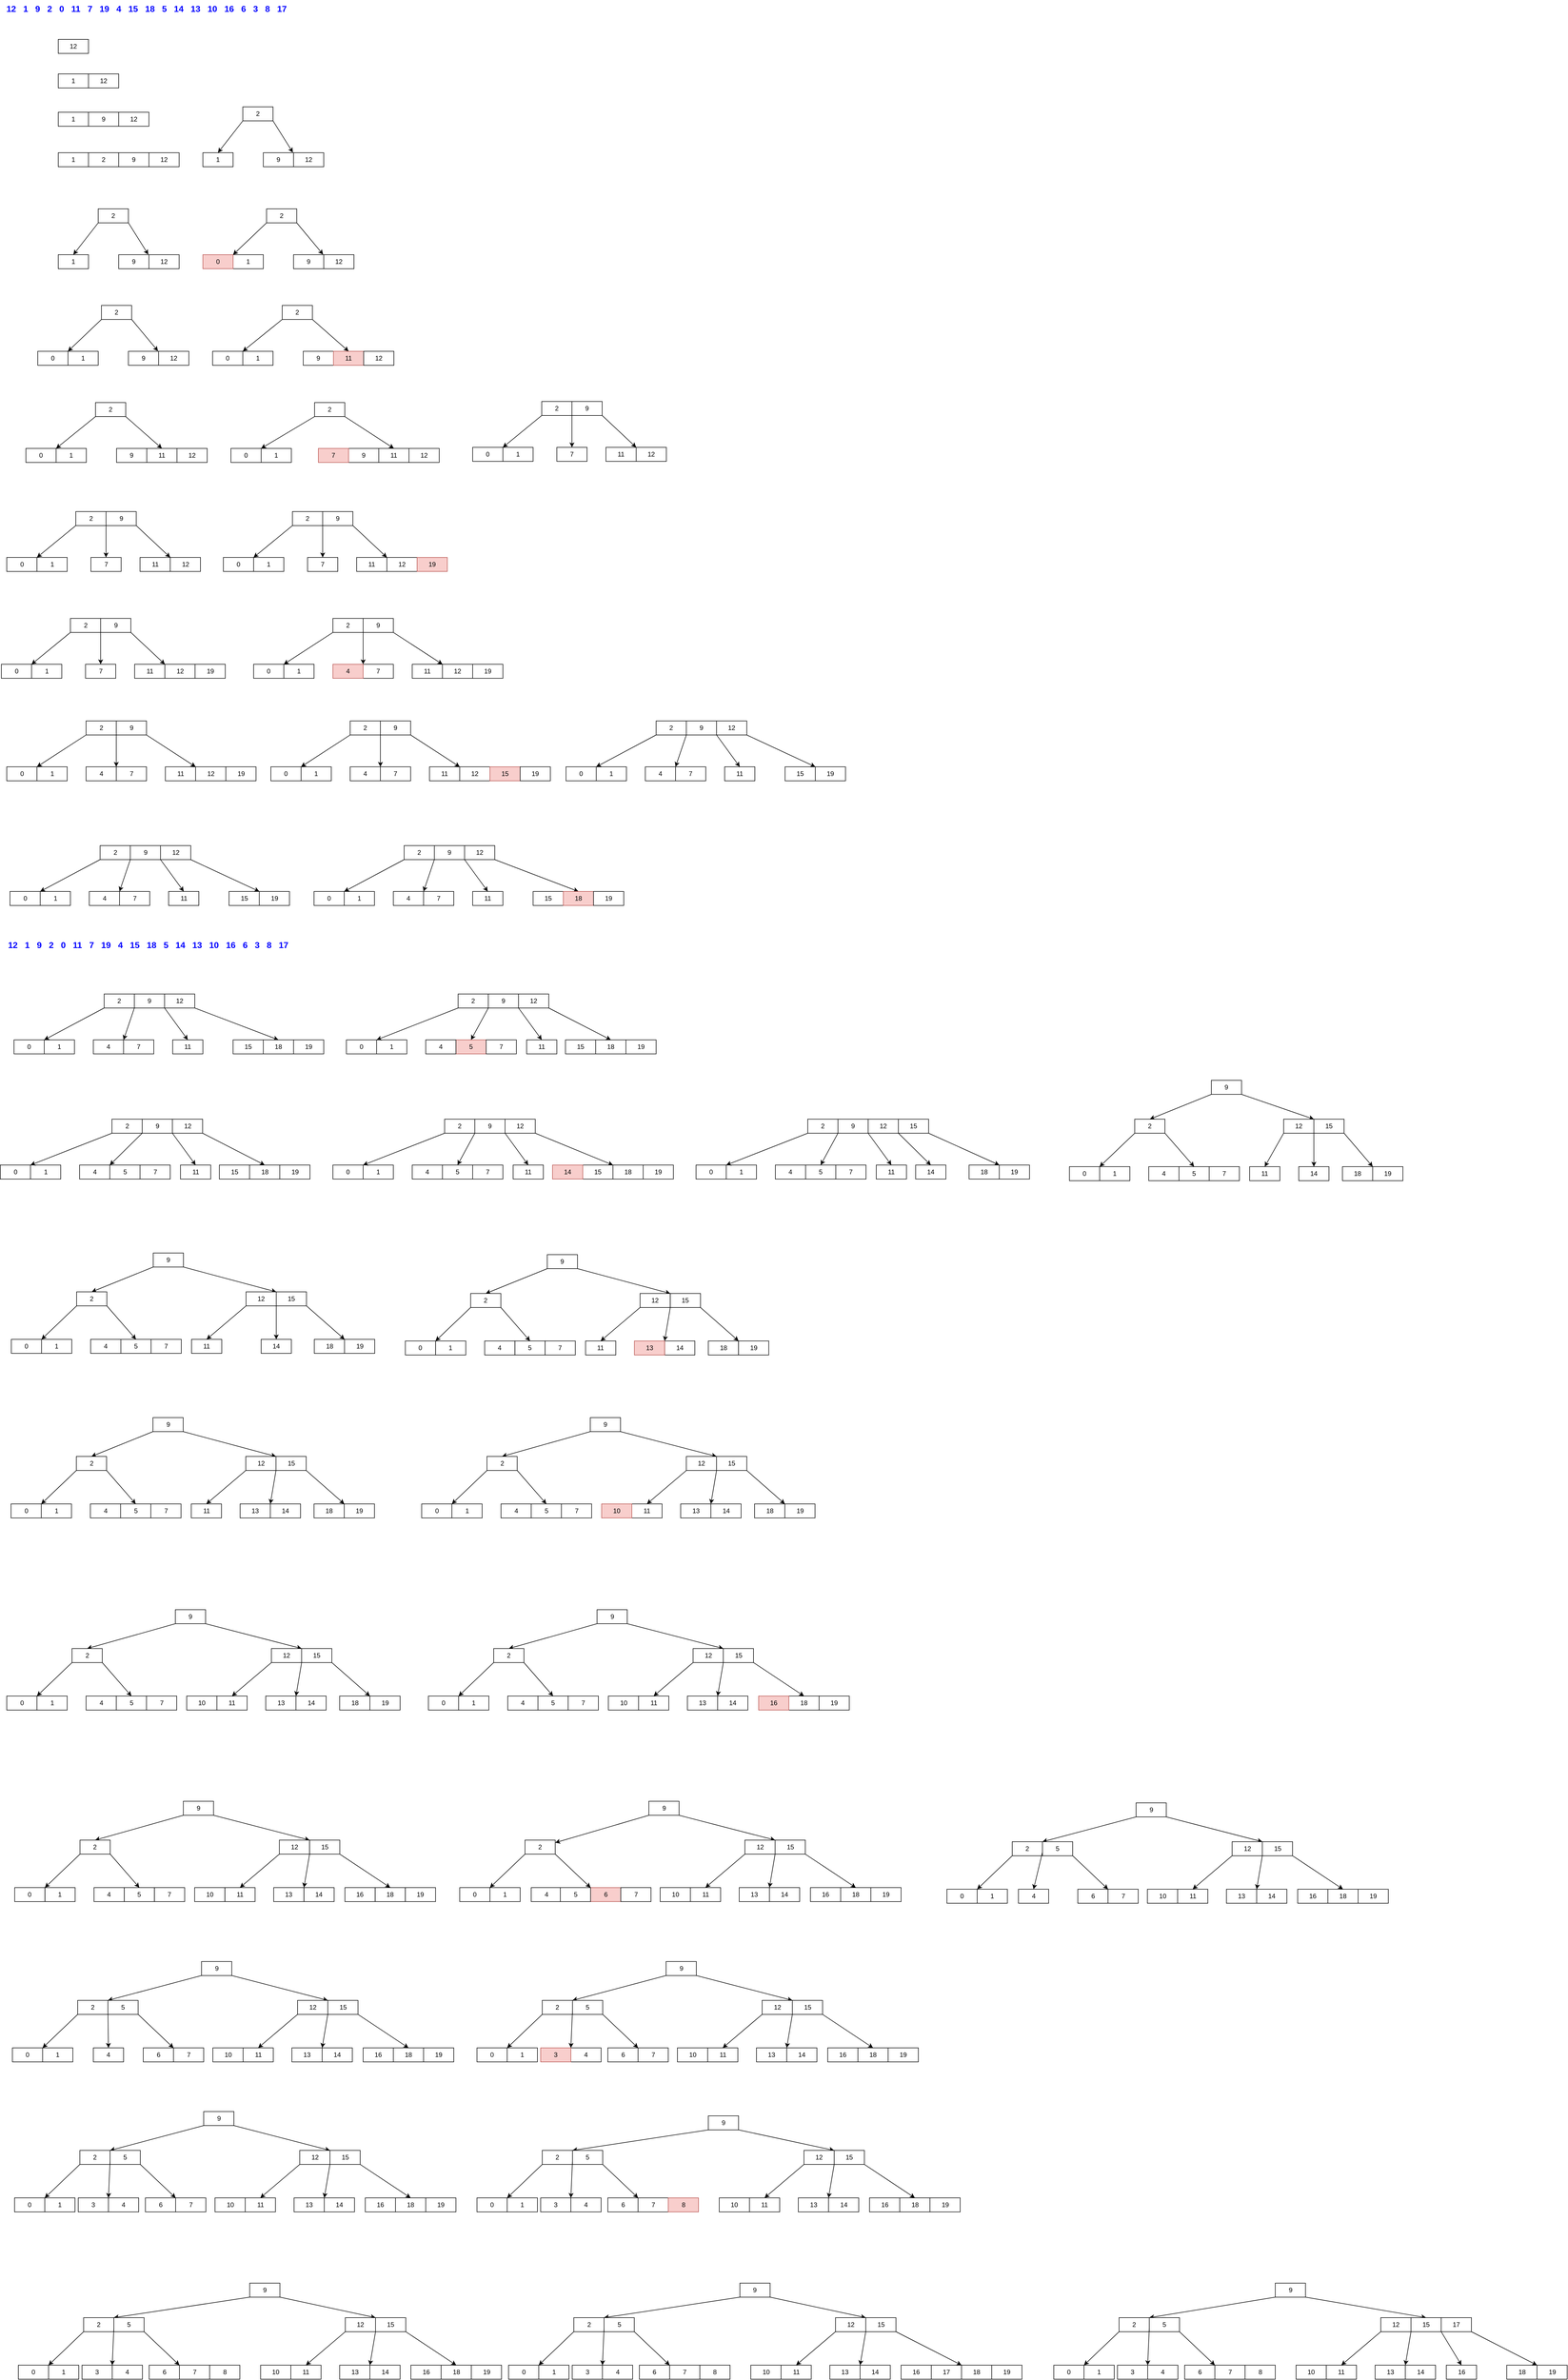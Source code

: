 <mxfile version="14.6.10" type="github">
  <diagram id="dsE-PpVP6D-OGsWYXRit" name="Page-1">
    <mxGraphModel dx="1221" dy="645" grid="0" gridSize="10" guides="1" tooltips="1" connect="1" arrows="1" fold="1" page="1" pageScale="1" pageWidth="3300" pageHeight="4681" math="0" shadow="0">
      <root>
        <mxCell id="0" />
        <mxCell id="1" parent="0" />
        <mxCell id="yGgz9N2xFHgXJwQMNSEJ-1" value="&lt;strong style=&quot;box-sizing: inherit; font-weight: 700; color: rgb(0, 0, 255); font-size: 16px; font-style: normal; letter-spacing: normal; text-align: left; text-indent: 0px; text-transform: none; word-spacing: 0px; background-color: rgb(255, 255, 255);&quot;&gt;12&amp;nbsp;&amp;nbsp; 1&amp;nbsp;&amp;nbsp; 9&amp;nbsp;&amp;nbsp; 2&amp;nbsp;&amp;nbsp; 0&amp;nbsp;&amp;nbsp; 11&amp;nbsp;&amp;nbsp; 7&amp;nbsp;&amp;nbsp; 19&amp;nbsp;&amp;nbsp; 4&amp;nbsp;&amp;nbsp; 15&amp;nbsp;&amp;nbsp; 18&amp;nbsp;&amp;nbsp; 5&amp;nbsp;&amp;nbsp; 14&amp;nbsp;&amp;nbsp; 13&amp;nbsp;&amp;nbsp; 10&amp;nbsp;&amp;nbsp; 16&amp;nbsp;&amp;nbsp; 6&amp;nbsp;&amp;nbsp; 3&amp;nbsp;&amp;nbsp; 8&amp;nbsp;&amp;nbsp; 17&lt;/strong&gt;" style="text;whiteSpace=wrap;html=1;" vertex="1" parent="1">
          <mxGeometry x="26.0" y="22.0" width="540" height="28" as="geometry" />
        </mxCell>
        <mxCell id="yGgz9N2xFHgXJwQMNSEJ-2" value="12" style="rounded=0;whiteSpace=wrap;html=1;fillColor=#ffffff;" vertex="1" parent="1">
          <mxGeometry x="124" y="95" width="56" height="26" as="geometry" />
        </mxCell>
        <mxCell id="yGgz9N2xFHgXJwQMNSEJ-3" value="1" style="rounded=0;whiteSpace=wrap;html=1;fillColor=#ffffff;" vertex="1" parent="1">
          <mxGeometry x="124" y="159" width="56" height="26" as="geometry" />
        </mxCell>
        <mxCell id="yGgz9N2xFHgXJwQMNSEJ-4" value="12" style="rounded=0;whiteSpace=wrap;html=1;fillColor=#ffffff;" vertex="1" parent="1">
          <mxGeometry x="180" y="159" width="56" height="26" as="geometry" />
        </mxCell>
        <mxCell id="yGgz9N2xFHgXJwQMNSEJ-5" value="1" style="rounded=0;whiteSpace=wrap;html=1;fillColor=#ffffff;" vertex="1" parent="1">
          <mxGeometry x="124" y="230" width="56" height="26" as="geometry" />
        </mxCell>
        <mxCell id="yGgz9N2xFHgXJwQMNSEJ-6" value="9" style="rounded=0;whiteSpace=wrap;html=1;fillColor=#ffffff;" vertex="1" parent="1">
          <mxGeometry x="180" y="230" width="56" height="26" as="geometry" />
        </mxCell>
        <mxCell id="yGgz9N2xFHgXJwQMNSEJ-7" value="12" style="rounded=0;whiteSpace=wrap;html=1;fillColor=#ffffff;" vertex="1" parent="1">
          <mxGeometry x="236" y="230" width="56" height="26" as="geometry" />
        </mxCell>
        <mxCell id="yGgz9N2xFHgXJwQMNSEJ-8" value="1" style="rounded=0;whiteSpace=wrap;html=1;fillColor=#ffffff;" vertex="1" parent="1">
          <mxGeometry x="124" y="305" width="56" height="26" as="geometry" />
        </mxCell>
        <mxCell id="yGgz9N2xFHgXJwQMNSEJ-9" value="9" style="rounded=0;whiteSpace=wrap;html=1;fillColor=#ffffff;" vertex="1" parent="1">
          <mxGeometry x="236" y="305" width="56" height="26" as="geometry" />
        </mxCell>
        <mxCell id="yGgz9N2xFHgXJwQMNSEJ-10" value="12" style="rounded=0;whiteSpace=wrap;html=1;fillColor=#ffffff;" vertex="1" parent="1">
          <mxGeometry x="292" y="305" width="56" height="26" as="geometry" />
        </mxCell>
        <mxCell id="yGgz9N2xFHgXJwQMNSEJ-11" value="2" style="rounded=0;whiteSpace=wrap;html=1;fillColor=#ffffff;" vertex="1" parent="1">
          <mxGeometry x="180" y="305" width="56" height="26" as="geometry" />
        </mxCell>
        <mxCell id="yGgz9N2xFHgXJwQMNSEJ-12" value="1" style="rounded=0;whiteSpace=wrap;html=1;fillColor=#ffffff;" vertex="1" parent="1">
          <mxGeometry x="392" y="305" width="56" height="26" as="geometry" />
        </mxCell>
        <mxCell id="yGgz9N2xFHgXJwQMNSEJ-13" value="9" style="rounded=0;whiteSpace=wrap;html=1;fillColor=#ffffff;" vertex="1" parent="1">
          <mxGeometry x="504" y="305" width="56" height="26" as="geometry" />
        </mxCell>
        <mxCell id="yGgz9N2xFHgXJwQMNSEJ-14" value="12" style="rounded=0;whiteSpace=wrap;html=1;fillColor=#ffffff;" vertex="1" parent="1">
          <mxGeometry x="560" y="305" width="56" height="26" as="geometry" />
        </mxCell>
        <mxCell id="yGgz9N2xFHgXJwQMNSEJ-16" style="edgeStyle=none;rounded=0;orthogonalLoop=1;jettySize=auto;html=1;exitX=0;exitY=1;exitDx=0;exitDy=0;entryX=0.5;entryY=0;entryDx=0;entryDy=0;" edge="1" parent="1" source="yGgz9N2xFHgXJwQMNSEJ-15" target="yGgz9N2xFHgXJwQMNSEJ-12">
          <mxGeometry relative="1" as="geometry" />
        </mxCell>
        <mxCell id="yGgz9N2xFHgXJwQMNSEJ-17" style="edgeStyle=none;rounded=0;orthogonalLoop=1;jettySize=auto;html=1;exitX=1;exitY=1;exitDx=0;exitDy=0;" edge="1" parent="1" source="yGgz9N2xFHgXJwQMNSEJ-15">
          <mxGeometry relative="1" as="geometry">
            <mxPoint x="558.8" y="304.6" as="targetPoint" />
          </mxGeometry>
        </mxCell>
        <mxCell id="yGgz9N2xFHgXJwQMNSEJ-15" value="2" style="rounded=0;whiteSpace=wrap;html=1;fillColor=#ffffff;" vertex="1" parent="1">
          <mxGeometry x="466" y="220" width="56" height="26" as="geometry" />
        </mxCell>
        <mxCell id="yGgz9N2xFHgXJwQMNSEJ-18" value="1" style="rounded=0;whiteSpace=wrap;html=1;fillColor=#ffffff;" vertex="1" parent="1">
          <mxGeometry x="124" y="494" width="56" height="26" as="geometry" />
        </mxCell>
        <mxCell id="yGgz9N2xFHgXJwQMNSEJ-19" value="9" style="rounded=0;whiteSpace=wrap;html=1;fillColor=#ffffff;" vertex="1" parent="1">
          <mxGeometry x="236" y="494" width="56" height="26" as="geometry" />
        </mxCell>
        <mxCell id="yGgz9N2xFHgXJwQMNSEJ-20" value="12" style="rounded=0;whiteSpace=wrap;html=1;fillColor=#ffffff;" vertex="1" parent="1">
          <mxGeometry x="292" y="494" width="56" height="26" as="geometry" />
        </mxCell>
        <mxCell id="yGgz9N2xFHgXJwQMNSEJ-21" style="edgeStyle=none;rounded=0;orthogonalLoop=1;jettySize=auto;html=1;exitX=0;exitY=1;exitDx=0;exitDy=0;entryX=0.5;entryY=0;entryDx=0;entryDy=0;" edge="1" parent="1" source="yGgz9N2xFHgXJwQMNSEJ-23" target="yGgz9N2xFHgXJwQMNSEJ-18">
          <mxGeometry relative="1" as="geometry" />
        </mxCell>
        <mxCell id="yGgz9N2xFHgXJwQMNSEJ-22" style="edgeStyle=none;rounded=0;orthogonalLoop=1;jettySize=auto;html=1;exitX=1;exitY=1;exitDx=0;exitDy=0;" edge="1" parent="1" source="yGgz9N2xFHgXJwQMNSEJ-23">
          <mxGeometry relative="1" as="geometry">
            <mxPoint x="290.8" y="493.6" as="targetPoint" />
          </mxGeometry>
        </mxCell>
        <mxCell id="yGgz9N2xFHgXJwQMNSEJ-23" value="2" style="rounded=0;whiteSpace=wrap;html=1;fillColor=#ffffff;" vertex="1" parent="1">
          <mxGeometry x="198" y="409" width="56" height="26" as="geometry" />
        </mxCell>
        <mxCell id="yGgz9N2xFHgXJwQMNSEJ-24" value="1" style="rounded=0;whiteSpace=wrap;html=1;fillColor=#ffffff;" vertex="1" parent="1">
          <mxGeometry x="448" y="494" width="56" height="26" as="geometry" />
        </mxCell>
        <mxCell id="yGgz9N2xFHgXJwQMNSEJ-25" value="9" style="rounded=0;whiteSpace=wrap;html=1;fillColor=#ffffff;" vertex="1" parent="1">
          <mxGeometry x="560" y="494" width="56" height="26" as="geometry" />
        </mxCell>
        <mxCell id="yGgz9N2xFHgXJwQMNSEJ-26" value="12" style="rounded=0;whiteSpace=wrap;html=1;fillColor=#ffffff;" vertex="1" parent="1">
          <mxGeometry x="616" y="494" width="56" height="26" as="geometry" />
        </mxCell>
        <mxCell id="yGgz9N2xFHgXJwQMNSEJ-27" style="edgeStyle=none;rounded=0;orthogonalLoop=1;jettySize=auto;html=1;exitX=0;exitY=1;exitDx=0;exitDy=0;entryX=1;entryY=0;entryDx=0;entryDy=0;" edge="1" parent="1" source="yGgz9N2xFHgXJwQMNSEJ-29" target="yGgz9N2xFHgXJwQMNSEJ-30">
          <mxGeometry relative="1" as="geometry" />
        </mxCell>
        <mxCell id="yGgz9N2xFHgXJwQMNSEJ-28" style="edgeStyle=none;rounded=0;orthogonalLoop=1;jettySize=auto;html=1;exitX=1;exitY=1;exitDx=0;exitDy=0;" edge="1" parent="1" source="yGgz9N2xFHgXJwQMNSEJ-29">
          <mxGeometry relative="1" as="geometry">
            <mxPoint x="614.8" y="493.6" as="targetPoint" />
          </mxGeometry>
        </mxCell>
        <mxCell id="yGgz9N2xFHgXJwQMNSEJ-29" value="2" style="rounded=0;whiteSpace=wrap;html=1;fillColor=#ffffff;" vertex="1" parent="1">
          <mxGeometry x="510" y="409" width="56" height="26" as="geometry" />
        </mxCell>
        <mxCell id="yGgz9N2xFHgXJwQMNSEJ-30" value="0" style="rounded=0;whiteSpace=wrap;html=1;fillColor=#f8cecc;strokeColor=#b85450;" vertex="1" parent="1">
          <mxGeometry x="392" y="494" width="56" height="26" as="geometry" />
        </mxCell>
        <mxCell id="yGgz9N2xFHgXJwQMNSEJ-31" value="1" style="rounded=0;whiteSpace=wrap;html=1;fillColor=#ffffff;" vertex="1" parent="1">
          <mxGeometry x="142" y="673" width="56" height="26" as="geometry" />
        </mxCell>
        <mxCell id="yGgz9N2xFHgXJwQMNSEJ-32" value="9" style="rounded=0;whiteSpace=wrap;html=1;fillColor=#ffffff;" vertex="1" parent="1">
          <mxGeometry x="254" y="673" width="56" height="26" as="geometry" />
        </mxCell>
        <mxCell id="yGgz9N2xFHgXJwQMNSEJ-33" value="12" style="rounded=0;whiteSpace=wrap;html=1;fillColor=#ffffff;" vertex="1" parent="1">
          <mxGeometry x="310" y="673" width="56" height="26" as="geometry" />
        </mxCell>
        <mxCell id="yGgz9N2xFHgXJwQMNSEJ-34" style="edgeStyle=none;rounded=0;orthogonalLoop=1;jettySize=auto;html=1;exitX=0;exitY=1;exitDx=0;exitDy=0;entryX=1;entryY=0;entryDx=0;entryDy=0;" edge="1" parent="1" source="yGgz9N2xFHgXJwQMNSEJ-36" target="yGgz9N2xFHgXJwQMNSEJ-37">
          <mxGeometry relative="1" as="geometry" />
        </mxCell>
        <mxCell id="yGgz9N2xFHgXJwQMNSEJ-35" style="edgeStyle=none;rounded=0;orthogonalLoop=1;jettySize=auto;html=1;exitX=1;exitY=1;exitDx=0;exitDy=0;" edge="1" parent="1" source="yGgz9N2xFHgXJwQMNSEJ-36">
          <mxGeometry relative="1" as="geometry">
            <mxPoint x="308.8" y="672.6" as="targetPoint" />
          </mxGeometry>
        </mxCell>
        <mxCell id="yGgz9N2xFHgXJwQMNSEJ-36" value="2" style="rounded=0;whiteSpace=wrap;html=1;fillColor=#ffffff;" vertex="1" parent="1">
          <mxGeometry x="204" y="588" width="56" height="26" as="geometry" />
        </mxCell>
        <mxCell id="yGgz9N2xFHgXJwQMNSEJ-37" value="0" style="rounded=0;whiteSpace=wrap;html=1;" vertex="1" parent="1">
          <mxGeometry x="86" y="673" width="56" height="26" as="geometry" />
        </mxCell>
        <mxCell id="yGgz9N2xFHgXJwQMNSEJ-38" value="1" style="rounded=0;whiteSpace=wrap;html=1;fillColor=#ffffff;" vertex="1" parent="1">
          <mxGeometry x="466" y="673" width="56" height="26" as="geometry" />
        </mxCell>
        <mxCell id="yGgz9N2xFHgXJwQMNSEJ-39" value="9" style="rounded=0;whiteSpace=wrap;html=1;fillColor=#ffffff;" vertex="1" parent="1">
          <mxGeometry x="578" y="673" width="56" height="26" as="geometry" />
        </mxCell>
        <mxCell id="yGgz9N2xFHgXJwQMNSEJ-40" value="11" style="rounded=0;whiteSpace=wrap;html=1;fillColor=#f8cecc;strokeColor=#b85450;" vertex="1" parent="1">
          <mxGeometry x="634" y="673" width="56" height="26" as="geometry" />
        </mxCell>
        <mxCell id="yGgz9N2xFHgXJwQMNSEJ-41" style="edgeStyle=none;rounded=0;orthogonalLoop=1;jettySize=auto;html=1;exitX=0;exitY=1;exitDx=0;exitDy=0;entryX=1;entryY=0;entryDx=0;entryDy=0;" edge="1" parent="1" source="yGgz9N2xFHgXJwQMNSEJ-43" target="yGgz9N2xFHgXJwQMNSEJ-44">
          <mxGeometry relative="1" as="geometry" />
        </mxCell>
        <mxCell id="yGgz9N2xFHgXJwQMNSEJ-42" style="edgeStyle=none;rounded=0;orthogonalLoop=1;jettySize=auto;html=1;exitX=1;exitY=1;exitDx=0;exitDy=0;entryX=0.5;entryY=0;entryDx=0;entryDy=0;" edge="1" parent="1" source="yGgz9N2xFHgXJwQMNSEJ-43" target="yGgz9N2xFHgXJwQMNSEJ-40">
          <mxGeometry relative="1" as="geometry">
            <mxPoint x="632.8" y="672.6" as="targetPoint" />
          </mxGeometry>
        </mxCell>
        <mxCell id="yGgz9N2xFHgXJwQMNSEJ-43" value="2" style="rounded=0;whiteSpace=wrap;html=1;fillColor=#ffffff;" vertex="1" parent="1">
          <mxGeometry x="539" y="588" width="56" height="26" as="geometry" />
        </mxCell>
        <mxCell id="yGgz9N2xFHgXJwQMNSEJ-44" value="0" style="rounded=0;whiteSpace=wrap;html=1;" vertex="1" parent="1">
          <mxGeometry x="410" y="673" width="56" height="26" as="geometry" />
        </mxCell>
        <mxCell id="yGgz9N2xFHgXJwQMNSEJ-45" value="12" style="rounded=0;whiteSpace=wrap;html=1;fillColor=#ffffff;" vertex="1" parent="1">
          <mxGeometry x="690" y="673" width="56" height="26" as="geometry" />
        </mxCell>
        <mxCell id="yGgz9N2xFHgXJwQMNSEJ-46" value="1" style="rounded=0;whiteSpace=wrap;html=1;fillColor=#ffffff;" vertex="1" parent="1">
          <mxGeometry x="120" y="853" width="56" height="26" as="geometry" />
        </mxCell>
        <mxCell id="yGgz9N2xFHgXJwQMNSEJ-47" value="9" style="rounded=0;whiteSpace=wrap;html=1;fillColor=#ffffff;" vertex="1" parent="1">
          <mxGeometry x="232" y="853" width="56" height="26" as="geometry" />
        </mxCell>
        <mxCell id="yGgz9N2xFHgXJwQMNSEJ-48" value="11" style="rounded=0;whiteSpace=wrap;html=1;" vertex="1" parent="1">
          <mxGeometry x="288" y="853" width="56" height="26" as="geometry" />
        </mxCell>
        <mxCell id="yGgz9N2xFHgXJwQMNSEJ-49" style="edgeStyle=none;rounded=0;orthogonalLoop=1;jettySize=auto;html=1;exitX=0;exitY=1;exitDx=0;exitDy=0;entryX=1;entryY=0;entryDx=0;entryDy=0;" edge="1" parent="1" source="yGgz9N2xFHgXJwQMNSEJ-51" target="yGgz9N2xFHgXJwQMNSEJ-52">
          <mxGeometry relative="1" as="geometry" />
        </mxCell>
        <mxCell id="yGgz9N2xFHgXJwQMNSEJ-50" style="edgeStyle=none;rounded=0;orthogonalLoop=1;jettySize=auto;html=1;exitX=1;exitY=1;exitDx=0;exitDy=0;entryX=0.5;entryY=0;entryDx=0;entryDy=0;" edge="1" parent="1" source="yGgz9N2xFHgXJwQMNSEJ-51" target="yGgz9N2xFHgXJwQMNSEJ-48">
          <mxGeometry relative="1" as="geometry">
            <mxPoint x="286.8" y="852.6" as="targetPoint" />
          </mxGeometry>
        </mxCell>
        <mxCell id="yGgz9N2xFHgXJwQMNSEJ-51" value="2" style="rounded=0;whiteSpace=wrap;html=1;fillColor=#ffffff;" vertex="1" parent="1">
          <mxGeometry x="193" y="768" width="56" height="26" as="geometry" />
        </mxCell>
        <mxCell id="yGgz9N2xFHgXJwQMNSEJ-52" value="0" style="rounded=0;whiteSpace=wrap;html=1;" vertex="1" parent="1">
          <mxGeometry x="64" y="853" width="56" height="26" as="geometry" />
        </mxCell>
        <mxCell id="yGgz9N2xFHgXJwQMNSEJ-53" value="12" style="rounded=0;whiteSpace=wrap;html=1;fillColor=#ffffff;" vertex="1" parent="1">
          <mxGeometry x="344" y="853" width="56" height="26" as="geometry" />
        </mxCell>
        <mxCell id="yGgz9N2xFHgXJwQMNSEJ-54" value="1" style="rounded=0;whiteSpace=wrap;html=1;fillColor=#ffffff;" vertex="1" parent="1">
          <mxGeometry x="500" y="853" width="56" height="26" as="geometry" />
        </mxCell>
        <mxCell id="yGgz9N2xFHgXJwQMNSEJ-55" value="9" style="rounded=0;whiteSpace=wrap;html=1;fillColor=#ffffff;" vertex="1" parent="1">
          <mxGeometry x="662" y="853" width="56" height="26" as="geometry" />
        </mxCell>
        <mxCell id="yGgz9N2xFHgXJwQMNSEJ-56" value="11" style="rounded=0;whiteSpace=wrap;html=1;" vertex="1" parent="1">
          <mxGeometry x="718" y="853" width="56" height="26" as="geometry" />
        </mxCell>
        <mxCell id="yGgz9N2xFHgXJwQMNSEJ-57" style="edgeStyle=none;rounded=0;orthogonalLoop=1;jettySize=auto;html=1;exitX=0;exitY=1;exitDx=0;exitDy=0;entryX=1;entryY=0;entryDx=0;entryDy=0;" edge="1" parent="1" source="yGgz9N2xFHgXJwQMNSEJ-59" target="yGgz9N2xFHgXJwQMNSEJ-60">
          <mxGeometry relative="1" as="geometry" />
        </mxCell>
        <mxCell id="yGgz9N2xFHgXJwQMNSEJ-58" style="edgeStyle=none;rounded=0;orthogonalLoop=1;jettySize=auto;html=1;exitX=1;exitY=1;exitDx=0;exitDy=0;entryX=0.5;entryY=0;entryDx=0;entryDy=0;" edge="1" parent="1" source="yGgz9N2xFHgXJwQMNSEJ-59" target="yGgz9N2xFHgXJwQMNSEJ-56">
          <mxGeometry relative="1" as="geometry">
            <mxPoint x="666.8" y="852.6" as="targetPoint" />
          </mxGeometry>
        </mxCell>
        <mxCell id="yGgz9N2xFHgXJwQMNSEJ-59" value="2" style="rounded=0;whiteSpace=wrap;html=1;fillColor=#ffffff;" vertex="1" parent="1">
          <mxGeometry x="599" y="768" width="56" height="26" as="geometry" />
        </mxCell>
        <mxCell id="yGgz9N2xFHgXJwQMNSEJ-60" value="0" style="rounded=0;whiteSpace=wrap;html=1;" vertex="1" parent="1">
          <mxGeometry x="444" y="853" width="56" height="26" as="geometry" />
        </mxCell>
        <mxCell id="yGgz9N2xFHgXJwQMNSEJ-61" value="12" style="rounded=0;whiteSpace=wrap;html=1;fillColor=#ffffff;" vertex="1" parent="1">
          <mxGeometry x="774" y="853" width="56" height="26" as="geometry" />
        </mxCell>
        <mxCell id="yGgz9N2xFHgXJwQMNSEJ-62" value="7" style="rounded=0;whiteSpace=wrap;html=1;fillColor=#f8cecc;strokeColor=#b85450;" vertex="1" parent="1">
          <mxGeometry x="606" y="853" width="56" height="26" as="geometry" />
        </mxCell>
        <mxCell id="yGgz9N2xFHgXJwQMNSEJ-63" value="1" style="rounded=0;whiteSpace=wrap;html=1;fillColor=#ffffff;" vertex="1" parent="1">
          <mxGeometry x="948" y="851" width="56" height="26" as="geometry" />
        </mxCell>
        <mxCell id="yGgz9N2xFHgXJwQMNSEJ-73" style="edgeStyle=none;rounded=0;orthogonalLoop=1;jettySize=auto;html=1;exitX=1;exitY=1;exitDx=0;exitDy=0;entryX=0;entryY=0;entryDx=0;entryDy=0;" edge="1" parent="1" source="yGgz9N2xFHgXJwQMNSEJ-64" target="yGgz9N2xFHgXJwQMNSEJ-70">
          <mxGeometry relative="1" as="geometry" />
        </mxCell>
        <mxCell id="yGgz9N2xFHgXJwQMNSEJ-64" value="9" style="rounded=0;whiteSpace=wrap;html=1;fillColor=#ffffff;" vertex="1" parent="1">
          <mxGeometry x="1076" y="766" width="56" height="26" as="geometry" />
        </mxCell>
        <mxCell id="yGgz9N2xFHgXJwQMNSEJ-65" value="11" style="rounded=0;whiteSpace=wrap;html=1;" vertex="1" parent="1">
          <mxGeometry x="1139" y="851" width="56" height="26" as="geometry" />
        </mxCell>
        <mxCell id="yGgz9N2xFHgXJwQMNSEJ-66" style="edgeStyle=none;rounded=0;orthogonalLoop=1;jettySize=auto;html=1;exitX=0;exitY=1;exitDx=0;exitDy=0;entryX=1;entryY=0;entryDx=0;entryDy=0;" edge="1" parent="1" source="yGgz9N2xFHgXJwQMNSEJ-68" target="yGgz9N2xFHgXJwQMNSEJ-69">
          <mxGeometry relative="1" as="geometry" />
        </mxCell>
        <mxCell id="yGgz9N2xFHgXJwQMNSEJ-72" style="edgeStyle=none;rounded=0;orthogonalLoop=1;jettySize=auto;html=1;exitX=1;exitY=1;exitDx=0;exitDy=0;entryX=0.5;entryY=0;entryDx=0;entryDy=0;" edge="1" parent="1" source="yGgz9N2xFHgXJwQMNSEJ-68" target="yGgz9N2xFHgXJwQMNSEJ-71">
          <mxGeometry relative="1" as="geometry" />
        </mxCell>
        <mxCell id="yGgz9N2xFHgXJwQMNSEJ-68" value="2" style="rounded=0;whiteSpace=wrap;html=1;fillColor=#ffffff;" vertex="1" parent="1">
          <mxGeometry x="1020" y="766" width="56" height="26" as="geometry" />
        </mxCell>
        <mxCell id="yGgz9N2xFHgXJwQMNSEJ-69" value="0" style="rounded=0;whiteSpace=wrap;html=1;" vertex="1" parent="1">
          <mxGeometry x="892" y="851" width="56" height="26" as="geometry" />
        </mxCell>
        <mxCell id="yGgz9N2xFHgXJwQMNSEJ-70" value="12" style="rounded=0;whiteSpace=wrap;html=1;fillColor=#ffffff;" vertex="1" parent="1">
          <mxGeometry x="1195" y="851" width="56" height="26" as="geometry" />
        </mxCell>
        <mxCell id="yGgz9N2xFHgXJwQMNSEJ-71" value="7" style="rounded=0;whiteSpace=wrap;html=1;" vertex="1" parent="1">
          <mxGeometry x="1048" y="851" width="56" height="26" as="geometry" />
        </mxCell>
        <mxCell id="yGgz9N2xFHgXJwQMNSEJ-74" value="1" style="rounded=0;whiteSpace=wrap;html=1;fillColor=#ffffff;" vertex="1" parent="1">
          <mxGeometry x="84.5" y="1055" width="56" height="26" as="geometry" />
        </mxCell>
        <mxCell id="yGgz9N2xFHgXJwQMNSEJ-75" style="edgeStyle=none;rounded=0;orthogonalLoop=1;jettySize=auto;html=1;exitX=1;exitY=1;exitDx=0;exitDy=0;entryX=0;entryY=0;entryDx=0;entryDy=0;" edge="1" parent="1" source="yGgz9N2xFHgXJwQMNSEJ-76" target="yGgz9N2xFHgXJwQMNSEJ-82">
          <mxGeometry relative="1" as="geometry" />
        </mxCell>
        <mxCell id="yGgz9N2xFHgXJwQMNSEJ-76" value="9" style="rounded=0;whiteSpace=wrap;html=1;fillColor=#ffffff;" vertex="1" parent="1">
          <mxGeometry x="212.5" y="970" width="56" height="26" as="geometry" />
        </mxCell>
        <mxCell id="yGgz9N2xFHgXJwQMNSEJ-77" value="11" style="rounded=0;whiteSpace=wrap;html=1;" vertex="1" parent="1">
          <mxGeometry x="275.5" y="1055" width="56" height="26" as="geometry" />
        </mxCell>
        <mxCell id="yGgz9N2xFHgXJwQMNSEJ-78" style="edgeStyle=none;rounded=0;orthogonalLoop=1;jettySize=auto;html=1;exitX=0;exitY=1;exitDx=0;exitDy=0;entryX=1;entryY=0;entryDx=0;entryDy=0;" edge="1" parent="1" source="yGgz9N2xFHgXJwQMNSEJ-80" target="yGgz9N2xFHgXJwQMNSEJ-81">
          <mxGeometry relative="1" as="geometry" />
        </mxCell>
        <mxCell id="yGgz9N2xFHgXJwQMNSEJ-79" style="edgeStyle=none;rounded=0;orthogonalLoop=1;jettySize=auto;html=1;exitX=1;exitY=1;exitDx=0;exitDy=0;entryX=0.5;entryY=0;entryDx=0;entryDy=0;" edge="1" parent="1" source="yGgz9N2xFHgXJwQMNSEJ-80" target="yGgz9N2xFHgXJwQMNSEJ-83">
          <mxGeometry relative="1" as="geometry" />
        </mxCell>
        <mxCell id="yGgz9N2xFHgXJwQMNSEJ-80" value="2" style="rounded=0;whiteSpace=wrap;html=1;fillColor=#ffffff;" vertex="1" parent="1">
          <mxGeometry x="156.5" y="970" width="56" height="26" as="geometry" />
        </mxCell>
        <mxCell id="yGgz9N2xFHgXJwQMNSEJ-81" value="0" style="rounded=0;whiteSpace=wrap;html=1;" vertex="1" parent="1">
          <mxGeometry x="28.5" y="1055" width="56" height="26" as="geometry" />
        </mxCell>
        <mxCell id="yGgz9N2xFHgXJwQMNSEJ-82" value="12" style="rounded=0;whiteSpace=wrap;html=1;fillColor=#ffffff;" vertex="1" parent="1">
          <mxGeometry x="331.5" y="1055" width="56" height="26" as="geometry" />
        </mxCell>
        <mxCell id="yGgz9N2xFHgXJwQMNSEJ-83" value="7" style="rounded=0;whiteSpace=wrap;html=1;" vertex="1" parent="1">
          <mxGeometry x="184.5" y="1055" width="56" height="26" as="geometry" />
        </mxCell>
        <mxCell id="yGgz9N2xFHgXJwQMNSEJ-84" value="1" style="rounded=0;whiteSpace=wrap;html=1;fillColor=#ffffff;" vertex="1" parent="1">
          <mxGeometry x="486" y="1055" width="56" height="26" as="geometry" />
        </mxCell>
        <mxCell id="yGgz9N2xFHgXJwQMNSEJ-85" style="edgeStyle=none;rounded=0;orthogonalLoop=1;jettySize=auto;html=1;exitX=1;exitY=1;exitDx=0;exitDy=0;entryX=0;entryY=0;entryDx=0;entryDy=0;" edge="1" parent="1" source="yGgz9N2xFHgXJwQMNSEJ-86" target="yGgz9N2xFHgXJwQMNSEJ-92">
          <mxGeometry relative="1" as="geometry" />
        </mxCell>
        <mxCell id="yGgz9N2xFHgXJwQMNSEJ-86" value="9" style="rounded=0;whiteSpace=wrap;html=1;fillColor=#ffffff;" vertex="1" parent="1">
          <mxGeometry x="614" y="970" width="56" height="26" as="geometry" />
        </mxCell>
        <mxCell id="yGgz9N2xFHgXJwQMNSEJ-87" value="11" style="rounded=0;whiteSpace=wrap;html=1;" vertex="1" parent="1">
          <mxGeometry x="677" y="1055" width="56" height="26" as="geometry" />
        </mxCell>
        <mxCell id="yGgz9N2xFHgXJwQMNSEJ-88" style="edgeStyle=none;rounded=0;orthogonalLoop=1;jettySize=auto;html=1;exitX=0;exitY=1;exitDx=0;exitDy=0;entryX=1;entryY=0;entryDx=0;entryDy=0;" edge="1" parent="1" source="yGgz9N2xFHgXJwQMNSEJ-90" target="yGgz9N2xFHgXJwQMNSEJ-91">
          <mxGeometry relative="1" as="geometry" />
        </mxCell>
        <mxCell id="yGgz9N2xFHgXJwQMNSEJ-89" style="edgeStyle=none;rounded=0;orthogonalLoop=1;jettySize=auto;html=1;exitX=1;exitY=1;exitDx=0;exitDy=0;entryX=0.5;entryY=0;entryDx=0;entryDy=0;" edge="1" parent="1" source="yGgz9N2xFHgXJwQMNSEJ-90" target="yGgz9N2xFHgXJwQMNSEJ-93">
          <mxGeometry relative="1" as="geometry" />
        </mxCell>
        <mxCell id="yGgz9N2xFHgXJwQMNSEJ-90" value="2" style="rounded=0;whiteSpace=wrap;html=1;fillColor=#ffffff;" vertex="1" parent="1">
          <mxGeometry x="558" y="970" width="56" height="26" as="geometry" />
        </mxCell>
        <mxCell id="yGgz9N2xFHgXJwQMNSEJ-91" value="0" style="rounded=0;whiteSpace=wrap;html=1;" vertex="1" parent="1">
          <mxGeometry x="430" y="1055" width="56" height="26" as="geometry" />
        </mxCell>
        <mxCell id="yGgz9N2xFHgXJwQMNSEJ-92" value="12" style="rounded=0;whiteSpace=wrap;html=1;fillColor=#ffffff;" vertex="1" parent="1">
          <mxGeometry x="733" y="1055" width="56" height="26" as="geometry" />
        </mxCell>
        <mxCell id="yGgz9N2xFHgXJwQMNSEJ-93" value="7" style="rounded=0;whiteSpace=wrap;html=1;" vertex="1" parent="1">
          <mxGeometry x="586" y="1055" width="56" height="26" as="geometry" />
        </mxCell>
        <mxCell id="yGgz9N2xFHgXJwQMNSEJ-94" value="19" style="rounded=0;whiteSpace=wrap;html=1;fillColor=#f8cecc;strokeColor=#b85450;" vertex="1" parent="1">
          <mxGeometry x="789" y="1055" width="56" height="26" as="geometry" />
        </mxCell>
        <mxCell id="yGgz9N2xFHgXJwQMNSEJ-106" value="1" style="rounded=0;whiteSpace=wrap;html=1;fillColor=#ffffff;" vertex="1" parent="1">
          <mxGeometry x="74.5" y="1253" width="56" height="26" as="geometry" />
        </mxCell>
        <mxCell id="yGgz9N2xFHgXJwQMNSEJ-107" style="edgeStyle=none;rounded=0;orthogonalLoop=1;jettySize=auto;html=1;exitX=1;exitY=1;exitDx=0;exitDy=0;entryX=0;entryY=0;entryDx=0;entryDy=0;" edge="1" parent="1" source="yGgz9N2xFHgXJwQMNSEJ-108" target="yGgz9N2xFHgXJwQMNSEJ-114">
          <mxGeometry relative="1" as="geometry" />
        </mxCell>
        <mxCell id="yGgz9N2xFHgXJwQMNSEJ-108" value="9" style="rounded=0;whiteSpace=wrap;html=1;fillColor=#ffffff;" vertex="1" parent="1">
          <mxGeometry x="202.5" y="1168" width="56" height="26" as="geometry" />
        </mxCell>
        <mxCell id="yGgz9N2xFHgXJwQMNSEJ-109" value="11" style="rounded=0;whiteSpace=wrap;html=1;" vertex="1" parent="1">
          <mxGeometry x="265.5" y="1253" width="56" height="26" as="geometry" />
        </mxCell>
        <mxCell id="yGgz9N2xFHgXJwQMNSEJ-110" style="edgeStyle=none;rounded=0;orthogonalLoop=1;jettySize=auto;html=1;exitX=0;exitY=1;exitDx=0;exitDy=0;entryX=1;entryY=0;entryDx=0;entryDy=0;" edge="1" parent="1" source="yGgz9N2xFHgXJwQMNSEJ-112" target="yGgz9N2xFHgXJwQMNSEJ-113">
          <mxGeometry relative="1" as="geometry" />
        </mxCell>
        <mxCell id="yGgz9N2xFHgXJwQMNSEJ-111" style="edgeStyle=none;rounded=0;orthogonalLoop=1;jettySize=auto;html=1;exitX=1;exitY=1;exitDx=0;exitDy=0;entryX=0.5;entryY=0;entryDx=0;entryDy=0;" edge="1" parent="1" source="yGgz9N2xFHgXJwQMNSEJ-112" target="yGgz9N2xFHgXJwQMNSEJ-115">
          <mxGeometry relative="1" as="geometry" />
        </mxCell>
        <mxCell id="yGgz9N2xFHgXJwQMNSEJ-112" value="2" style="rounded=0;whiteSpace=wrap;html=1;fillColor=#ffffff;" vertex="1" parent="1">
          <mxGeometry x="146.5" y="1168" width="56" height="26" as="geometry" />
        </mxCell>
        <mxCell id="yGgz9N2xFHgXJwQMNSEJ-113" value="0" style="rounded=0;whiteSpace=wrap;html=1;" vertex="1" parent="1">
          <mxGeometry x="18.5" y="1253" width="56" height="26" as="geometry" />
        </mxCell>
        <mxCell id="yGgz9N2xFHgXJwQMNSEJ-114" value="12" style="rounded=0;whiteSpace=wrap;html=1;fillColor=#ffffff;" vertex="1" parent="1">
          <mxGeometry x="321.5" y="1253" width="56" height="26" as="geometry" />
        </mxCell>
        <mxCell id="yGgz9N2xFHgXJwQMNSEJ-115" value="7" style="rounded=0;whiteSpace=wrap;html=1;" vertex="1" parent="1">
          <mxGeometry x="174.5" y="1253" width="56" height="26" as="geometry" />
        </mxCell>
        <mxCell id="yGgz9N2xFHgXJwQMNSEJ-116" value="19" style="rounded=0;whiteSpace=wrap;html=1;" vertex="1" parent="1">
          <mxGeometry x="377.5" y="1253" width="56" height="26" as="geometry" />
        </mxCell>
        <mxCell id="yGgz9N2xFHgXJwQMNSEJ-117" value="1" style="rounded=0;whiteSpace=wrap;html=1;fillColor=#ffffff;" vertex="1" parent="1">
          <mxGeometry x="542" y="1253" width="56" height="26" as="geometry" />
        </mxCell>
        <mxCell id="yGgz9N2xFHgXJwQMNSEJ-118" style="edgeStyle=none;rounded=0;orthogonalLoop=1;jettySize=auto;html=1;exitX=1;exitY=1;exitDx=0;exitDy=0;entryX=0;entryY=0;entryDx=0;entryDy=0;" edge="1" parent="1" source="yGgz9N2xFHgXJwQMNSEJ-119" target="yGgz9N2xFHgXJwQMNSEJ-125">
          <mxGeometry relative="1" as="geometry" />
        </mxCell>
        <mxCell id="yGgz9N2xFHgXJwQMNSEJ-119" value="9" style="rounded=0;whiteSpace=wrap;html=1;fillColor=#ffffff;" vertex="1" parent="1">
          <mxGeometry x="689" y="1168" width="56" height="26" as="geometry" />
        </mxCell>
        <mxCell id="yGgz9N2xFHgXJwQMNSEJ-120" value="11" style="rounded=0;whiteSpace=wrap;html=1;" vertex="1" parent="1">
          <mxGeometry x="780" y="1253" width="56" height="26" as="geometry" />
        </mxCell>
        <mxCell id="yGgz9N2xFHgXJwQMNSEJ-121" style="edgeStyle=none;rounded=0;orthogonalLoop=1;jettySize=auto;html=1;exitX=0;exitY=1;exitDx=0;exitDy=0;entryX=1;entryY=0;entryDx=0;entryDy=0;" edge="1" parent="1" source="yGgz9N2xFHgXJwQMNSEJ-123" target="yGgz9N2xFHgXJwQMNSEJ-124">
          <mxGeometry relative="1" as="geometry" />
        </mxCell>
        <mxCell id="yGgz9N2xFHgXJwQMNSEJ-122" style="edgeStyle=none;rounded=0;orthogonalLoop=1;jettySize=auto;html=1;exitX=1;exitY=1;exitDx=0;exitDy=0;entryX=1;entryY=0;entryDx=0;entryDy=0;" edge="1" parent="1" source="yGgz9N2xFHgXJwQMNSEJ-123" target="yGgz9N2xFHgXJwQMNSEJ-128">
          <mxGeometry relative="1" as="geometry" />
        </mxCell>
        <mxCell id="yGgz9N2xFHgXJwQMNSEJ-123" value="2" style="rounded=0;whiteSpace=wrap;html=1;fillColor=#ffffff;" vertex="1" parent="1">
          <mxGeometry x="633" y="1168" width="56" height="26" as="geometry" />
        </mxCell>
        <mxCell id="yGgz9N2xFHgXJwQMNSEJ-124" value="0" style="rounded=0;whiteSpace=wrap;html=1;" vertex="1" parent="1">
          <mxGeometry x="486" y="1253" width="56" height="26" as="geometry" />
        </mxCell>
        <mxCell id="yGgz9N2xFHgXJwQMNSEJ-125" value="12" style="rounded=0;whiteSpace=wrap;html=1;fillColor=#ffffff;" vertex="1" parent="1">
          <mxGeometry x="836" y="1253" width="56" height="26" as="geometry" />
        </mxCell>
        <mxCell id="yGgz9N2xFHgXJwQMNSEJ-126" value="7" style="rounded=0;whiteSpace=wrap;html=1;" vertex="1" parent="1">
          <mxGeometry x="689" y="1253" width="56" height="26" as="geometry" />
        </mxCell>
        <mxCell id="yGgz9N2xFHgXJwQMNSEJ-127" value="19" style="rounded=0;whiteSpace=wrap;html=1;" vertex="1" parent="1">
          <mxGeometry x="892" y="1253" width="56" height="26" as="geometry" />
        </mxCell>
        <mxCell id="yGgz9N2xFHgXJwQMNSEJ-128" value="4" style="rounded=0;whiteSpace=wrap;html=1;fillColor=#f8cecc;strokeColor=#b85450;" vertex="1" parent="1">
          <mxGeometry x="633" y="1253" width="56" height="26" as="geometry" />
        </mxCell>
        <mxCell id="yGgz9N2xFHgXJwQMNSEJ-141" value="1" style="rounded=0;whiteSpace=wrap;html=1;fillColor=#ffffff;" vertex="1" parent="1">
          <mxGeometry x="84.5" y="1443" width="56" height="26" as="geometry" />
        </mxCell>
        <mxCell id="yGgz9N2xFHgXJwQMNSEJ-142" style="edgeStyle=none;rounded=0;orthogonalLoop=1;jettySize=auto;html=1;exitX=1;exitY=1;exitDx=0;exitDy=0;entryX=0;entryY=0;entryDx=0;entryDy=0;" edge="1" parent="1" source="yGgz9N2xFHgXJwQMNSEJ-143" target="yGgz9N2xFHgXJwQMNSEJ-149">
          <mxGeometry relative="1" as="geometry" />
        </mxCell>
        <mxCell id="yGgz9N2xFHgXJwQMNSEJ-143" value="9" style="rounded=0;whiteSpace=wrap;html=1;fillColor=#ffffff;" vertex="1" parent="1">
          <mxGeometry x="231.5" y="1358" width="56" height="26" as="geometry" />
        </mxCell>
        <mxCell id="yGgz9N2xFHgXJwQMNSEJ-144" value="11" style="rounded=0;whiteSpace=wrap;html=1;" vertex="1" parent="1">
          <mxGeometry x="322.5" y="1443" width="56" height="26" as="geometry" />
        </mxCell>
        <mxCell id="yGgz9N2xFHgXJwQMNSEJ-145" style="edgeStyle=none;rounded=0;orthogonalLoop=1;jettySize=auto;html=1;exitX=0;exitY=1;exitDx=0;exitDy=0;entryX=1;entryY=0;entryDx=0;entryDy=0;" edge="1" parent="1" source="yGgz9N2xFHgXJwQMNSEJ-147" target="yGgz9N2xFHgXJwQMNSEJ-148">
          <mxGeometry relative="1" as="geometry" />
        </mxCell>
        <mxCell id="yGgz9N2xFHgXJwQMNSEJ-146" style="edgeStyle=none;rounded=0;orthogonalLoop=1;jettySize=auto;html=1;exitX=1;exitY=1;exitDx=0;exitDy=0;entryX=1;entryY=0;entryDx=0;entryDy=0;" edge="1" parent="1" source="yGgz9N2xFHgXJwQMNSEJ-147" target="yGgz9N2xFHgXJwQMNSEJ-152">
          <mxGeometry relative="1" as="geometry" />
        </mxCell>
        <mxCell id="yGgz9N2xFHgXJwQMNSEJ-147" value="2" style="rounded=0;whiteSpace=wrap;html=1;fillColor=#ffffff;" vertex="1" parent="1">
          <mxGeometry x="175.5" y="1358" width="56" height="26" as="geometry" />
        </mxCell>
        <mxCell id="yGgz9N2xFHgXJwQMNSEJ-148" value="0" style="rounded=0;whiteSpace=wrap;html=1;" vertex="1" parent="1">
          <mxGeometry x="28.5" y="1443" width="56" height="26" as="geometry" />
        </mxCell>
        <mxCell id="yGgz9N2xFHgXJwQMNSEJ-149" value="12" style="rounded=0;whiteSpace=wrap;html=1;fillColor=#ffffff;" vertex="1" parent="1">
          <mxGeometry x="378.5" y="1443" width="56" height="26" as="geometry" />
        </mxCell>
        <mxCell id="yGgz9N2xFHgXJwQMNSEJ-150" value="7" style="rounded=0;whiteSpace=wrap;html=1;" vertex="1" parent="1">
          <mxGeometry x="231.5" y="1443" width="56" height="26" as="geometry" />
        </mxCell>
        <mxCell id="yGgz9N2xFHgXJwQMNSEJ-151" value="19" style="rounded=0;whiteSpace=wrap;html=1;" vertex="1" parent="1">
          <mxGeometry x="434.5" y="1443" width="56" height="26" as="geometry" />
        </mxCell>
        <mxCell id="yGgz9N2xFHgXJwQMNSEJ-152" value="4" style="rounded=0;whiteSpace=wrap;html=1;" vertex="1" parent="1">
          <mxGeometry x="175.5" y="1443" width="56" height="26" as="geometry" />
        </mxCell>
        <mxCell id="yGgz9N2xFHgXJwQMNSEJ-153" value="1" style="rounded=0;whiteSpace=wrap;html=1;fillColor=#ffffff;" vertex="1" parent="1">
          <mxGeometry x="574" y="1443" width="56" height="26" as="geometry" />
        </mxCell>
        <mxCell id="yGgz9N2xFHgXJwQMNSEJ-154" style="edgeStyle=none;rounded=0;orthogonalLoop=1;jettySize=auto;html=1;exitX=1;exitY=1;exitDx=0;exitDy=0;entryX=0;entryY=0;entryDx=0;entryDy=0;" edge="1" parent="1" source="yGgz9N2xFHgXJwQMNSEJ-155" target="yGgz9N2xFHgXJwQMNSEJ-161">
          <mxGeometry relative="1" as="geometry" />
        </mxCell>
        <mxCell id="yGgz9N2xFHgXJwQMNSEJ-155" value="9" style="rounded=0;whiteSpace=wrap;html=1;fillColor=#ffffff;" vertex="1" parent="1">
          <mxGeometry x="721" y="1358" width="56" height="26" as="geometry" />
        </mxCell>
        <mxCell id="yGgz9N2xFHgXJwQMNSEJ-156" value="11" style="rounded=0;whiteSpace=wrap;html=1;" vertex="1" parent="1">
          <mxGeometry x="812" y="1443" width="56" height="26" as="geometry" />
        </mxCell>
        <mxCell id="yGgz9N2xFHgXJwQMNSEJ-157" style="edgeStyle=none;rounded=0;orthogonalLoop=1;jettySize=auto;html=1;exitX=0;exitY=1;exitDx=0;exitDy=0;entryX=1;entryY=0;entryDx=0;entryDy=0;" edge="1" parent="1" source="yGgz9N2xFHgXJwQMNSEJ-159" target="yGgz9N2xFHgXJwQMNSEJ-160">
          <mxGeometry relative="1" as="geometry" />
        </mxCell>
        <mxCell id="yGgz9N2xFHgXJwQMNSEJ-158" style="edgeStyle=none;rounded=0;orthogonalLoop=1;jettySize=auto;html=1;exitX=1;exitY=1;exitDx=0;exitDy=0;entryX=1;entryY=0;entryDx=0;entryDy=0;" edge="1" parent="1" source="yGgz9N2xFHgXJwQMNSEJ-159" target="yGgz9N2xFHgXJwQMNSEJ-164">
          <mxGeometry relative="1" as="geometry" />
        </mxCell>
        <mxCell id="yGgz9N2xFHgXJwQMNSEJ-159" value="2" style="rounded=0;whiteSpace=wrap;html=1;fillColor=#ffffff;" vertex="1" parent="1">
          <mxGeometry x="665" y="1358" width="56" height="26" as="geometry" />
        </mxCell>
        <mxCell id="yGgz9N2xFHgXJwQMNSEJ-160" value="0" style="rounded=0;whiteSpace=wrap;html=1;" vertex="1" parent="1">
          <mxGeometry x="518" y="1443" width="56" height="26" as="geometry" />
        </mxCell>
        <mxCell id="yGgz9N2xFHgXJwQMNSEJ-161" value="12" style="rounded=0;whiteSpace=wrap;html=1;fillColor=#ffffff;" vertex="1" parent="1">
          <mxGeometry x="868" y="1443" width="56" height="26" as="geometry" />
        </mxCell>
        <mxCell id="yGgz9N2xFHgXJwQMNSEJ-162" value="7" style="rounded=0;whiteSpace=wrap;html=1;" vertex="1" parent="1">
          <mxGeometry x="721" y="1443" width="56" height="26" as="geometry" />
        </mxCell>
        <mxCell id="yGgz9N2xFHgXJwQMNSEJ-163" value="15" style="rounded=0;whiteSpace=wrap;html=1;fillColor=#f8cecc;strokeColor=#b85450;" vertex="1" parent="1">
          <mxGeometry x="924" y="1443" width="56" height="26" as="geometry" />
        </mxCell>
        <mxCell id="yGgz9N2xFHgXJwQMNSEJ-164" value="4" style="rounded=0;whiteSpace=wrap;html=1;" vertex="1" parent="1">
          <mxGeometry x="665" y="1443" width="56" height="26" as="geometry" />
        </mxCell>
        <mxCell id="yGgz9N2xFHgXJwQMNSEJ-165" value="19" style="rounded=0;whiteSpace=wrap;html=1;" vertex="1" parent="1">
          <mxGeometry x="980" y="1443" width="56" height="26" as="geometry" />
        </mxCell>
        <mxCell id="yGgz9N2xFHgXJwQMNSEJ-166" value="1" style="rounded=0;whiteSpace=wrap;html=1;fillColor=#ffffff;" vertex="1" parent="1">
          <mxGeometry x="1121" y="1443" width="56" height="26" as="geometry" />
        </mxCell>
        <mxCell id="yGgz9N2xFHgXJwQMNSEJ-179" style="edgeStyle=none;rounded=0;orthogonalLoop=1;jettySize=auto;html=1;exitX=1;exitY=1;exitDx=0;exitDy=0;entryX=0.5;entryY=0;entryDx=0;entryDy=0;" edge="1" parent="1" source="yGgz9N2xFHgXJwQMNSEJ-168" target="yGgz9N2xFHgXJwQMNSEJ-169">
          <mxGeometry relative="1" as="geometry" />
        </mxCell>
        <mxCell id="yGgz9N2xFHgXJwQMNSEJ-168" value="9" style="rounded=0;whiteSpace=wrap;html=1;fillColor=#ffffff;" vertex="1" parent="1">
          <mxGeometry x="1288" y="1358" width="56" height="26" as="geometry" />
        </mxCell>
        <mxCell id="yGgz9N2xFHgXJwQMNSEJ-169" value="11" style="rounded=0;whiteSpace=wrap;html=1;" vertex="1" parent="1">
          <mxGeometry x="1359" y="1443" width="56" height="26" as="geometry" />
        </mxCell>
        <mxCell id="yGgz9N2xFHgXJwQMNSEJ-170" style="edgeStyle=none;rounded=0;orthogonalLoop=1;jettySize=auto;html=1;exitX=0;exitY=1;exitDx=0;exitDy=0;entryX=1;entryY=0;entryDx=0;entryDy=0;" edge="1" parent="1" source="yGgz9N2xFHgXJwQMNSEJ-172" target="yGgz9N2xFHgXJwQMNSEJ-173">
          <mxGeometry relative="1" as="geometry" />
        </mxCell>
        <mxCell id="yGgz9N2xFHgXJwQMNSEJ-171" style="edgeStyle=none;rounded=0;orthogonalLoop=1;jettySize=auto;html=1;exitX=1;exitY=1;exitDx=0;exitDy=0;entryX=1;entryY=0;entryDx=0;entryDy=0;" edge="1" parent="1" source="yGgz9N2xFHgXJwQMNSEJ-172" target="yGgz9N2xFHgXJwQMNSEJ-177">
          <mxGeometry relative="1" as="geometry" />
        </mxCell>
        <mxCell id="yGgz9N2xFHgXJwQMNSEJ-172" value="2" style="rounded=0;whiteSpace=wrap;html=1;fillColor=#ffffff;" vertex="1" parent="1">
          <mxGeometry x="1232" y="1358" width="56" height="26" as="geometry" />
        </mxCell>
        <mxCell id="yGgz9N2xFHgXJwQMNSEJ-173" value="0" style="rounded=0;whiteSpace=wrap;html=1;" vertex="1" parent="1">
          <mxGeometry x="1065" y="1443" width="56" height="26" as="geometry" />
        </mxCell>
        <mxCell id="yGgz9N2xFHgXJwQMNSEJ-180" style="edgeStyle=none;rounded=0;orthogonalLoop=1;jettySize=auto;html=1;exitX=1;exitY=1;exitDx=0;exitDy=0;entryX=0;entryY=0;entryDx=0;entryDy=0;" edge="1" parent="1" source="yGgz9N2xFHgXJwQMNSEJ-174" target="yGgz9N2xFHgXJwQMNSEJ-178">
          <mxGeometry relative="1" as="geometry" />
        </mxCell>
        <mxCell id="yGgz9N2xFHgXJwQMNSEJ-174" value="12" style="rounded=0;whiteSpace=wrap;html=1;fillColor=#ffffff;" vertex="1" parent="1">
          <mxGeometry x="1344" y="1358" width="56" height="26" as="geometry" />
        </mxCell>
        <mxCell id="yGgz9N2xFHgXJwQMNSEJ-175" value="7" style="rounded=0;whiteSpace=wrap;html=1;" vertex="1" parent="1">
          <mxGeometry x="1268" y="1443" width="56" height="26" as="geometry" />
        </mxCell>
        <mxCell id="yGgz9N2xFHgXJwQMNSEJ-176" value="15" style="rounded=0;whiteSpace=wrap;html=1;" vertex="1" parent="1">
          <mxGeometry x="1471" y="1443" width="56" height="26" as="geometry" />
        </mxCell>
        <mxCell id="yGgz9N2xFHgXJwQMNSEJ-177" value="4" style="rounded=0;whiteSpace=wrap;html=1;" vertex="1" parent="1">
          <mxGeometry x="1212" y="1443" width="56" height="26" as="geometry" />
        </mxCell>
        <mxCell id="yGgz9N2xFHgXJwQMNSEJ-178" value="19" style="rounded=0;whiteSpace=wrap;html=1;" vertex="1" parent="1">
          <mxGeometry x="1527" y="1443" width="56" height="26" as="geometry" />
        </mxCell>
        <mxCell id="yGgz9N2xFHgXJwQMNSEJ-181" value="1" style="rounded=0;whiteSpace=wrap;html=1;fillColor=#ffffff;" vertex="1" parent="1">
          <mxGeometry x="90.5" y="1674" width="56" height="26" as="geometry" />
        </mxCell>
        <mxCell id="yGgz9N2xFHgXJwQMNSEJ-182" style="edgeStyle=none;rounded=0;orthogonalLoop=1;jettySize=auto;html=1;exitX=1;exitY=1;exitDx=0;exitDy=0;entryX=0.5;entryY=0;entryDx=0;entryDy=0;" edge="1" parent="1" source="yGgz9N2xFHgXJwQMNSEJ-183" target="yGgz9N2xFHgXJwQMNSEJ-184">
          <mxGeometry relative="1" as="geometry" />
        </mxCell>
        <mxCell id="yGgz9N2xFHgXJwQMNSEJ-183" value="9" style="rounded=0;whiteSpace=wrap;html=1;fillColor=#ffffff;" vertex="1" parent="1">
          <mxGeometry x="257.5" y="1589" width="56" height="26" as="geometry" />
        </mxCell>
        <mxCell id="yGgz9N2xFHgXJwQMNSEJ-184" value="11" style="rounded=0;whiteSpace=wrap;html=1;" vertex="1" parent="1">
          <mxGeometry x="328.5" y="1674" width="56" height="26" as="geometry" />
        </mxCell>
        <mxCell id="yGgz9N2xFHgXJwQMNSEJ-185" style="edgeStyle=none;rounded=0;orthogonalLoop=1;jettySize=auto;html=1;exitX=0;exitY=1;exitDx=0;exitDy=0;entryX=1;entryY=0;entryDx=0;entryDy=0;" edge="1" parent="1" source="yGgz9N2xFHgXJwQMNSEJ-187" target="yGgz9N2xFHgXJwQMNSEJ-188">
          <mxGeometry relative="1" as="geometry" />
        </mxCell>
        <mxCell id="yGgz9N2xFHgXJwQMNSEJ-186" style="edgeStyle=none;rounded=0;orthogonalLoop=1;jettySize=auto;html=1;exitX=1;exitY=1;exitDx=0;exitDy=0;entryX=1;entryY=0;entryDx=0;entryDy=0;" edge="1" parent="1" source="yGgz9N2xFHgXJwQMNSEJ-187" target="yGgz9N2xFHgXJwQMNSEJ-193">
          <mxGeometry relative="1" as="geometry" />
        </mxCell>
        <mxCell id="yGgz9N2xFHgXJwQMNSEJ-187" value="2" style="rounded=0;whiteSpace=wrap;html=1;fillColor=#ffffff;" vertex="1" parent="1">
          <mxGeometry x="201.5" y="1589" width="56" height="26" as="geometry" />
        </mxCell>
        <mxCell id="yGgz9N2xFHgXJwQMNSEJ-188" value="0" style="rounded=0;whiteSpace=wrap;html=1;" vertex="1" parent="1">
          <mxGeometry x="34.5" y="1674" width="56" height="26" as="geometry" />
        </mxCell>
        <mxCell id="yGgz9N2xFHgXJwQMNSEJ-189" style="edgeStyle=none;rounded=0;orthogonalLoop=1;jettySize=auto;html=1;exitX=1;exitY=1;exitDx=0;exitDy=0;entryX=0;entryY=0;entryDx=0;entryDy=0;" edge="1" parent="1" source="yGgz9N2xFHgXJwQMNSEJ-190" target="yGgz9N2xFHgXJwQMNSEJ-194">
          <mxGeometry relative="1" as="geometry" />
        </mxCell>
        <mxCell id="yGgz9N2xFHgXJwQMNSEJ-190" value="12" style="rounded=0;whiteSpace=wrap;html=1;fillColor=#ffffff;" vertex="1" parent="1">
          <mxGeometry x="313.5" y="1589" width="56" height="26" as="geometry" />
        </mxCell>
        <mxCell id="yGgz9N2xFHgXJwQMNSEJ-191" value="7" style="rounded=0;whiteSpace=wrap;html=1;" vertex="1" parent="1">
          <mxGeometry x="237.5" y="1674" width="56" height="26" as="geometry" />
        </mxCell>
        <mxCell id="yGgz9N2xFHgXJwQMNSEJ-192" value="15" style="rounded=0;whiteSpace=wrap;html=1;" vertex="1" parent="1">
          <mxGeometry x="440.5" y="1674" width="56" height="26" as="geometry" />
        </mxCell>
        <mxCell id="yGgz9N2xFHgXJwQMNSEJ-193" value="4" style="rounded=0;whiteSpace=wrap;html=1;" vertex="1" parent="1">
          <mxGeometry x="181.5" y="1674" width="56" height="26" as="geometry" />
        </mxCell>
        <mxCell id="yGgz9N2xFHgXJwQMNSEJ-194" value="19" style="rounded=0;whiteSpace=wrap;html=1;" vertex="1" parent="1">
          <mxGeometry x="496.5" y="1674" width="56" height="26" as="geometry" />
        </mxCell>
        <mxCell id="yGgz9N2xFHgXJwQMNSEJ-195" value="&lt;strong style=&quot;box-sizing: inherit; font-weight: 700; color: rgb(0, 0, 255); font-size: 16px; font-style: normal; letter-spacing: normal; text-align: left; text-indent: 0px; text-transform: none; word-spacing: 0px; background-color: rgb(255, 255, 255);&quot;&gt;12&amp;nbsp;&amp;nbsp; 1&amp;nbsp;&amp;nbsp; 9&amp;nbsp;&amp;nbsp; 2&amp;nbsp;&amp;nbsp; 0&amp;nbsp;&amp;nbsp; 11&amp;nbsp;&amp;nbsp; 7&amp;nbsp;&amp;nbsp; 19&amp;nbsp;&amp;nbsp; 4&amp;nbsp;&amp;nbsp; 15&amp;nbsp;&amp;nbsp; 18&amp;nbsp;&amp;nbsp; 5&amp;nbsp;&amp;nbsp; 14&amp;nbsp;&amp;nbsp; 13&amp;nbsp;&amp;nbsp; 10&amp;nbsp;&amp;nbsp; 16&amp;nbsp;&amp;nbsp; 6&amp;nbsp;&amp;nbsp; 3&amp;nbsp;&amp;nbsp; 8&amp;nbsp;&amp;nbsp; 17&lt;/strong&gt;" style="text;whiteSpace=wrap;html=1;" vertex="1" parent="1">
          <mxGeometry x="28.5" y="1757.0" width="540" height="28" as="geometry" />
        </mxCell>
        <mxCell id="yGgz9N2xFHgXJwQMNSEJ-196" value="1" style="rounded=0;whiteSpace=wrap;html=1;fillColor=#ffffff;" vertex="1" parent="1">
          <mxGeometry x="654" y="1674" width="56" height="26" as="geometry" />
        </mxCell>
        <mxCell id="yGgz9N2xFHgXJwQMNSEJ-197" style="edgeStyle=none;rounded=0;orthogonalLoop=1;jettySize=auto;html=1;exitX=1;exitY=1;exitDx=0;exitDy=0;entryX=0.5;entryY=0;entryDx=0;entryDy=0;" edge="1" parent="1" source="yGgz9N2xFHgXJwQMNSEJ-198" target="yGgz9N2xFHgXJwQMNSEJ-199">
          <mxGeometry relative="1" as="geometry" />
        </mxCell>
        <mxCell id="yGgz9N2xFHgXJwQMNSEJ-198" value="9" style="rounded=0;whiteSpace=wrap;html=1;fillColor=#ffffff;" vertex="1" parent="1">
          <mxGeometry x="821" y="1589" width="56" height="26" as="geometry" />
        </mxCell>
        <mxCell id="yGgz9N2xFHgXJwQMNSEJ-199" value="11" style="rounded=0;whiteSpace=wrap;html=1;" vertex="1" parent="1">
          <mxGeometry x="892" y="1674" width="56" height="26" as="geometry" />
        </mxCell>
        <mxCell id="yGgz9N2xFHgXJwQMNSEJ-200" style="edgeStyle=none;rounded=0;orthogonalLoop=1;jettySize=auto;html=1;exitX=0;exitY=1;exitDx=0;exitDy=0;entryX=1;entryY=0;entryDx=0;entryDy=0;" edge="1" parent="1" source="yGgz9N2xFHgXJwQMNSEJ-202" target="yGgz9N2xFHgXJwQMNSEJ-203">
          <mxGeometry relative="1" as="geometry" />
        </mxCell>
        <mxCell id="yGgz9N2xFHgXJwQMNSEJ-201" style="edgeStyle=none;rounded=0;orthogonalLoop=1;jettySize=auto;html=1;exitX=1;exitY=1;exitDx=0;exitDy=0;entryX=1;entryY=0;entryDx=0;entryDy=0;" edge="1" parent="1" source="yGgz9N2xFHgXJwQMNSEJ-202" target="yGgz9N2xFHgXJwQMNSEJ-208">
          <mxGeometry relative="1" as="geometry" />
        </mxCell>
        <mxCell id="yGgz9N2xFHgXJwQMNSEJ-202" value="2" style="rounded=0;whiteSpace=wrap;html=1;fillColor=#ffffff;" vertex="1" parent="1">
          <mxGeometry x="765" y="1589" width="56" height="26" as="geometry" />
        </mxCell>
        <mxCell id="yGgz9N2xFHgXJwQMNSEJ-203" value="0" style="rounded=0;whiteSpace=wrap;html=1;" vertex="1" parent="1">
          <mxGeometry x="598" y="1674" width="56" height="26" as="geometry" />
        </mxCell>
        <mxCell id="yGgz9N2xFHgXJwQMNSEJ-204" style="edgeStyle=none;rounded=0;orthogonalLoop=1;jettySize=auto;html=1;exitX=1;exitY=1;exitDx=0;exitDy=0;entryX=0.5;entryY=0;entryDx=0;entryDy=0;" edge="1" parent="1" source="yGgz9N2xFHgXJwQMNSEJ-205" target="yGgz9N2xFHgXJwQMNSEJ-209">
          <mxGeometry relative="1" as="geometry" />
        </mxCell>
        <mxCell id="yGgz9N2xFHgXJwQMNSEJ-205" value="12" style="rounded=0;whiteSpace=wrap;html=1;fillColor=#ffffff;" vertex="1" parent="1">
          <mxGeometry x="877" y="1589" width="56" height="26" as="geometry" />
        </mxCell>
        <mxCell id="yGgz9N2xFHgXJwQMNSEJ-206" value="7" style="rounded=0;whiteSpace=wrap;html=1;" vertex="1" parent="1">
          <mxGeometry x="801" y="1674" width="56" height="26" as="geometry" />
        </mxCell>
        <mxCell id="yGgz9N2xFHgXJwQMNSEJ-207" value="15" style="rounded=0;whiteSpace=wrap;html=1;" vertex="1" parent="1">
          <mxGeometry x="1004" y="1674" width="56" height="26" as="geometry" />
        </mxCell>
        <mxCell id="yGgz9N2xFHgXJwQMNSEJ-208" value="4" style="rounded=0;whiteSpace=wrap;html=1;" vertex="1" parent="1">
          <mxGeometry x="745" y="1674" width="56" height="26" as="geometry" />
        </mxCell>
        <mxCell id="yGgz9N2xFHgXJwQMNSEJ-209" value="18" style="rounded=0;whiteSpace=wrap;html=1;fillColor=#f8cecc;strokeColor=#b85450;" vertex="1" parent="1">
          <mxGeometry x="1060" y="1674" width="56" height="26" as="geometry" />
        </mxCell>
        <mxCell id="yGgz9N2xFHgXJwQMNSEJ-210" value="19" style="rounded=0;whiteSpace=wrap;html=1;" vertex="1" parent="1">
          <mxGeometry x="1116" y="1674" width="56" height="26" as="geometry" />
        </mxCell>
        <mxCell id="yGgz9N2xFHgXJwQMNSEJ-211" value="1" style="rounded=0;whiteSpace=wrap;html=1;fillColor=#ffffff;" vertex="1" parent="1">
          <mxGeometry x="98" y="1949" width="56" height="26" as="geometry" />
        </mxCell>
        <mxCell id="yGgz9N2xFHgXJwQMNSEJ-212" style="edgeStyle=none;rounded=0;orthogonalLoop=1;jettySize=auto;html=1;exitX=1;exitY=1;exitDx=0;exitDy=0;entryX=0.5;entryY=0;entryDx=0;entryDy=0;" edge="1" parent="1" source="yGgz9N2xFHgXJwQMNSEJ-213" target="yGgz9N2xFHgXJwQMNSEJ-214">
          <mxGeometry relative="1" as="geometry" />
        </mxCell>
        <mxCell id="yGgz9N2xFHgXJwQMNSEJ-213" value="9" style="rounded=0;whiteSpace=wrap;html=1;fillColor=#ffffff;" vertex="1" parent="1">
          <mxGeometry x="265" y="1864" width="56" height="26" as="geometry" />
        </mxCell>
        <mxCell id="yGgz9N2xFHgXJwQMNSEJ-214" value="11" style="rounded=0;whiteSpace=wrap;html=1;" vertex="1" parent="1">
          <mxGeometry x="336" y="1949" width="56" height="26" as="geometry" />
        </mxCell>
        <mxCell id="yGgz9N2xFHgXJwQMNSEJ-215" style="edgeStyle=none;rounded=0;orthogonalLoop=1;jettySize=auto;html=1;exitX=0;exitY=1;exitDx=0;exitDy=0;entryX=1;entryY=0;entryDx=0;entryDy=0;" edge="1" parent="1" source="yGgz9N2xFHgXJwQMNSEJ-217" target="yGgz9N2xFHgXJwQMNSEJ-218">
          <mxGeometry relative="1" as="geometry" />
        </mxCell>
        <mxCell id="yGgz9N2xFHgXJwQMNSEJ-216" style="edgeStyle=none;rounded=0;orthogonalLoop=1;jettySize=auto;html=1;exitX=1;exitY=1;exitDx=0;exitDy=0;entryX=1;entryY=0;entryDx=0;entryDy=0;" edge="1" parent="1" source="yGgz9N2xFHgXJwQMNSEJ-217" target="yGgz9N2xFHgXJwQMNSEJ-223">
          <mxGeometry relative="1" as="geometry" />
        </mxCell>
        <mxCell id="yGgz9N2xFHgXJwQMNSEJ-217" value="2" style="rounded=0;whiteSpace=wrap;html=1;fillColor=#ffffff;" vertex="1" parent="1">
          <mxGeometry x="209" y="1864" width="56" height="26" as="geometry" />
        </mxCell>
        <mxCell id="yGgz9N2xFHgXJwQMNSEJ-218" value="0" style="rounded=0;whiteSpace=wrap;html=1;" vertex="1" parent="1">
          <mxGeometry x="42" y="1949" width="56" height="26" as="geometry" />
        </mxCell>
        <mxCell id="yGgz9N2xFHgXJwQMNSEJ-219" style="edgeStyle=none;rounded=0;orthogonalLoop=1;jettySize=auto;html=1;exitX=1;exitY=1;exitDx=0;exitDy=0;entryX=0.5;entryY=0;entryDx=0;entryDy=0;" edge="1" parent="1" source="yGgz9N2xFHgXJwQMNSEJ-220" target="yGgz9N2xFHgXJwQMNSEJ-224">
          <mxGeometry relative="1" as="geometry" />
        </mxCell>
        <mxCell id="yGgz9N2xFHgXJwQMNSEJ-220" value="12" style="rounded=0;whiteSpace=wrap;html=1;fillColor=#ffffff;" vertex="1" parent="1">
          <mxGeometry x="321" y="1864" width="56" height="26" as="geometry" />
        </mxCell>
        <mxCell id="yGgz9N2xFHgXJwQMNSEJ-221" value="7" style="rounded=0;whiteSpace=wrap;html=1;" vertex="1" parent="1">
          <mxGeometry x="245" y="1949" width="56" height="26" as="geometry" />
        </mxCell>
        <mxCell id="yGgz9N2xFHgXJwQMNSEJ-222" value="15" style="rounded=0;whiteSpace=wrap;html=1;" vertex="1" parent="1">
          <mxGeometry x="448" y="1949" width="56" height="26" as="geometry" />
        </mxCell>
        <mxCell id="yGgz9N2xFHgXJwQMNSEJ-223" value="4" style="rounded=0;whiteSpace=wrap;html=1;" vertex="1" parent="1">
          <mxGeometry x="189" y="1949" width="56" height="26" as="geometry" />
        </mxCell>
        <mxCell id="yGgz9N2xFHgXJwQMNSEJ-224" value="18" style="rounded=0;whiteSpace=wrap;html=1;" vertex="1" parent="1">
          <mxGeometry x="504" y="1949" width="56" height="26" as="geometry" />
        </mxCell>
        <mxCell id="yGgz9N2xFHgXJwQMNSEJ-225" value="19" style="rounded=0;whiteSpace=wrap;html=1;" vertex="1" parent="1">
          <mxGeometry x="560" y="1949" width="56" height="26" as="geometry" />
        </mxCell>
        <mxCell id="yGgz9N2xFHgXJwQMNSEJ-226" value="1" style="rounded=0;whiteSpace=wrap;html=1;fillColor=#ffffff;" vertex="1" parent="1">
          <mxGeometry x="714" y="1949" width="56" height="26" as="geometry" />
        </mxCell>
        <mxCell id="yGgz9N2xFHgXJwQMNSEJ-227" style="edgeStyle=none;rounded=0;orthogonalLoop=1;jettySize=auto;html=1;exitX=1;exitY=1;exitDx=0;exitDy=0;entryX=0.5;entryY=0;entryDx=0;entryDy=0;" edge="1" parent="1" source="yGgz9N2xFHgXJwQMNSEJ-228" target="yGgz9N2xFHgXJwQMNSEJ-229">
          <mxGeometry relative="1" as="geometry" />
        </mxCell>
        <mxCell id="yGgz9N2xFHgXJwQMNSEJ-228" value="9" style="rounded=0;whiteSpace=wrap;html=1;fillColor=#ffffff;" vertex="1" parent="1">
          <mxGeometry x="921" y="1864" width="56" height="26" as="geometry" />
        </mxCell>
        <mxCell id="yGgz9N2xFHgXJwQMNSEJ-229" value="11" style="rounded=0;whiteSpace=wrap;html=1;" vertex="1" parent="1">
          <mxGeometry x="992" y="1949" width="56" height="26" as="geometry" />
        </mxCell>
        <mxCell id="yGgz9N2xFHgXJwQMNSEJ-230" style="edgeStyle=none;rounded=0;orthogonalLoop=1;jettySize=auto;html=1;exitX=0;exitY=1;exitDx=0;exitDy=0;entryX=1;entryY=0;entryDx=0;entryDy=0;" edge="1" parent="1" source="yGgz9N2xFHgXJwQMNSEJ-232" target="yGgz9N2xFHgXJwQMNSEJ-233">
          <mxGeometry relative="1" as="geometry" />
        </mxCell>
        <mxCell id="yGgz9N2xFHgXJwQMNSEJ-231" style="edgeStyle=none;rounded=0;orthogonalLoop=1;jettySize=auto;html=1;exitX=1;exitY=1;exitDx=0;exitDy=0;entryX=0.5;entryY=0;entryDx=0;entryDy=0;" edge="1" parent="1" source="yGgz9N2xFHgXJwQMNSEJ-232" target="yGgz9N2xFHgXJwQMNSEJ-236">
          <mxGeometry relative="1" as="geometry" />
        </mxCell>
        <mxCell id="yGgz9N2xFHgXJwQMNSEJ-232" value="2" style="rounded=0;whiteSpace=wrap;html=1;fillColor=#ffffff;" vertex="1" parent="1">
          <mxGeometry x="865" y="1864" width="56" height="26" as="geometry" />
        </mxCell>
        <mxCell id="yGgz9N2xFHgXJwQMNSEJ-233" value="0" style="rounded=0;whiteSpace=wrap;html=1;" vertex="1" parent="1">
          <mxGeometry x="658" y="1949" width="56" height="26" as="geometry" />
        </mxCell>
        <mxCell id="yGgz9N2xFHgXJwQMNSEJ-234" style="edgeStyle=none;rounded=0;orthogonalLoop=1;jettySize=auto;html=1;exitX=1;exitY=1;exitDx=0;exitDy=0;entryX=0.5;entryY=0;entryDx=0;entryDy=0;" edge="1" parent="1" source="yGgz9N2xFHgXJwQMNSEJ-235" target="yGgz9N2xFHgXJwQMNSEJ-239">
          <mxGeometry relative="1" as="geometry" />
        </mxCell>
        <mxCell id="yGgz9N2xFHgXJwQMNSEJ-235" value="12" style="rounded=0;whiteSpace=wrap;html=1;fillColor=#ffffff;" vertex="1" parent="1">
          <mxGeometry x="977" y="1864" width="56" height="26" as="geometry" />
        </mxCell>
        <mxCell id="yGgz9N2xFHgXJwQMNSEJ-236" value="5" style="rounded=0;whiteSpace=wrap;html=1;fillColor=#f8cecc;strokeColor=#b85450;" vertex="1" parent="1">
          <mxGeometry x="861" y="1949" width="56" height="26" as="geometry" />
        </mxCell>
        <mxCell id="yGgz9N2xFHgXJwQMNSEJ-237" value="15" style="rounded=0;whiteSpace=wrap;html=1;" vertex="1" parent="1">
          <mxGeometry x="1064" y="1949" width="56" height="26" as="geometry" />
        </mxCell>
        <mxCell id="yGgz9N2xFHgXJwQMNSEJ-238" value="4" style="rounded=0;whiteSpace=wrap;html=1;" vertex="1" parent="1">
          <mxGeometry x="805" y="1949" width="56" height="26" as="geometry" />
        </mxCell>
        <mxCell id="yGgz9N2xFHgXJwQMNSEJ-239" value="18" style="rounded=0;whiteSpace=wrap;html=1;" vertex="1" parent="1">
          <mxGeometry x="1120" y="1949" width="56" height="26" as="geometry" />
        </mxCell>
        <mxCell id="yGgz9N2xFHgXJwQMNSEJ-240" value="19" style="rounded=0;whiteSpace=wrap;html=1;" vertex="1" parent="1">
          <mxGeometry x="1176" y="1949" width="56" height="26" as="geometry" />
        </mxCell>
        <mxCell id="yGgz9N2xFHgXJwQMNSEJ-241" value="7" style="rounded=0;whiteSpace=wrap;html=1;" vertex="1" parent="1">
          <mxGeometry x="917" y="1949" width="56" height="26" as="geometry" />
        </mxCell>
        <mxCell id="yGgz9N2xFHgXJwQMNSEJ-242" value="1" style="rounded=0;whiteSpace=wrap;html=1;fillColor=#ffffff;" vertex="1" parent="1">
          <mxGeometry x="72.5" y="2181" width="56" height="26" as="geometry" />
        </mxCell>
        <mxCell id="yGgz9N2xFHgXJwQMNSEJ-243" style="edgeStyle=none;rounded=0;orthogonalLoop=1;jettySize=auto;html=1;exitX=1;exitY=1;exitDx=0;exitDy=0;entryX=0.5;entryY=0;entryDx=0;entryDy=0;" edge="1" parent="1" source="yGgz9N2xFHgXJwQMNSEJ-244" target="yGgz9N2xFHgXJwQMNSEJ-245">
          <mxGeometry relative="1" as="geometry" />
        </mxCell>
        <mxCell id="yGgz9N2xFHgXJwQMNSEJ-244" value="9" style="rounded=0;whiteSpace=wrap;html=1;fillColor=#ffffff;" vertex="1" parent="1">
          <mxGeometry x="279.5" y="2096" width="56" height="26" as="geometry" />
        </mxCell>
        <mxCell id="yGgz9N2xFHgXJwQMNSEJ-245" value="11" style="rounded=0;whiteSpace=wrap;html=1;" vertex="1" parent="1">
          <mxGeometry x="350.5" y="2181" width="56" height="26" as="geometry" />
        </mxCell>
        <mxCell id="yGgz9N2xFHgXJwQMNSEJ-246" style="edgeStyle=none;rounded=0;orthogonalLoop=1;jettySize=auto;html=1;exitX=0;exitY=1;exitDx=0;exitDy=0;entryX=1;entryY=0;entryDx=0;entryDy=0;" edge="1" parent="1" source="yGgz9N2xFHgXJwQMNSEJ-248" target="yGgz9N2xFHgXJwQMNSEJ-249">
          <mxGeometry relative="1" as="geometry" />
        </mxCell>
        <mxCell id="yGgz9N2xFHgXJwQMNSEJ-247" style="edgeStyle=none;rounded=0;orthogonalLoop=1;jettySize=auto;html=1;exitX=1;exitY=1;exitDx=0;exitDy=0;entryX=1;entryY=0;entryDx=0;entryDy=0;" edge="1" parent="1" source="yGgz9N2xFHgXJwQMNSEJ-248" target="yGgz9N2xFHgXJwQMNSEJ-254">
          <mxGeometry relative="1" as="geometry" />
        </mxCell>
        <mxCell id="yGgz9N2xFHgXJwQMNSEJ-248" value="2" style="rounded=0;whiteSpace=wrap;html=1;fillColor=#ffffff;" vertex="1" parent="1">
          <mxGeometry x="223.5" y="2096" width="56" height="26" as="geometry" />
        </mxCell>
        <mxCell id="yGgz9N2xFHgXJwQMNSEJ-249" value="0" style="rounded=0;whiteSpace=wrap;html=1;" vertex="1" parent="1">
          <mxGeometry x="16.5" y="2181" width="56" height="26" as="geometry" />
        </mxCell>
        <mxCell id="yGgz9N2xFHgXJwQMNSEJ-250" style="edgeStyle=none;rounded=0;orthogonalLoop=1;jettySize=auto;html=1;exitX=1;exitY=1;exitDx=0;exitDy=0;entryX=0.5;entryY=0;entryDx=0;entryDy=0;" edge="1" parent="1" source="yGgz9N2xFHgXJwQMNSEJ-251" target="yGgz9N2xFHgXJwQMNSEJ-255">
          <mxGeometry relative="1" as="geometry" />
        </mxCell>
        <mxCell id="yGgz9N2xFHgXJwQMNSEJ-251" value="12" style="rounded=0;whiteSpace=wrap;html=1;fillColor=#ffffff;" vertex="1" parent="1">
          <mxGeometry x="335.5" y="2096" width="56" height="26" as="geometry" />
        </mxCell>
        <mxCell id="yGgz9N2xFHgXJwQMNSEJ-252" value="5" style="rounded=0;whiteSpace=wrap;html=1;" vertex="1" parent="1">
          <mxGeometry x="219.5" y="2181" width="56" height="26" as="geometry" />
        </mxCell>
        <mxCell id="yGgz9N2xFHgXJwQMNSEJ-253" value="15" style="rounded=0;whiteSpace=wrap;html=1;" vertex="1" parent="1">
          <mxGeometry x="422.5" y="2181" width="56" height="26" as="geometry" />
        </mxCell>
        <mxCell id="yGgz9N2xFHgXJwQMNSEJ-254" value="4" style="rounded=0;whiteSpace=wrap;html=1;" vertex="1" parent="1">
          <mxGeometry x="163.5" y="2181" width="56" height="26" as="geometry" />
        </mxCell>
        <mxCell id="yGgz9N2xFHgXJwQMNSEJ-255" value="18" style="rounded=0;whiteSpace=wrap;html=1;" vertex="1" parent="1">
          <mxGeometry x="478.5" y="2181" width="56" height="26" as="geometry" />
        </mxCell>
        <mxCell id="yGgz9N2xFHgXJwQMNSEJ-256" value="19" style="rounded=0;whiteSpace=wrap;html=1;" vertex="1" parent="1">
          <mxGeometry x="534.5" y="2181" width="56" height="26" as="geometry" />
        </mxCell>
        <mxCell id="yGgz9N2xFHgXJwQMNSEJ-257" value="7" style="rounded=0;whiteSpace=wrap;html=1;" vertex="1" parent="1">
          <mxGeometry x="275.5" y="2181" width="56" height="26" as="geometry" />
        </mxCell>
        <mxCell id="yGgz9N2xFHgXJwQMNSEJ-258" value="1" style="rounded=0;whiteSpace=wrap;html=1;fillColor=#ffffff;" vertex="1" parent="1">
          <mxGeometry x="689" y="2181" width="56" height="26" as="geometry" />
        </mxCell>
        <mxCell id="yGgz9N2xFHgXJwQMNSEJ-259" style="edgeStyle=none;rounded=0;orthogonalLoop=1;jettySize=auto;html=1;exitX=1;exitY=1;exitDx=0;exitDy=0;entryX=0.5;entryY=0;entryDx=0;entryDy=0;" edge="1" parent="1" source="yGgz9N2xFHgXJwQMNSEJ-260" target="yGgz9N2xFHgXJwQMNSEJ-261">
          <mxGeometry relative="1" as="geometry" />
        </mxCell>
        <mxCell id="yGgz9N2xFHgXJwQMNSEJ-260" value="9" style="rounded=0;whiteSpace=wrap;html=1;fillColor=#ffffff;" vertex="1" parent="1">
          <mxGeometry x="896" y="2096" width="56" height="26" as="geometry" />
        </mxCell>
        <mxCell id="yGgz9N2xFHgXJwQMNSEJ-261" value="11" style="rounded=0;whiteSpace=wrap;html=1;" vertex="1" parent="1">
          <mxGeometry x="967" y="2181" width="56" height="26" as="geometry" />
        </mxCell>
        <mxCell id="yGgz9N2xFHgXJwQMNSEJ-262" style="edgeStyle=none;rounded=0;orthogonalLoop=1;jettySize=auto;html=1;exitX=0;exitY=1;exitDx=0;exitDy=0;entryX=1;entryY=0;entryDx=0;entryDy=0;" edge="1" parent="1" source="yGgz9N2xFHgXJwQMNSEJ-264" target="yGgz9N2xFHgXJwQMNSEJ-265">
          <mxGeometry relative="1" as="geometry" />
        </mxCell>
        <mxCell id="yGgz9N2xFHgXJwQMNSEJ-263" style="edgeStyle=none;rounded=0;orthogonalLoop=1;jettySize=auto;html=1;exitX=1;exitY=1;exitDx=0;exitDy=0;entryX=0.5;entryY=0;entryDx=0;entryDy=0;" edge="1" parent="1" source="yGgz9N2xFHgXJwQMNSEJ-264" target="yGgz9N2xFHgXJwQMNSEJ-268">
          <mxGeometry relative="1" as="geometry" />
        </mxCell>
        <mxCell id="yGgz9N2xFHgXJwQMNSEJ-264" value="2" style="rounded=0;whiteSpace=wrap;html=1;fillColor=#ffffff;" vertex="1" parent="1">
          <mxGeometry x="840" y="2096" width="56" height="26" as="geometry" />
        </mxCell>
        <mxCell id="yGgz9N2xFHgXJwQMNSEJ-265" value="0" style="rounded=0;whiteSpace=wrap;html=1;" vertex="1" parent="1">
          <mxGeometry x="633" y="2181" width="56" height="26" as="geometry" />
        </mxCell>
        <mxCell id="yGgz9N2xFHgXJwQMNSEJ-266" style="edgeStyle=none;rounded=0;orthogonalLoop=1;jettySize=auto;html=1;exitX=1;exitY=1;exitDx=0;exitDy=0;entryX=0;entryY=0;entryDx=0;entryDy=0;" edge="1" parent="1" source="yGgz9N2xFHgXJwQMNSEJ-267" target="yGgz9N2xFHgXJwQMNSEJ-271">
          <mxGeometry relative="1" as="geometry" />
        </mxCell>
        <mxCell id="yGgz9N2xFHgXJwQMNSEJ-267" value="12" style="rounded=0;whiteSpace=wrap;html=1;fillColor=#ffffff;" vertex="1" parent="1">
          <mxGeometry x="952" y="2096" width="56" height="26" as="geometry" />
        </mxCell>
        <mxCell id="yGgz9N2xFHgXJwQMNSEJ-268" value="5" style="rounded=0;whiteSpace=wrap;html=1;" vertex="1" parent="1">
          <mxGeometry x="836" y="2181" width="56" height="26" as="geometry" />
        </mxCell>
        <mxCell id="yGgz9N2xFHgXJwQMNSEJ-269" value="15" style="rounded=0;whiteSpace=wrap;html=1;" vertex="1" parent="1">
          <mxGeometry x="1096" y="2181" width="56" height="26" as="geometry" />
        </mxCell>
        <mxCell id="yGgz9N2xFHgXJwQMNSEJ-270" value="4" style="rounded=0;whiteSpace=wrap;html=1;" vertex="1" parent="1">
          <mxGeometry x="780" y="2181" width="56" height="26" as="geometry" />
        </mxCell>
        <mxCell id="yGgz9N2xFHgXJwQMNSEJ-271" value="18" style="rounded=0;whiteSpace=wrap;html=1;" vertex="1" parent="1">
          <mxGeometry x="1152" y="2181" width="56" height="26" as="geometry" />
        </mxCell>
        <mxCell id="yGgz9N2xFHgXJwQMNSEJ-272" value="19" style="rounded=0;whiteSpace=wrap;html=1;" vertex="1" parent="1">
          <mxGeometry x="1208" y="2181" width="56" height="26" as="geometry" />
        </mxCell>
        <mxCell id="yGgz9N2xFHgXJwQMNSEJ-273" value="7" style="rounded=0;whiteSpace=wrap;html=1;" vertex="1" parent="1">
          <mxGeometry x="892" y="2181" width="56" height="26" as="geometry" />
        </mxCell>
        <mxCell id="yGgz9N2xFHgXJwQMNSEJ-274" value="14" style="rounded=0;whiteSpace=wrap;html=1;fillColor=#f8cecc;strokeColor=#b85450;" vertex="1" parent="1">
          <mxGeometry x="1040" y="2181" width="56" height="26" as="geometry" />
        </mxCell>
        <mxCell id="yGgz9N2xFHgXJwQMNSEJ-275" value="1" style="rounded=0;whiteSpace=wrap;html=1;fillColor=#ffffff;" vertex="1" parent="1">
          <mxGeometry x="1362" y="2181" width="56" height="26" as="geometry" />
        </mxCell>
        <mxCell id="yGgz9N2xFHgXJwQMNSEJ-276" style="edgeStyle=none;rounded=0;orthogonalLoop=1;jettySize=auto;html=1;exitX=1;exitY=1;exitDx=0;exitDy=0;entryX=0.5;entryY=0;entryDx=0;entryDy=0;" edge="1" parent="1" source="yGgz9N2xFHgXJwQMNSEJ-277" target="yGgz9N2xFHgXJwQMNSEJ-278">
          <mxGeometry relative="1" as="geometry" />
        </mxCell>
        <mxCell id="yGgz9N2xFHgXJwQMNSEJ-277" value="9" style="rounded=0;whiteSpace=wrap;html=1;fillColor=#ffffff;" vertex="1" parent="1">
          <mxGeometry x="1569" y="2096" width="56" height="26" as="geometry" />
        </mxCell>
        <mxCell id="yGgz9N2xFHgXJwQMNSEJ-278" value="11" style="rounded=0;whiteSpace=wrap;html=1;" vertex="1" parent="1">
          <mxGeometry x="1640" y="2181" width="56" height="26" as="geometry" />
        </mxCell>
        <mxCell id="yGgz9N2xFHgXJwQMNSEJ-279" style="edgeStyle=none;rounded=0;orthogonalLoop=1;jettySize=auto;html=1;exitX=0;exitY=1;exitDx=0;exitDy=0;entryX=1;entryY=0;entryDx=0;entryDy=0;" edge="1" parent="1" source="yGgz9N2xFHgXJwQMNSEJ-281" target="yGgz9N2xFHgXJwQMNSEJ-282">
          <mxGeometry relative="1" as="geometry" />
        </mxCell>
        <mxCell id="yGgz9N2xFHgXJwQMNSEJ-280" style="edgeStyle=none;rounded=0;orthogonalLoop=1;jettySize=auto;html=1;exitX=1;exitY=1;exitDx=0;exitDy=0;entryX=0.5;entryY=0;entryDx=0;entryDy=0;" edge="1" parent="1" source="yGgz9N2xFHgXJwQMNSEJ-281" target="yGgz9N2xFHgXJwQMNSEJ-285">
          <mxGeometry relative="1" as="geometry" />
        </mxCell>
        <mxCell id="yGgz9N2xFHgXJwQMNSEJ-281" value="2" style="rounded=0;whiteSpace=wrap;html=1;fillColor=#ffffff;" vertex="1" parent="1">
          <mxGeometry x="1513" y="2096" width="56" height="26" as="geometry" />
        </mxCell>
        <mxCell id="yGgz9N2xFHgXJwQMNSEJ-282" value="0" style="rounded=0;whiteSpace=wrap;html=1;" vertex="1" parent="1">
          <mxGeometry x="1306" y="2181" width="56" height="26" as="geometry" />
        </mxCell>
        <mxCell id="yGgz9N2xFHgXJwQMNSEJ-292" style="edgeStyle=none;rounded=0;orthogonalLoop=1;jettySize=auto;html=1;exitX=1;exitY=1;exitDx=0;exitDy=0;entryX=0.5;entryY=0;entryDx=0;entryDy=0;" edge="1" parent="1" source="yGgz9N2xFHgXJwQMNSEJ-284" target="yGgz9N2xFHgXJwQMNSEJ-291">
          <mxGeometry relative="1" as="geometry" />
        </mxCell>
        <mxCell id="yGgz9N2xFHgXJwQMNSEJ-284" value="12" style="rounded=0;whiteSpace=wrap;html=1;fillColor=#ffffff;" vertex="1" parent="1">
          <mxGeometry x="1625" y="2096" width="56" height="26" as="geometry" />
        </mxCell>
        <mxCell id="yGgz9N2xFHgXJwQMNSEJ-285" value="5" style="rounded=0;whiteSpace=wrap;html=1;" vertex="1" parent="1">
          <mxGeometry x="1509" y="2181" width="56" height="26" as="geometry" />
        </mxCell>
        <mxCell id="yGgz9N2xFHgXJwQMNSEJ-293" style="edgeStyle=none;rounded=0;orthogonalLoop=1;jettySize=auto;html=1;exitX=1;exitY=1;exitDx=0;exitDy=0;entryX=0;entryY=0;entryDx=0;entryDy=0;" edge="1" parent="1" source="yGgz9N2xFHgXJwQMNSEJ-286" target="yGgz9N2xFHgXJwQMNSEJ-289">
          <mxGeometry relative="1" as="geometry" />
        </mxCell>
        <mxCell id="yGgz9N2xFHgXJwQMNSEJ-286" value="15" style="rounded=0;whiteSpace=wrap;html=1;" vertex="1" parent="1">
          <mxGeometry x="1681" y="2096" width="56" height="26" as="geometry" />
        </mxCell>
        <mxCell id="yGgz9N2xFHgXJwQMNSEJ-287" value="4" style="rounded=0;whiteSpace=wrap;html=1;" vertex="1" parent="1">
          <mxGeometry x="1453" y="2181" width="56" height="26" as="geometry" />
        </mxCell>
        <mxCell id="yGgz9N2xFHgXJwQMNSEJ-288" value="18" style="rounded=0;whiteSpace=wrap;html=1;" vertex="1" parent="1">
          <mxGeometry x="1812" y="2181" width="56" height="26" as="geometry" />
        </mxCell>
        <mxCell id="yGgz9N2xFHgXJwQMNSEJ-289" value="19" style="rounded=0;whiteSpace=wrap;html=1;" vertex="1" parent="1">
          <mxGeometry x="1868" y="2181" width="56" height="26" as="geometry" />
        </mxCell>
        <mxCell id="yGgz9N2xFHgXJwQMNSEJ-290" value="7" style="rounded=0;whiteSpace=wrap;html=1;" vertex="1" parent="1">
          <mxGeometry x="1565" y="2181" width="56" height="26" as="geometry" />
        </mxCell>
        <mxCell id="yGgz9N2xFHgXJwQMNSEJ-291" value="14" style="rounded=0;whiteSpace=wrap;html=1;" vertex="1" parent="1">
          <mxGeometry x="1713" y="2181" width="56" height="26" as="geometry" />
        </mxCell>
        <mxCell id="yGgz9N2xFHgXJwQMNSEJ-294" value="1" style="rounded=0;whiteSpace=wrap;html=1;fillColor=#ffffff;" vertex="1" parent="1">
          <mxGeometry x="2054" y="2184" width="56" height="26" as="geometry" />
        </mxCell>
        <mxCell id="yGgz9N2xFHgXJwQMNSEJ-312" style="edgeStyle=none;rounded=0;orthogonalLoop=1;jettySize=auto;html=1;exitX=0;exitY=1;exitDx=0;exitDy=0;entryX=0.5;entryY=0;entryDx=0;entryDy=0;" edge="1" parent="1" source="yGgz9N2xFHgXJwQMNSEJ-296" target="yGgz9N2xFHgXJwQMNSEJ-300">
          <mxGeometry relative="1" as="geometry" />
        </mxCell>
        <mxCell id="yGgz9N2xFHgXJwQMNSEJ-313" style="edgeStyle=none;rounded=0;orthogonalLoop=1;jettySize=auto;html=1;exitX=1;exitY=1;exitDx=0;exitDy=0;entryX=0;entryY=0;entryDx=0;entryDy=0;" edge="1" parent="1" source="yGgz9N2xFHgXJwQMNSEJ-296" target="yGgz9N2xFHgXJwQMNSEJ-306">
          <mxGeometry relative="1" as="geometry" />
        </mxCell>
        <mxCell id="yGgz9N2xFHgXJwQMNSEJ-296" value="9" style="rounded=0;whiteSpace=wrap;html=1;fillColor=#ffffff;" vertex="1" parent="1">
          <mxGeometry x="2261" y="2024" width="56" height="26" as="geometry" />
        </mxCell>
        <mxCell id="yGgz9N2xFHgXJwQMNSEJ-297" value="11" style="rounded=0;whiteSpace=wrap;html=1;" vertex="1" parent="1">
          <mxGeometry x="2332" y="2184" width="56" height="26" as="geometry" />
        </mxCell>
        <mxCell id="yGgz9N2xFHgXJwQMNSEJ-298" style="edgeStyle=none;rounded=0;orthogonalLoop=1;jettySize=auto;html=1;exitX=0;exitY=1;exitDx=0;exitDy=0;entryX=1;entryY=0;entryDx=0;entryDy=0;" edge="1" parent="1" source="yGgz9N2xFHgXJwQMNSEJ-300" target="yGgz9N2xFHgXJwQMNSEJ-301">
          <mxGeometry relative="1" as="geometry" />
        </mxCell>
        <mxCell id="yGgz9N2xFHgXJwQMNSEJ-299" style="edgeStyle=none;rounded=0;orthogonalLoop=1;jettySize=auto;html=1;exitX=1;exitY=1;exitDx=0;exitDy=0;entryX=0.5;entryY=0;entryDx=0;entryDy=0;" edge="1" parent="1" source="yGgz9N2xFHgXJwQMNSEJ-300" target="yGgz9N2xFHgXJwQMNSEJ-304">
          <mxGeometry relative="1" as="geometry" />
        </mxCell>
        <mxCell id="yGgz9N2xFHgXJwQMNSEJ-300" value="2" style="rounded=0;whiteSpace=wrap;html=1;fillColor=#ffffff;" vertex="1" parent="1">
          <mxGeometry x="2119" y="2096" width="56" height="26" as="geometry" />
        </mxCell>
        <mxCell id="yGgz9N2xFHgXJwQMNSEJ-301" value="0" style="rounded=0;whiteSpace=wrap;html=1;" vertex="1" parent="1">
          <mxGeometry x="1998" y="2184" width="56" height="26" as="geometry" />
        </mxCell>
        <mxCell id="yGgz9N2xFHgXJwQMNSEJ-302" style="edgeStyle=none;rounded=0;orthogonalLoop=1;jettySize=auto;html=1;exitX=1;exitY=1;exitDx=0;exitDy=0;entryX=0.5;entryY=0;entryDx=0;entryDy=0;" edge="1" parent="1" source="yGgz9N2xFHgXJwQMNSEJ-303" target="yGgz9N2xFHgXJwQMNSEJ-311">
          <mxGeometry relative="1" as="geometry" />
        </mxCell>
        <mxCell id="yGgz9N2xFHgXJwQMNSEJ-314" style="edgeStyle=none;rounded=0;orthogonalLoop=1;jettySize=auto;html=1;exitX=0;exitY=1;exitDx=0;exitDy=0;entryX=0.5;entryY=0;entryDx=0;entryDy=0;" edge="1" parent="1" source="yGgz9N2xFHgXJwQMNSEJ-303" target="yGgz9N2xFHgXJwQMNSEJ-297">
          <mxGeometry relative="1" as="geometry" />
        </mxCell>
        <mxCell id="yGgz9N2xFHgXJwQMNSEJ-303" value="12" style="rounded=0;whiteSpace=wrap;html=1;fillColor=#ffffff;" vertex="1" parent="1">
          <mxGeometry x="2395" y="2096" width="56" height="26" as="geometry" />
        </mxCell>
        <mxCell id="yGgz9N2xFHgXJwQMNSEJ-304" value="5" style="rounded=0;whiteSpace=wrap;html=1;" vertex="1" parent="1">
          <mxGeometry x="2201" y="2184" width="56" height="26" as="geometry" />
        </mxCell>
        <mxCell id="yGgz9N2xFHgXJwQMNSEJ-305" style="edgeStyle=none;rounded=0;orthogonalLoop=1;jettySize=auto;html=1;exitX=1;exitY=1;exitDx=0;exitDy=0;entryX=0;entryY=0;entryDx=0;entryDy=0;" edge="1" parent="1" source="yGgz9N2xFHgXJwQMNSEJ-306" target="yGgz9N2xFHgXJwQMNSEJ-309">
          <mxGeometry relative="1" as="geometry" />
        </mxCell>
        <mxCell id="yGgz9N2xFHgXJwQMNSEJ-306" value="15" style="rounded=0;whiteSpace=wrap;html=1;" vertex="1" parent="1">
          <mxGeometry x="2451" y="2096" width="56" height="26" as="geometry" />
        </mxCell>
        <mxCell id="yGgz9N2xFHgXJwQMNSEJ-307" value="4" style="rounded=0;whiteSpace=wrap;html=1;" vertex="1" parent="1">
          <mxGeometry x="2145" y="2184" width="56" height="26" as="geometry" />
        </mxCell>
        <mxCell id="yGgz9N2xFHgXJwQMNSEJ-308" value="18" style="rounded=0;whiteSpace=wrap;html=1;" vertex="1" parent="1">
          <mxGeometry x="2504" y="2184" width="56" height="26" as="geometry" />
        </mxCell>
        <mxCell id="yGgz9N2xFHgXJwQMNSEJ-309" value="19" style="rounded=0;whiteSpace=wrap;html=1;" vertex="1" parent="1">
          <mxGeometry x="2560" y="2184" width="56" height="26" as="geometry" />
        </mxCell>
        <mxCell id="yGgz9N2xFHgXJwQMNSEJ-310" value="7" style="rounded=0;whiteSpace=wrap;html=1;" vertex="1" parent="1">
          <mxGeometry x="2257" y="2184" width="56" height="26" as="geometry" />
        </mxCell>
        <mxCell id="yGgz9N2xFHgXJwQMNSEJ-311" value="14" style="rounded=0;whiteSpace=wrap;html=1;" vertex="1" parent="1">
          <mxGeometry x="2423" y="2184" width="56" height="26" as="geometry" />
        </mxCell>
        <mxCell id="yGgz9N2xFHgXJwQMNSEJ-315" value="1" style="rounded=0;whiteSpace=wrap;html=1;fillColor=#ffffff;" vertex="1" parent="1">
          <mxGeometry x="93" y="2504" width="56" height="26" as="geometry" />
        </mxCell>
        <mxCell id="yGgz9N2xFHgXJwQMNSEJ-316" style="edgeStyle=none;rounded=0;orthogonalLoop=1;jettySize=auto;html=1;exitX=0;exitY=1;exitDx=0;exitDy=0;entryX=0.5;entryY=0;entryDx=0;entryDy=0;" edge="1" parent="1" source="yGgz9N2xFHgXJwQMNSEJ-318" target="yGgz9N2xFHgXJwQMNSEJ-322">
          <mxGeometry relative="1" as="geometry" />
        </mxCell>
        <mxCell id="yGgz9N2xFHgXJwQMNSEJ-317" style="edgeStyle=none;rounded=0;orthogonalLoop=1;jettySize=auto;html=1;exitX=1;exitY=1;exitDx=0;exitDy=0;entryX=0;entryY=0;entryDx=0;entryDy=0;" edge="1" parent="1" source="yGgz9N2xFHgXJwQMNSEJ-318" target="yGgz9N2xFHgXJwQMNSEJ-329">
          <mxGeometry relative="1" as="geometry" />
        </mxCell>
        <mxCell id="yGgz9N2xFHgXJwQMNSEJ-318" value="9" style="rounded=0;whiteSpace=wrap;html=1;fillColor=#ffffff;" vertex="1" parent="1">
          <mxGeometry x="300" y="2344" width="56" height="26" as="geometry" />
        </mxCell>
        <mxCell id="yGgz9N2xFHgXJwQMNSEJ-319" value="11" style="rounded=0;whiteSpace=wrap;html=1;" vertex="1" parent="1">
          <mxGeometry x="371" y="2504" width="56" height="26" as="geometry" />
        </mxCell>
        <mxCell id="yGgz9N2xFHgXJwQMNSEJ-320" style="edgeStyle=none;rounded=0;orthogonalLoop=1;jettySize=auto;html=1;exitX=0;exitY=1;exitDx=0;exitDy=0;entryX=1;entryY=0;entryDx=0;entryDy=0;" edge="1" parent="1" source="yGgz9N2xFHgXJwQMNSEJ-322" target="yGgz9N2xFHgXJwQMNSEJ-323">
          <mxGeometry relative="1" as="geometry" />
        </mxCell>
        <mxCell id="yGgz9N2xFHgXJwQMNSEJ-321" style="edgeStyle=none;rounded=0;orthogonalLoop=1;jettySize=auto;html=1;exitX=1;exitY=1;exitDx=0;exitDy=0;entryX=0.5;entryY=0;entryDx=0;entryDy=0;" edge="1" parent="1" source="yGgz9N2xFHgXJwQMNSEJ-322" target="yGgz9N2xFHgXJwQMNSEJ-327">
          <mxGeometry relative="1" as="geometry" />
        </mxCell>
        <mxCell id="yGgz9N2xFHgXJwQMNSEJ-322" value="2" style="rounded=0;whiteSpace=wrap;html=1;fillColor=#ffffff;" vertex="1" parent="1">
          <mxGeometry x="158" y="2416" width="56" height="26" as="geometry" />
        </mxCell>
        <mxCell id="yGgz9N2xFHgXJwQMNSEJ-323" value="0" style="rounded=0;whiteSpace=wrap;html=1;" vertex="1" parent="1">
          <mxGeometry x="37" y="2504" width="56" height="26" as="geometry" />
        </mxCell>
        <mxCell id="yGgz9N2xFHgXJwQMNSEJ-324" style="edgeStyle=none;rounded=0;orthogonalLoop=1;jettySize=auto;html=1;exitX=1;exitY=1;exitDx=0;exitDy=0;entryX=0.5;entryY=0;entryDx=0;entryDy=0;" edge="1" parent="1" source="yGgz9N2xFHgXJwQMNSEJ-326" target="yGgz9N2xFHgXJwQMNSEJ-334">
          <mxGeometry relative="1" as="geometry" />
        </mxCell>
        <mxCell id="yGgz9N2xFHgXJwQMNSEJ-325" style="edgeStyle=none;rounded=0;orthogonalLoop=1;jettySize=auto;html=1;exitX=0;exitY=1;exitDx=0;exitDy=0;entryX=0.5;entryY=0;entryDx=0;entryDy=0;" edge="1" parent="1" source="yGgz9N2xFHgXJwQMNSEJ-326" target="yGgz9N2xFHgXJwQMNSEJ-319">
          <mxGeometry relative="1" as="geometry" />
        </mxCell>
        <mxCell id="yGgz9N2xFHgXJwQMNSEJ-326" value="12" style="rounded=0;whiteSpace=wrap;html=1;fillColor=#ffffff;" vertex="1" parent="1">
          <mxGeometry x="472" y="2416" width="56" height="26" as="geometry" />
        </mxCell>
        <mxCell id="yGgz9N2xFHgXJwQMNSEJ-327" value="5" style="rounded=0;whiteSpace=wrap;html=1;" vertex="1" parent="1">
          <mxGeometry x="240" y="2504" width="56" height="26" as="geometry" />
        </mxCell>
        <mxCell id="yGgz9N2xFHgXJwQMNSEJ-328" style="edgeStyle=none;rounded=0;orthogonalLoop=1;jettySize=auto;html=1;exitX=1;exitY=1;exitDx=0;exitDy=0;entryX=0;entryY=0;entryDx=0;entryDy=0;" edge="1" parent="1" source="yGgz9N2xFHgXJwQMNSEJ-329" target="yGgz9N2xFHgXJwQMNSEJ-332">
          <mxGeometry relative="1" as="geometry" />
        </mxCell>
        <mxCell id="yGgz9N2xFHgXJwQMNSEJ-329" value="15" style="rounded=0;whiteSpace=wrap;html=1;" vertex="1" parent="1">
          <mxGeometry x="528" y="2416" width="56" height="26" as="geometry" />
        </mxCell>
        <mxCell id="yGgz9N2xFHgXJwQMNSEJ-330" value="4" style="rounded=0;whiteSpace=wrap;html=1;" vertex="1" parent="1">
          <mxGeometry x="184" y="2504" width="56" height="26" as="geometry" />
        </mxCell>
        <mxCell id="yGgz9N2xFHgXJwQMNSEJ-331" value="18" style="rounded=0;whiteSpace=wrap;html=1;" vertex="1" parent="1">
          <mxGeometry x="598.5" y="2504" width="56" height="26" as="geometry" />
        </mxCell>
        <mxCell id="yGgz9N2xFHgXJwQMNSEJ-332" value="19" style="rounded=0;whiteSpace=wrap;html=1;" vertex="1" parent="1">
          <mxGeometry x="654.5" y="2504" width="56" height="26" as="geometry" />
        </mxCell>
        <mxCell id="yGgz9N2xFHgXJwQMNSEJ-333" value="7" style="rounded=0;whiteSpace=wrap;html=1;" vertex="1" parent="1">
          <mxGeometry x="296" y="2504" width="56" height="26" as="geometry" />
        </mxCell>
        <mxCell id="yGgz9N2xFHgXJwQMNSEJ-334" value="14" style="rounded=0;whiteSpace=wrap;html=1;" vertex="1" parent="1">
          <mxGeometry x="500" y="2504" width="56" height="26" as="geometry" />
        </mxCell>
        <mxCell id="yGgz9N2xFHgXJwQMNSEJ-337" value="1" style="rounded=0;whiteSpace=wrap;html=1;fillColor=#ffffff;" vertex="1" parent="1">
          <mxGeometry x="823.25" y="2507" width="56" height="26" as="geometry" />
        </mxCell>
        <mxCell id="yGgz9N2xFHgXJwQMNSEJ-338" style="edgeStyle=none;rounded=0;orthogonalLoop=1;jettySize=auto;html=1;exitX=0;exitY=1;exitDx=0;exitDy=0;entryX=0.5;entryY=0;entryDx=0;entryDy=0;" edge="1" parent="1" source="yGgz9N2xFHgXJwQMNSEJ-340" target="yGgz9N2xFHgXJwQMNSEJ-344">
          <mxGeometry relative="1" as="geometry" />
        </mxCell>
        <mxCell id="yGgz9N2xFHgXJwQMNSEJ-339" style="edgeStyle=none;rounded=0;orthogonalLoop=1;jettySize=auto;html=1;exitX=1;exitY=1;exitDx=0;exitDy=0;entryX=0;entryY=0;entryDx=0;entryDy=0;" edge="1" parent="1" source="yGgz9N2xFHgXJwQMNSEJ-340" target="yGgz9N2xFHgXJwQMNSEJ-351">
          <mxGeometry relative="1" as="geometry" />
        </mxCell>
        <mxCell id="yGgz9N2xFHgXJwQMNSEJ-340" value="9" style="rounded=0;whiteSpace=wrap;html=1;fillColor=#ffffff;" vertex="1" parent="1">
          <mxGeometry x="1030.25" y="2347" width="56" height="26" as="geometry" />
        </mxCell>
        <mxCell id="yGgz9N2xFHgXJwQMNSEJ-341" value="11" style="rounded=0;whiteSpace=wrap;html=1;" vertex="1" parent="1">
          <mxGeometry x="1101.25" y="2507" width="56" height="26" as="geometry" />
        </mxCell>
        <mxCell id="yGgz9N2xFHgXJwQMNSEJ-342" style="edgeStyle=none;rounded=0;orthogonalLoop=1;jettySize=auto;html=1;exitX=0;exitY=1;exitDx=0;exitDy=0;entryX=1;entryY=0;entryDx=0;entryDy=0;" edge="1" parent="1" source="yGgz9N2xFHgXJwQMNSEJ-344" target="yGgz9N2xFHgXJwQMNSEJ-345">
          <mxGeometry relative="1" as="geometry" />
        </mxCell>
        <mxCell id="yGgz9N2xFHgXJwQMNSEJ-343" style="edgeStyle=none;rounded=0;orthogonalLoop=1;jettySize=auto;html=1;exitX=1;exitY=1;exitDx=0;exitDy=0;entryX=0.5;entryY=0;entryDx=0;entryDy=0;" edge="1" parent="1" source="yGgz9N2xFHgXJwQMNSEJ-344" target="yGgz9N2xFHgXJwQMNSEJ-349">
          <mxGeometry relative="1" as="geometry" />
        </mxCell>
        <mxCell id="yGgz9N2xFHgXJwQMNSEJ-344" value="2" style="rounded=0;whiteSpace=wrap;html=1;fillColor=#ffffff;" vertex="1" parent="1">
          <mxGeometry x="888.25" y="2419" width="56" height="26" as="geometry" />
        </mxCell>
        <mxCell id="yGgz9N2xFHgXJwQMNSEJ-345" value="0" style="rounded=0;whiteSpace=wrap;html=1;" vertex="1" parent="1">
          <mxGeometry x="767.25" y="2507" width="56" height="26" as="geometry" />
        </mxCell>
        <mxCell id="yGgz9N2xFHgXJwQMNSEJ-346" style="edgeStyle=none;rounded=0;orthogonalLoop=1;jettySize=auto;html=1;exitX=1;exitY=1;exitDx=0;exitDy=0;entryX=0;entryY=0;entryDx=0;entryDy=0;" edge="1" parent="1" source="yGgz9N2xFHgXJwQMNSEJ-348" target="yGgz9N2xFHgXJwQMNSEJ-356">
          <mxGeometry relative="1" as="geometry" />
        </mxCell>
        <mxCell id="yGgz9N2xFHgXJwQMNSEJ-347" style="edgeStyle=none;rounded=0;orthogonalLoop=1;jettySize=auto;html=1;exitX=0;exitY=1;exitDx=0;exitDy=0;entryX=0.5;entryY=0;entryDx=0;entryDy=0;" edge="1" parent="1" source="yGgz9N2xFHgXJwQMNSEJ-348" target="yGgz9N2xFHgXJwQMNSEJ-341">
          <mxGeometry relative="1" as="geometry" />
        </mxCell>
        <mxCell id="yGgz9N2xFHgXJwQMNSEJ-348" value="12" style="rounded=0;whiteSpace=wrap;html=1;fillColor=#ffffff;" vertex="1" parent="1">
          <mxGeometry x="1202.25" y="2419" width="56" height="26" as="geometry" />
        </mxCell>
        <mxCell id="yGgz9N2xFHgXJwQMNSEJ-349" value="5" style="rounded=0;whiteSpace=wrap;html=1;" vertex="1" parent="1">
          <mxGeometry x="970.25" y="2507" width="56" height="26" as="geometry" />
        </mxCell>
        <mxCell id="yGgz9N2xFHgXJwQMNSEJ-350" style="edgeStyle=none;rounded=0;orthogonalLoop=1;jettySize=auto;html=1;exitX=1;exitY=1;exitDx=0;exitDy=0;entryX=0;entryY=0;entryDx=0;entryDy=0;" edge="1" parent="1" source="yGgz9N2xFHgXJwQMNSEJ-351" target="yGgz9N2xFHgXJwQMNSEJ-354">
          <mxGeometry relative="1" as="geometry" />
        </mxCell>
        <mxCell id="yGgz9N2xFHgXJwQMNSEJ-351" value="15" style="rounded=0;whiteSpace=wrap;html=1;" vertex="1" parent="1">
          <mxGeometry x="1258.25" y="2419" width="56" height="26" as="geometry" />
        </mxCell>
        <mxCell id="yGgz9N2xFHgXJwQMNSEJ-352" value="4" style="rounded=0;whiteSpace=wrap;html=1;" vertex="1" parent="1">
          <mxGeometry x="914.25" y="2507" width="56" height="26" as="geometry" />
        </mxCell>
        <mxCell id="yGgz9N2xFHgXJwQMNSEJ-353" value="18" style="rounded=0;whiteSpace=wrap;html=1;" vertex="1" parent="1">
          <mxGeometry x="1328.75" y="2507" width="56" height="26" as="geometry" />
        </mxCell>
        <mxCell id="yGgz9N2xFHgXJwQMNSEJ-354" value="19" style="rounded=0;whiteSpace=wrap;html=1;" vertex="1" parent="1">
          <mxGeometry x="1384.75" y="2507" width="56" height="26" as="geometry" />
        </mxCell>
        <mxCell id="yGgz9N2xFHgXJwQMNSEJ-355" value="7" style="rounded=0;whiteSpace=wrap;html=1;" vertex="1" parent="1">
          <mxGeometry x="1026.25" y="2507" width="56" height="26" as="geometry" />
        </mxCell>
        <mxCell id="yGgz9N2xFHgXJwQMNSEJ-356" value="14" style="rounded=0;whiteSpace=wrap;html=1;" vertex="1" parent="1">
          <mxGeometry x="1247.75" y="2507" width="56" height="26" as="geometry" />
        </mxCell>
        <mxCell id="yGgz9N2xFHgXJwQMNSEJ-357" value="13" style="rounded=0;whiteSpace=wrap;html=1;fillColor=#f8cecc;strokeColor=#b85450;" vertex="1" parent="1">
          <mxGeometry x="1191.75" y="2507" width="56" height="26" as="geometry" />
        </mxCell>
        <mxCell id="yGgz9N2xFHgXJwQMNSEJ-358" value="1" style="rounded=0;whiteSpace=wrap;html=1;fillColor=#ffffff;" vertex="1" parent="1">
          <mxGeometry x="92.5" y="2809" width="56" height="26" as="geometry" />
        </mxCell>
        <mxCell id="yGgz9N2xFHgXJwQMNSEJ-359" style="edgeStyle=none;rounded=0;orthogonalLoop=1;jettySize=auto;html=1;exitX=0;exitY=1;exitDx=0;exitDy=0;entryX=0.5;entryY=0;entryDx=0;entryDy=0;" edge="1" parent="1" source="yGgz9N2xFHgXJwQMNSEJ-361" target="yGgz9N2xFHgXJwQMNSEJ-365">
          <mxGeometry relative="1" as="geometry" />
        </mxCell>
        <mxCell id="yGgz9N2xFHgXJwQMNSEJ-360" style="edgeStyle=none;rounded=0;orthogonalLoop=1;jettySize=auto;html=1;exitX=1;exitY=1;exitDx=0;exitDy=0;entryX=0;entryY=0;entryDx=0;entryDy=0;" edge="1" parent="1" source="yGgz9N2xFHgXJwQMNSEJ-361" target="yGgz9N2xFHgXJwQMNSEJ-372">
          <mxGeometry relative="1" as="geometry" />
        </mxCell>
        <mxCell id="yGgz9N2xFHgXJwQMNSEJ-361" value="9" style="rounded=0;whiteSpace=wrap;html=1;fillColor=#ffffff;" vertex="1" parent="1">
          <mxGeometry x="299.5" y="2649" width="56" height="26" as="geometry" />
        </mxCell>
        <mxCell id="yGgz9N2xFHgXJwQMNSEJ-362" value="11" style="rounded=0;whiteSpace=wrap;html=1;" vertex="1" parent="1">
          <mxGeometry x="370.5" y="2809" width="56" height="26" as="geometry" />
        </mxCell>
        <mxCell id="yGgz9N2xFHgXJwQMNSEJ-363" style="edgeStyle=none;rounded=0;orthogonalLoop=1;jettySize=auto;html=1;exitX=0;exitY=1;exitDx=0;exitDy=0;entryX=1;entryY=0;entryDx=0;entryDy=0;" edge="1" parent="1" source="yGgz9N2xFHgXJwQMNSEJ-365" target="yGgz9N2xFHgXJwQMNSEJ-366">
          <mxGeometry relative="1" as="geometry" />
        </mxCell>
        <mxCell id="yGgz9N2xFHgXJwQMNSEJ-364" style="edgeStyle=none;rounded=0;orthogonalLoop=1;jettySize=auto;html=1;exitX=1;exitY=1;exitDx=0;exitDy=0;entryX=0.5;entryY=0;entryDx=0;entryDy=0;" edge="1" parent="1" source="yGgz9N2xFHgXJwQMNSEJ-365" target="yGgz9N2xFHgXJwQMNSEJ-370">
          <mxGeometry relative="1" as="geometry" />
        </mxCell>
        <mxCell id="yGgz9N2xFHgXJwQMNSEJ-365" value="2" style="rounded=0;whiteSpace=wrap;html=1;fillColor=#ffffff;" vertex="1" parent="1">
          <mxGeometry x="157.5" y="2721" width="56" height="26" as="geometry" />
        </mxCell>
        <mxCell id="yGgz9N2xFHgXJwQMNSEJ-366" value="0" style="rounded=0;whiteSpace=wrap;html=1;" vertex="1" parent="1">
          <mxGeometry x="36.5" y="2809" width="56" height="26" as="geometry" />
        </mxCell>
        <mxCell id="yGgz9N2xFHgXJwQMNSEJ-367" style="edgeStyle=none;rounded=0;orthogonalLoop=1;jettySize=auto;html=1;exitX=1;exitY=1;exitDx=0;exitDy=0;entryX=0;entryY=0;entryDx=0;entryDy=0;" edge="1" parent="1" source="yGgz9N2xFHgXJwQMNSEJ-369" target="yGgz9N2xFHgXJwQMNSEJ-377">
          <mxGeometry relative="1" as="geometry" />
        </mxCell>
        <mxCell id="yGgz9N2xFHgXJwQMNSEJ-368" style="edgeStyle=none;rounded=0;orthogonalLoop=1;jettySize=auto;html=1;exitX=0;exitY=1;exitDx=0;exitDy=0;entryX=0.5;entryY=0;entryDx=0;entryDy=0;" edge="1" parent="1" source="yGgz9N2xFHgXJwQMNSEJ-369" target="yGgz9N2xFHgXJwQMNSEJ-362">
          <mxGeometry relative="1" as="geometry" />
        </mxCell>
        <mxCell id="yGgz9N2xFHgXJwQMNSEJ-369" value="12" style="rounded=0;whiteSpace=wrap;html=1;fillColor=#ffffff;" vertex="1" parent="1">
          <mxGeometry x="471.5" y="2721" width="56" height="26" as="geometry" />
        </mxCell>
        <mxCell id="yGgz9N2xFHgXJwQMNSEJ-370" value="5" style="rounded=0;whiteSpace=wrap;html=1;" vertex="1" parent="1">
          <mxGeometry x="239.5" y="2809" width="56" height="26" as="geometry" />
        </mxCell>
        <mxCell id="yGgz9N2xFHgXJwQMNSEJ-371" style="edgeStyle=none;rounded=0;orthogonalLoop=1;jettySize=auto;html=1;exitX=1;exitY=1;exitDx=0;exitDy=0;entryX=0;entryY=0;entryDx=0;entryDy=0;" edge="1" parent="1" source="yGgz9N2xFHgXJwQMNSEJ-372" target="yGgz9N2xFHgXJwQMNSEJ-375">
          <mxGeometry relative="1" as="geometry" />
        </mxCell>
        <mxCell id="yGgz9N2xFHgXJwQMNSEJ-372" value="15" style="rounded=0;whiteSpace=wrap;html=1;" vertex="1" parent="1">
          <mxGeometry x="527.5" y="2721" width="56" height="26" as="geometry" />
        </mxCell>
        <mxCell id="yGgz9N2xFHgXJwQMNSEJ-373" value="4" style="rounded=0;whiteSpace=wrap;html=1;" vertex="1" parent="1">
          <mxGeometry x="183.5" y="2809" width="56" height="26" as="geometry" />
        </mxCell>
        <mxCell id="yGgz9N2xFHgXJwQMNSEJ-374" value="18" style="rounded=0;whiteSpace=wrap;html=1;" vertex="1" parent="1">
          <mxGeometry x="598" y="2809" width="56" height="26" as="geometry" />
        </mxCell>
        <mxCell id="yGgz9N2xFHgXJwQMNSEJ-375" value="19" style="rounded=0;whiteSpace=wrap;html=1;" vertex="1" parent="1">
          <mxGeometry x="654" y="2809" width="56" height="26" as="geometry" />
        </mxCell>
        <mxCell id="yGgz9N2xFHgXJwQMNSEJ-376" value="7" style="rounded=0;whiteSpace=wrap;html=1;" vertex="1" parent="1">
          <mxGeometry x="295.5" y="2809" width="56" height="26" as="geometry" />
        </mxCell>
        <mxCell id="yGgz9N2xFHgXJwQMNSEJ-377" value="14" style="rounded=0;whiteSpace=wrap;html=1;" vertex="1" parent="1">
          <mxGeometry x="517" y="2809" width="56" height="26" as="geometry" />
        </mxCell>
        <mxCell id="yGgz9N2xFHgXJwQMNSEJ-378" value="13" style="rounded=0;whiteSpace=wrap;html=1;" vertex="1" parent="1">
          <mxGeometry x="461" y="2809" width="56" height="26" as="geometry" />
        </mxCell>
        <mxCell id="yGgz9N2xFHgXJwQMNSEJ-379" value="1" style="rounded=0;whiteSpace=wrap;html=1;fillColor=#ffffff;" vertex="1" parent="1">
          <mxGeometry x="853.5" y="2809" width="56" height="26" as="geometry" />
        </mxCell>
        <mxCell id="yGgz9N2xFHgXJwQMNSEJ-380" style="edgeStyle=none;rounded=0;orthogonalLoop=1;jettySize=auto;html=1;exitX=0;exitY=1;exitDx=0;exitDy=0;entryX=0.5;entryY=0;entryDx=0;entryDy=0;" edge="1" parent="1" source="yGgz9N2xFHgXJwQMNSEJ-382" target="yGgz9N2xFHgXJwQMNSEJ-386">
          <mxGeometry relative="1" as="geometry" />
        </mxCell>
        <mxCell id="yGgz9N2xFHgXJwQMNSEJ-381" style="edgeStyle=none;rounded=0;orthogonalLoop=1;jettySize=auto;html=1;exitX=1;exitY=1;exitDx=0;exitDy=0;entryX=0;entryY=0;entryDx=0;entryDy=0;" edge="1" parent="1" source="yGgz9N2xFHgXJwQMNSEJ-382" target="yGgz9N2xFHgXJwQMNSEJ-393">
          <mxGeometry relative="1" as="geometry" />
        </mxCell>
        <mxCell id="yGgz9N2xFHgXJwQMNSEJ-382" value="9" style="rounded=0;whiteSpace=wrap;html=1;fillColor=#ffffff;" vertex="1" parent="1">
          <mxGeometry x="1110" y="2649" width="56" height="26" as="geometry" />
        </mxCell>
        <mxCell id="yGgz9N2xFHgXJwQMNSEJ-383" value="11" style="rounded=0;whiteSpace=wrap;html=1;" vertex="1" parent="1">
          <mxGeometry x="1187" y="2809" width="56" height="26" as="geometry" />
        </mxCell>
        <mxCell id="yGgz9N2xFHgXJwQMNSEJ-384" style="edgeStyle=none;rounded=0;orthogonalLoop=1;jettySize=auto;html=1;exitX=0;exitY=1;exitDx=0;exitDy=0;entryX=1;entryY=0;entryDx=0;entryDy=0;" edge="1" parent="1" source="yGgz9N2xFHgXJwQMNSEJ-386" target="yGgz9N2xFHgXJwQMNSEJ-387">
          <mxGeometry relative="1" as="geometry" />
        </mxCell>
        <mxCell id="yGgz9N2xFHgXJwQMNSEJ-385" style="edgeStyle=none;rounded=0;orthogonalLoop=1;jettySize=auto;html=1;exitX=1;exitY=1;exitDx=0;exitDy=0;entryX=0.5;entryY=0;entryDx=0;entryDy=0;" edge="1" parent="1" source="yGgz9N2xFHgXJwQMNSEJ-386" target="yGgz9N2xFHgXJwQMNSEJ-391">
          <mxGeometry relative="1" as="geometry" />
        </mxCell>
        <mxCell id="yGgz9N2xFHgXJwQMNSEJ-386" value="2" style="rounded=0;whiteSpace=wrap;html=1;fillColor=#ffffff;" vertex="1" parent="1">
          <mxGeometry x="918.5" y="2721" width="56" height="26" as="geometry" />
        </mxCell>
        <mxCell id="yGgz9N2xFHgXJwQMNSEJ-387" value="0" style="rounded=0;whiteSpace=wrap;html=1;" vertex="1" parent="1">
          <mxGeometry x="797.5" y="2809" width="56" height="26" as="geometry" />
        </mxCell>
        <mxCell id="yGgz9N2xFHgXJwQMNSEJ-388" style="edgeStyle=none;rounded=0;orthogonalLoop=1;jettySize=auto;html=1;exitX=1;exitY=1;exitDx=0;exitDy=0;entryX=0;entryY=0;entryDx=0;entryDy=0;" edge="1" parent="1" source="yGgz9N2xFHgXJwQMNSEJ-390" target="yGgz9N2xFHgXJwQMNSEJ-398">
          <mxGeometry relative="1" as="geometry" />
        </mxCell>
        <mxCell id="yGgz9N2xFHgXJwQMNSEJ-389" style="edgeStyle=none;rounded=0;orthogonalLoop=1;jettySize=auto;html=1;exitX=0;exitY=1;exitDx=0;exitDy=0;entryX=0.5;entryY=0;entryDx=0;entryDy=0;" edge="1" parent="1" source="yGgz9N2xFHgXJwQMNSEJ-390" target="yGgz9N2xFHgXJwQMNSEJ-383">
          <mxGeometry relative="1" as="geometry" />
        </mxCell>
        <mxCell id="yGgz9N2xFHgXJwQMNSEJ-390" value="12" style="rounded=0;whiteSpace=wrap;html=1;fillColor=#ffffff;" vertex="1" parent="1">
          <mxGeometry x="1288" y="2721" width="56" height="26" as="geometry" />
        </mxCell>
        <mxCell id="yGgz9N2xFHgXJwQMNSEJ-391" value="5" style="rounded=0;whiteSpace=wrap;html=1;" vertex="1" parent="1">
          <mxGeometry x="1000.5" y="2809" width="56" height="26" as="geometry" />
        </mxCell>
        <mxCell id="yGgz9N2xFHgXJwQMNSEJ-392" style="edgeStyle=none;rounded=0;orthogonalLoop=1;jettySize=auto;html=1;exitX=1;exitY=1;exitDx=0;exitDy=0;entryX=0;entryY=0;entryDx=0;entryDy=0;" edge="1" parent="1" source="yGgz9N2xFHgXJwQMNSEJ-393" target="yGgz9N2xFHgXJwQMNSEJ-396">
          <mxGeometry relative="1" as="geometry" />
        </mxCell>
        <mxCell id="yGgz9N2xFHgXJwQMNSEJ-393" value="15" style="rounded=0;whiteSpace=wrap;html=1;" vertex="1" parent="1">
          <mxGeometry x="1344" y="2721" width="56" height="26" as="geometry" />
        </mxCell>
        <mxCell id="yGgz9N2xFHgXJwQMNSEJ-394" value="4" style="rounded=0;whiteSpace=wrap;html=1;" vertex="1" parent="1">
          <mxGeometry x="944.5" y="2809" width="56" height="26" as="geometry" />
        </mxCell>
        <mxCell id="yGgz9N2xFHgXJwQMNSEJ-395" value="18" style="rounded=0;whiteSpace=wrap;html=1;" vertex="1" parent="1">
          <mxGeometry x="1414.5" y="2809" width="56" height="26" as="geometry" />
        </mxCell>
        <mxCell id="yGgz9N2xFHgXJwQMNSEJ-396" value="19" style="rounded=0;whiteSpace=wrap;html=1;" vertex="1" parent="1">
          <mxGeometry x="1470.5" y="2809" width="56" height="26" as="geometry" />
        </mxCell>
        <mxCell id="yGgz9N2xFHgXJwQMNSEJ-397" value="7" style="rounded=0;whiteSpace=wrap;html=1;" vertex="1" parent="1">
          <mxGeometry x="1056.5" y="2809" width="56" height="26" as="geometry" />
        </mxCell>
        <mxCell id="yGgz9N2xFHgXJwQMNSEJ-398" value="14" style="rounded=0;whiteSpace=wrap;html=1;" vertex="1" parent="1">
          <mxGeometry x="1333.5" y="2809" width="56" height="26" as="geometry" />
        </mxCell>
        <mxCell id="yGgz9N2xFHgXJwQMNSEJ-399" value="13" style="rounded=0;whiteSpace=wrap;html=1;" vertex="1" parent="1">
          <mxGeometry x="1277.5" y="2809" width="56" height="26" as="geometry" />
        </mxCell>
        <mxCell id="yGgz9N2xFHgXJwQMNSEJ-400" value="10" style="rounded=0;whiteSpace=wrap;html=1;fillColor=#f8cecc;strokeColor=#b85450;" vertex="1" parent="1">
          <mxGeometry x="1131" y="2809" width="56" height="26" as="geometry" />
        </mxCell>
        <mxCell id="yGgz9N2xFHgXJwQMNSEJ-401" value="1" style="rounded=0;whiteSpace=wrap;html=1;fillColor=#ffffff;" vertex="1" parent="1">
          <mxGeometry x="84.5" y="3165" width="56" height="26" as="geometry" />
        </mxCell>
        <mxCell id="yGgz9N2xFHgXJwQMNSEJ-402" style="edgeStyle=none;rounded=0;orthogonalLoop=1;jettySize=auto;html=1;exitX=0;exitY=1;exitDx=0;exitDy=0;entryX=0.5;entryY=0;entryDx=0;entryDy=0;" edge="1" parent="1" source="yGgz9N2xFHgXJwQMNSEJ-404" target="yGgz9N2xFHgXJwQMNSEJ-408">
          <mxGeometry relative="1" as="geometry" />
        </mxCell>
        <mxCell id="yGgz9N2xFHgXJwQMNSEJ-403" style="edgeStyle=none;rounded=0;orthogonalLoop=1;jettySize=auto;html=1;exitX=1;exitY=1;exitDx=0;exitDy=0;entryX=0;entryY=0;entryDx=0;entryDy=0;" edge="1" parent="1" source="yGgz9N2xFHgXJwQMNSEJ-404" target="yGgz9N2xFHgXJwQMNSEJ-415">
          <mxGeometry relative="1" as="geometry" />
        </mxCell>
        <mxCell id="yGgz9N2xFHgXJwQMNSEJ-404" value="9" style="rounded=0;whiteSpace=wrap;html=1;fillColor=#ffffff;" vertex="1" parent="1">
          <mxGeometry x="341" y="3005" width="56" height="26" as="geometry" />
        </mxCell>
        <mxCell id="yGgz9N2xFHgXJwQMNSEJ-405" value="11" style="rounded=0;whiteSpace=wrap;html=1;" vertex="1" parent="1">
          <mxGeometry x="418" y="3165" width="56" height="26" as="geometry" />
        </mxCell>
        <mxCell id="yGgz9N2xFHgXJwQMNSEJ-406" style="edgeStyle=none;rounded=0;orthogonalLoop=1;jettySize=auto;html=1;exitX=0;exitY=1;exitDx=0;exitDy=0;entryX=1;entryY=0;entryDx=0;entryDy=0;" edge="1" parent="1" source="yGgz9N2xFHgXJwQMNSEJ-408" target="yGgz9N2xFHgXJwQMNSEJ-409">
          <mxGeometry relative="1" as="geometry" />
        </mxCell>
        <mxCell id="yGgz9N2xFHgXJwQMNSEJ-407" style="edgeStyle=none;rounded=0;orthogonalLoop=1;jettySize=auto;html=1;exitX=1;exitY=1;exitDx=0;exitDy=0;entryX=0.5;entryY=0;entryDx=0;entryDy=0;" edge="1" parent="1" source="yGgz9N2xFHgXJwQMNSEJ-408" target="yGgz9N2xFHgXJwQMNSEJ-413">
          <mxGeometry relative="1" as="geometry" />
        </mxCell>
        <mxCell id="yGgz9N2xFHgXJwQMNSEJ-408" value="2" style="rounded=0;whiteSpace=wrap;html=1;fillColor=#ffffff;" vertex="1" parent="1">
          <mxGeometry x="149.5" y="3077" width="56" height="26" as="geometry" />
        </mxCell>
        <mxCell id="yGgz9N2xFHgXJwQMNSEJ-409" value="0" style="rounded=0;whiteSpace=wrap;html=1;" vertex="1" parent="1">
          <mxGeometry x="28.5" y="3165" width="56" height="26" as="geometry" />
        </mxCell>
        <mxCell id="yGgz9N2xFHgXJwQMNSEJ-410" style="edgeStyle=none;rounded=0;orthogonalLoop=1;jettySize=auto;html=1;exitX=1;exitY=1;exitDx=0;exitDy=0;entryX=0;entryY=0;entryDx=0;entryDy=0;" edge="1" parent="1" source="yGgz9N2xFHgXJwQMNSEJ-412" target="yGgz9N2xFHgXJwQMNSEJ-420">
          <mxGeometry relative="1" as="geometry" />
        </mxCell>
        <mxCell id="yGgz9N2xFHgXJwQMNSEJ-411" style="edgeStyle=none;rounded=0;orthogonalLoop=1;jettySize=auto;html=1;exitX=0;exitY=1;exitDx=0;exitDy=0;entryX=0.5;entryY=0;entryDx=0;entryDy=0;" edge="1" parent="1" source="yGgz9N2xFHgXJwQMNSEJ-412" target="yGgz9N2xFHgXJwQMNSEJ-405">
          <mxGeometry relative="1" as="geometry" />
        </mxCell>
        <mxCell id="yGgz9N2xFHgXJwQMNSEJ-412" value="12" style="rounded=0;whiteSpace=wrap;html=1;fillColor=#ffffff;" vertex="1" parent="1">
          <mxGeometry x="519" y="3077" width="56" height="26" as="geometry" />
        </mxCell>
        <mxCell id="yGgz9N2xFHgXJwQMNSEJ-413" value="5" style="rounded=0;whiteSpace=wrap;html=1;" vertex="1" parent="1">
          <mxGeometry x="231.5" y="3165" width="56" height="26" as="geometry" />
        </mxCell>
        <mxCell id="yGgz9N2xFHgXJwQMNSEJ-414" style="edgeStyle=none;rounded=0;orthogonalLoop=1;jettySize=auto;html=1;exitX=1;exitY=1;exitDx=0;exitDy=0;entryX=0;entryY=0;entryDx=0;entryDy=0;" edge="1" parent="1" source="yGgz9N2xFHgXJwQMNSEJ-415" target="yGgz9N2xFHgXJwQMNSEJ-418">
          <mxGeometry relative="1" as="geometry" />
        </mxCell>
        <mxCell id="yGgz9N2xFHgXJwQMNSEJ-415" value="15" style="rounded=0;whiteSpace=wrap;html=1;" vertex="1" parent="1">
          <mxGeometry x="575" y="3077" width="56" height="26" as="geometry" />
        </mxCell>
        <mxCell id="yGgz9N2xFHgXJwQMNSEJ-416" value="4" style="rounded=0;whiteSpace=wrap;html=1;" vertex="1" parent="1">
          <mxGeometry x="175.5" y="3165" width="56" height="26" as="geometry" />
        </mxCell>
        <mxCell id="yGgz9N2xFHgXJwQMNSEJ-417" value="18" style="rounded=0;whiteSpace=wrap;html=1;" vertex="1" parent="1">
          <mxGeometry x="645.5" y="3165" width="56" height="26" as="geometry" />
        </mxCell>
        <mxCell id="yGgz9N2xFHgXJwQMNSEJ-418" value="19" style="rounded=0;whiteSpace=wrap;html=1;" vertex="1" parent="1">
          <mxGeometry x="701.5" y="3165" width="56" height="26" as="geometry" />
        </mxCell>
        <mxCell id="yGgz9N2xFHgXJwQMNSEJ-419" value="7" style="rounded=0;whiteSpace=wrap;html=1;" vertex="1" parent="1">
          <mxGeometry x="287.5" y="3165" width="56" height="26" as="geometry" />
        </mxCell>
        <mxCell id="yGgz9N2xFHgXJwQMNSEJ-420" value="14" style="rounded=0;whiteSpace=wrap;html=1;" vertex="1" parent="1">
          <mxGeometry x="564.5" y="3165" width="56" height="26" as="geometry" />
        </mxCell>
        <mxCell id="yGgz9N2xFHgXJwQMNSEJ-421" value="13" style="rounded=0;whiteSpace=wrap;html=1;" vertex="1" parent="1">
          <mxGeometry x="508.5" y="3165" width="56" height="26" as="geometry" />
        </mxCell>
        <mxCell id="yGgz9N2xFHgXJwQMNSEJ-422" value="10" style="rounded=0;whiteSpace=wrap;html=1;" vertex="1" parent="1">
          <mxGeometry x="362" y="3165" width="56" height="26" as="geometry" />
        </mxCell>
        <mxCell id="yGgz9N2xFHgXJwQMNSEJ-423" value="1" style="rounded=0;whiteSpace=wrap;html=1;fillColor=#ffffff;" vertex="1" parent="1">
          <mxGeometry x="866" y="3165" width="56" height="26" as="geometry" />
        </mxCell>
        <mxCell id="yGgz9N2xFHgXJwQMNSEJ-424" style="edgeStyle=none;rounded=0;orthogonalLoop=1;jettySize=auto;html=1;exitX=0;exitY=1;exitDx=0;exitDy=0;entryX=0.5;entryY=0;entryDx=0;entryDy=0;" edge="1" parent="1" source="yGgz9N2xFHgXJwQMNSEJ-426" target="yGgz9N2xFHgXJwQMNSEJ-430">
          <mxGeometry relative="1" as="geometry" />
        </mxCell>
        <mxCell id="yGgz9N2xFHgXJwQMNSEJ-425" style="edgeStyle=none;rounded=0;orthogonalLoop=1;jettySize=auto;html=1;exitX=1;exitY=1;exitDx=0;exitDy=0;entryX=0;entryY=0;entryDx=0;entryDy=0;" edge="1" parent="1" source="yGgz9N2xFHgXJwQMNSEJ-426" target="yGgz9N2xFHgXJwQMNSEJ-437">
          <mxGeometry relative="1" as="geometry" />
        </mxCell>
        <mxCell id="yGgz9N2xFHgXJwQMNSEJ-426" value="9" style="rounded=0;whiteSpace=wrap;html=1;fillColor=#ffffff;" vertex="1" parent="1">
          <mxGeometry x="1122.5" y="3005" width="56" height="26" as="geometry" />
        </mxCell>
        <mxCell id="yGgz9N2xFHgXJwQMNSEJ-427" value="11" style="rounded=0;whiteSpace=wrap;html=1;" vertex="1" parent="1">
          <mxGeometry x="1199.5" y="3165" width="56" height="26" as="geometry" />
        </mxCell>
        <mxCell id="yGgz9N2xFHgXJwQMNSEJ-428" style="edgeStyle=none;rounded=0;orthogonalLoop=1;jettySize=auto;html=1;exitX=0;exitY=1;exitDx=0;exitDy=0;entryX=1;entryY=0;entryDx=0;entryDy=0;" edge="1" parent="1" source="yGgz9N2xFHgXJwQMNSEJ-430" target="yGgz9N2xFHgXJwQMNSEJ-431">
          <mxGeometry relative="1" as="geometry" />
        </mxCell>
        <mxCell id="yGgz9N2xFHgXJwQMNSEJ-429" style="edgeStyle=none;rounded=0;orthogonalLoop=1;jettySize=auto;html=1;exitX=1;exitY=1;exitDx=0;exitDy=0;entryX=0.5;entryY=0;entryDx=0;entryDy=0;" edge="1" parent="1" source="yGgz9N2xFHgXJwQMNSEJ-430" target="yGgz9N2xFHgXJwQMNSEJ-435">
          <mxGeometry relative="1" as="geometry" />
        </mxCell>
        <mxCell id="yGgz9N2xFHgXJwQMNSEJ-430" value="2" style="rounded=0;whiteSpace=wrap;html=1;fillColor=#ffffff;" vertex="1" parent="1">
          <mxGeometry x="931" y="3077" width="56" height="26" as="geometry" />
        </mxCell>
        <mxCell id="yGgz9N2xFHgXJwQMNSEJ-431" value="0" style="rounded=0;whiteSpace=wrap;html=1;" vertex="1" parent="1">
          <mxGeometry x="810" y="3165" width="56" height="26" as="geometry" />
        </mxCell>
        <mxCell id="yGgz9N2xFHgXJwQMNSEJ-432" style="edgeStyle=none;rounded=0;orthogonalLoop=1;jettySize=auto;html=1;exitX=1;exitY=1;exitDx=0;exitDy=0;entryX=0;entryY=0;entryDx=0;entryDy=0;" edge="1" parent="1" source="yGgz9N2xFHgXJwQMNSEJ-434" target="yGgz9N2xFHgXJwQMNSEJ-442">
          <mxGeometry relative="1" as="geometry" />
        </mxCell>
        <mxCell id="yGgz9N2xFHgXJwQMNSEJ-433" style="edgeStyle=none;rounded=0;orthogonalLoop=1;jettySize=auto;html=1;exitX=0;exitY=1;exitDx=0;exitDy=0;entryX=0.5;entryY=0;entryDx=0;entryDy=0;" edge="1" parent="1" source="yGgz9N2xFHgXJwQMNSEJ-434" target="yGgz9N2xFHgXJwQMNSEJ-427">
          <mxGeometry relative="1" as="geometry" />
        </mxCell>
        <mxCell id="yGgz9N2xFHgXJwQMNSEJ-434" value="12" style="rounded=0;whiteSpace=wrap;html=1;fillColor=#ffffff;" vertex="1" parent="1">
          <mxGeometry x="1300.5" y="3077" width="56" height="26" as="geometry" />
        </mxCell>
        <mxCell id="yGgz9N2xFHgXJwQMNSEJ-435" value="5" style="rounded=0;whiteSpace=wrap;html=1;" vertex="1" parent="1">
          <mxGeometry x="1013" y="3165" width="56" height="26" as="geometry" />
        </mxCell>
        <mxCell id="yGgz9N2xFHgXJwQMNSEJ-436" style="edgeStyle=none;rounded=0;orthogonalLoop=1;jettySize=auto;html=1;exitX=1;exitY=1;exitDx=0;exitDy=0;entryX=0.5;entryY=0;entryDx=0;entryDy=0;" edge="1" parent="1" source="yGgz9N2xFHgXJwQMNSEJ-437" target="yGgz9N2xFHgXJwQMNSEJ-439">
          <mxGeometry relative="1" as="geometry" />
        </mxCell>
        <mxCell id="yGgz9N2xFHgXJwQMNSEJ-437" value="15" style="rounded=0;whiteSpace=wrap;html=1;" vertex="1" parent="1">
          <mxGeometry x="1356.5" y="3077" width="56" height="26" as="geometry" />
        </mxCell>
        <mxCell id="yGgz9N2xFHgXJwQMNSEJ-438" value="4" style="rounded=0;whiteSpace=wrap;html=1;" vertex="1" parent="1">
          <mxGeometry x="957" y="3165" width="56" height="26" as="geometry" />
        </mxCell>
        <mxCell id="yGgz9N2xFHgXJwQMNSEJ-439" value="18" style="rounded=0;whiteSpace=wrap;html=1;" vertex="1" parent="1">
          <mxGeometry x="1478" y="3165" width="56" height="26" as="geometry" />
        </mxCell>
        <mxCell id="yGgz9N2xFHgXJwQMNSEJ-440" value="19" style="rounded=0;whiteSpace=wrap;html=1;" vertex="1" parent="1">
          <mxGeometry x="1534" y="3165" width="56" height="26" as="geometry" />
        </mxCell>
        <mxCell id="yGgz9N2xFHgXJwQMNSEJ-441" value="7" style="rounded=0;whiteSpace=wrap;html=1;" vertex="1" parent="1">
          <mxGeometry x="1069" y="3165" width="56" height="26" as="geometry" />
        </mxCell>
        <mxCell id="yGgz9N2xFHgXJwQMNSEJ-442" value="14" style="rounded=0;whiteSpace=wrap;html=1;" vertex="1" parent="1">
          <mxGeometry x="1346" y="3165" width="56" height="26" as="geometry" />
        </mxCell>
        <mxCell id="yGgz9N2xFHgXJwQMNSEJ-443" value="13" style="rounded=0;whiteSpace=wrap;html=1;" vertex="1" parent="1">
          <mxGeometry x="1290" y="3165" width="56" height="26" as="geometry" />
        </mxCell>
        <mxCell id="yGgz9N2xFHgXJwQMNSEJ-444" value="10" style="rounded=0;whiteSpace=wrap;html=1;" vertex="1" parent="1">
          <mxGeometry x="1143.5" y="3165" width="56" height="26" as="geometry" />
        </mxCell>
        <mxCell id="yGgz9N2xFHgXJwQMNSEJ-445" value="16" style="rounded=0;whiteSpace=wrap;html=1;fillColor=#f8cecc;strokeColor=#b85450;" vertex="1" parent="1">
          <mxGeometry x="1422" y="3165" width="56" height="26" as="geometry" />
        </mxCell>
        <mxCell id="yGgz9N2xFHgXJwQMNSEJ-446" value="1" style="rounded=0;whiteSpace=wrap;html=1;fillColor=#ffffff;" vertex="1" parent="1">
          <mxGeometry x="99.25" y="3520" width="56" height="26" as="geometry" />
        </mxCell>
        <mxCell id="yGgz9N2xFHgXJwQMNSEJ-447" style="edgeStyle=none;rounded=0;orthogonalLoop=1;jettySize=auto;html=1;exitX=0;exitY=1;exitDx=0;exitDy=0;entryX=0.5;entryY=0;entryDx=0;entryDy=0;" edge="1" parent="1" source="yGgz9N2xFHgXJwQMNSEJ-449" target="yGgz9N2xFHgXJwQMNSEJ-453">
          <mxGeometry relative="1" as="geometry" />
        </mxCell>
        <mxCell id="yGgz9N2xFHgXJwQMNSEJ-448" style="edgeStyle=none;rounded=0;orthogonalLoop=1;jettySize=auto;html=1;exitX=1;exitY=1;exitDx=0;exitDy=0;entryX=0;entryY=0;entryDx=0;entryDy=0;" edge="1" parent="1" source="yGgz9N2xFHgXJwQMNSEJ-449" target="yGgz9N2xFHgXJwQMNSEJ-460">
          <mxGeometry relative="1" as="geometry" />
        </mxCell>
        <mxCell id="yGgz9N2xFHgXJwQMNSEJ-449" value="9" style="rounded=0;whiteSpace=wrap;html=1;fillColor=#ffffff;" vertex="1" parent="1">
          <mxGeometry x="355.75" y="3360" width="56" height="26" as="geometry" />
        </mxCell>
        <mxCell id="yGgz9N2xFHgXJwQMNSEJ-450" value="11" style="rounded=0;whiteSpace=wrap;html=1;" vertex="1" parent="1">
          <mxGeometry x="432.75" y="3520" width="56" height="26" as="geometry" />
        </mxCell>
        <mxCell id="yGgz9N2xFHgXJwQMNSEJ-451" style="edgeStyle=none;rounded=0;orthogonalLoop=1;jettySize=auto;html=1;exitX=0;exitY=1;exitDx=0;exitDy=0;entryX=1;entryY=0;entryDx=0;entryDy=0;" edge="1" parent="1" source="yGgz9N2xFHgXJwQMNSEJ-453" target="yGgz9N2xFHgXJwQMNSEJ-454">
          <mxGeometry relative="1" as="geometry" />
        </mxCell>
        <mxCell id="yGgz9N2xFHgXJwQMNSEJ-452" style="edgeStyle=none;rounded=0;orthogonalLoop=1;jettySize=auto;html=1;exitX=1;exitY=1;exitDx=0;exitDy=0;entryX=0.5;entryY=0;entryDx=0;entryDy=0;" edge="1" parent="1" source="yGgz9N2xFHgXJwQMNSEJ-453" target="yGgz9N2xFHgXJwQMNSEJ-458">
          <mxGeometry relative="1" as="geometry" />
        </mxCell>
        <mxCell id="yGgz9N2xFHgXJwQMNSEJ-453" value="2" style="rounded=0;whiteSpace=wrap;html=1;fillColor=#ffffff;" vertex="1" parent="1">
          <mxGeometry x="164.25" y="3432" width="56" height="26" as="geometry" />
        </mxCell>
        <mxCell id="yGgz9N2xFHgXJwQMNSEJ-454" value="0" style="rounded=0;whiteSpace=wrap;html=1;" vertex="1" parent="1">
          <mxGeometry x="43.25" y="3520" width="56" height="26" as="geometry" />
        </mxCell>
        <mxCell id="yGgz9N2xFHgXJwQMNSEJ-455" style="edgeStyle=none;rounded=0;orthogonalLoop=1;jettySize=auto;html=1;exitX=1;exitY=1;exitDx=0;exitDy=0;entryX=0;entryY=0;entryDx=0;entryDy=0;" edge="1" parent="1" source="yGgz9N2xFHgXJwQMNSEJ-457" target="yGgz9N2xFHgXJwQMNSEJ-465">
          <mxGeometry relative="1" as="geometry" />
        </mxCell>
        <mxCell id="yGgz9N2xFHgXJwQMNSEJ-456" style="edgeStyle=none;rounded=0;orthogonalLoop=1;jettySize=auto;html=1;exitX=0;exitY=1;exitDx=0;exitDy=0;entryX=0.5;entryY=0;entryDx=0;entryDy=0;" edge="1" parent="1" source="yGgz9N2xFHgXJwQMNSEJ-457" target="yGgz9N2xFHgXJwQMNSEJ-450">
          <mxGeometry relative="1" as="geometry" />
        </mxCell>
        <mxCell id="yGgz9N2xFHgXJwQMNSEJ-457" value="12" style="rounded=0;whiteSpace=wrap;html=1;fillColor=#ffffff;" vertex="1" parent="1">
          <mxGeometry x="533.75" y="3432" width="56" height="26" as="geometry" />
        </mxCell>
        <mxCell id="yGgz9N2xFHgXJwQMNSEJ-458" value="5" style="rounded=0;whiteSpace=wrap;html=1;" vertex="1" parent="1">
          <mxGeometry x="246.25" y="3520" width="56" height="26" as="geometry" />
        </mxCell>
        <mxCell id="yGgz9N2xFHgXJwQMNSEJ-459" style="edgeStyle=none;rounded=0;orthogonalLoop=1;jettySize=auto;html=1;exitX=1;exitY=1;exitDx=0;exitDy=0;entryX=0.5;entryY=0;entryDx=0;entryDy=0;" edge="1" parent="1" source="yGgz9N2xFHgXJwQMNSEJ-460" target="yGgz9N2xFHgXJwQMNSEJ-462">
          <mxGeometry relative="1" as="geometry" />
        </mxCell>
        <mxCell id="yGgz9N2xFHgXJwQMNSEJ-460" value="15" style="rounded=0;whiteSpace=wrap;html=1;" vertex="1" parent="1">
          <mxGeometry x="589.75" y="3432" width="56" height="26" as="geometry" />
        </mxCell>
        <mxCell id="yGgz9N2xFHgXJwQMNSEJ-461" value="4" style="rounded=0;whiteSpace=wrap;html=1;" vertex="1" parent="1">
          <mxGeometry x="190.25" y="3520" width="56" height="26" as="geometry" />
        </mxCell>
        <mxCell id="yGgz9N2xFHgXJwQMNSEJ-462" value="18" style="rounded=0;whiteSpace=wrap;html=1;" vertex="1" parent="1">
          <mxGeometry x="711.25" y="3520" width="56" height="26" as="geometry" />
        </mxCell>
        <mxCell id="yGgz9N2xFHgXJwQMNSEJ-463" value="19" style="rounded=0;whiteSpace=wrap;html=1;" vertex="1" parent="1">
          <mxGeometry x="767.25" y="3520" width="56" height="26" as="geometry" />
        </mxCell>
        <mxCell id="yGgz9N2xFHgXJwQMNSEJ-464" value="7" style="rounded=0;whiteSpace=wrap;html=1;" vertex="1" parent="1">
          <mxGeometry x="302.25" y="3520" width="56" height="26" as="geometry" />
        </mxCell>
        <mxCell id="yGgz9N2xFHgXJwQMNSEJ-465" value="14" style="rounded=0;whiteSpace=wrap;html=1;" vertex="1" parent="1">
          <mxGeometry x="579.25" y="3520" width="56" height="26" as="geometry" />
        </mxCell>
        <mxCell id="yGgz9N2xFHgXJwQMNSEJ-466" value="13" style="rounded=0;whiteSpace=wrap;html=1;" vertex="1" parent="1">
          <mxGeometry x="523.25" y="3520" width="56" height="26" as="geometry" />
        </mxCell>
        <mxCell id="yGgz9N2xFHgXJwQMNSEJ-467" value="10" style="rounded=0;whiteSpace=wrap;html=1;" vertex="1" parent="1">
          <mxGeometry x="376.75" y="3520" width="56" height="26" as="geometry" />
        </mxCell>
        <mxCell id="yGgz9N2xFHgXJwQMNSEJ-468" value="16" style="rounded=0;whiteSpace=wrap;html=1;" vertex="1" parent="1">
          <mxGeometry x="655.25" y="3520" width="56" height="26" as="geometry" />
        </mxCell>
        <mxCell id="yGgz9N2xFHgXJwQMNSEJ-469" value="1" style="rounded=0;whiteSpace=wrap;html=1;fillColor=#ffffff;" vertex="1" parent="1">
          <mxGeometry x="924" y="3520" width="56" height="26" as="geometry" />
        </mxCell>
        <mxCell id="yGgz9N2xFHgXJwQMNSEJ-470" style="edgeStyle=none;rounded=0;orthogonalLoop=1;jettySize=auto;html=1;exitX=0;exitY=1;exitDx=0;exitDy=0;" edge="1" parent="1" source="yGgz9N2xFHgXJwQMNSEJ-472" target="yGgz9N2xFHgXJwQMNSEJ-476">
          <mxGeometry relative="1" as="geometry" />
        </mxCell>
        <mxCell id="yGgz9N2xFHgXJwQMNSEJ-471" style="edgeStyle=none;rounded=0;orthogonalLoop=1;jettySize=auto;html=1;exitX=1;exitY=1;exitDx=0;exitDy=0;entryX=0;entryY=0;entryDx=0;entryDy=0;" edge="1" parent="1" source="yGgz9N2xFHgXJwQMNSEJ-472" target="yGgz9N2xFHgXJwQMNSEJ-483">
          <mxGeometry relative="1" as="geometry" />
        </mxCell>
        <mxCell id="yGgz9N2xFHgXJwQMNSEJ-472" value="9" style="rounded=0;whiteSpace=wrap;html=1;fillColor=#ffffff;" vertex="1" parent="1">
          <mxGeometry x="1218.5" y="3360" width="56" height="26" as="geometry" />
        </mxCell>
        <mxCell id="yGgz9N2xFHgXJwQMNSEJ-473" value="11" style="rounded=0;whiteSpace=wrap;html=1;" vertex="1" parent="1">
          <mxGeometry x="1295.5" y="3520" width="56" height="26" as="geometry" />
        </mxCell>
        <mxCell id="yGgz9N2xFHgXJwQMNSEJ-474" style="edgeStyle=none;rounded=0;orthogonalLoop=1;jettySize=auto;html=1;exitX=0;exitY=1;exitDx=0;exitDy=0;entryX=1;entryY=0;entryDx=0;entryDy=0;" edge="1" parent="1" source="yGgz9N2xFHgXJwQMNSEJ-476" target="yGgz9N2xFHgXJwQMNSEJ-477">
          <mxGeometry relative="1" as="geometry" />
        </mxCell>
        <mxCell id="yGgz9N2xFHgXJwQMNSEJ-493" style="edgeStyle=none;rounded=0;orthogonalLoop=1;jettySize=auto;html=1;exitX=1;exitY=1;exitDx=0;exitDy=0;entryX=0;entryY=0;entryDx=0;entryDy=0;" edge="1" parent="1" source="yGgz9N2xFHgXJwQMNSEJ-476" target="yGgz9N2xFHgXJwQMNSEJ-481">
          <mxGeometry relative="1" as="geometry" />
        </mxCell>
        <mxCell id="yGgz9N2xFHgXJwQMNSEJ-476" value="2" style="rounded=0;whiteSpace=wrap;html=1;fillColor=#ffffff;" vertex="1" parent="1">
          <mxGeometry x="989" y="3432" width="56" height="26" as="geometry" />
        </mxCell>
        <mxCell id="yGgz9N2xFHgXJwQMNSEJ-477" value="0" style="rounded=0;whiteSpace=wrap;html=1;" vertex="1" parent="1">
          <mxGeometry x="868" y="3520" width="56" height="26" as="geometry" />
        </mxCell>
        <mxCell id="yGgz9N2xFHgXJwQMNSEJ-478" style="edgeStyle=none;rounded=0;orthogonalLoop=1;jettySize=auto;html=1;exitX=1;exitY=1;exitDx=0;exitDy=0;entryX=0;entryY=0;entryDx=0;entryDy=0;" edge="1" parent="1" source="yGgz9N2xFHgXJwQMNSEJ-480" target="yGgz9N2xFHgXJwQMNSEJ-488">
          <mxGeometry relative="1" as="geometry" />
        </mxCell>
        <mxCell id="yGgz9N2xFHgXJwQMNSEJ-479" style="edgeStyle=none;rounded=0;orthogonalLoop=1;jettySize=auto;html=1;exitX=0;exitY=1;exitDx=0;exitDy=0;entryX=0.5;entryY=0;entryDx=0;entryDy=0;" edge="1" parent="1" source="yGgz9N2xFHgXJwQMNSEJ-480" target="yGgz9N2xFHgXJwQMNSEJ-473">
          <mxGeometry relative="1" as="geometry" />
        </mxCell>
        <mxCell id="yGgz9N2xFHgXJwQMNSEJ-480" value="12" style="rounded=0;whiteSpace=wrap;html=1;fillColor=#ffffff;" vertex="1" parent="1">
          <mxGeometry x="1396.5" y="3432" width="56" height="26" as="geometry" />
        </mxCell>
        <mxCell id="yGgz9N2xFHgXJwQMNSEJ-481" value="6" style="rounded=0;whiteSpace=wrap;html=1;fillColor=#f8cecc;strokeColor=#b85450;" vertex="1" parent="1">
          <mxGeometry x="1110.5" y="3520" width="56" height="26" as="geometry" />
        </mxCell>
        <mxCell id="yGgz9N2xFHgXJwQMNSEJ-482" style="edgeStyle=none;rounded=0;orthogonalLoop=1;jettySize=auto;html=1;exitX=1;exitY=1;exitDx=0;exitDy=0;entryX=0.5;entryY=0;entryDx=0;entryDy=0;" edge="1" parent="1" source="yGgz9N2xFHgXJwQMNSEJ-483" target="yGgz9N2xFHgXJwQMNSEJ-485">
          <mxGeometry relative="1" as="geometry" />
        </mxCell>
        <mxCell id="yGgz9N2xFHgXJwQMNSEJ-483" value="15" style="rounded=0;whiteSpace=wrap;html=1;" vertex="1" parent="1">
          <mxGeometry x="1452.5" y="3432" width="56" height="26" as="geometry" />
        </mxCell>
        <mxCell id="yGgz9N2xFHgXJwQMNSEJ-484" value="4" style="rounded=0;whiteSpace=wrap;html=1;" vertex="1" parent="1">
          <mxGeometry x="1000.5" y="3520" width="56" height="26" as="geometry" />
        </mxCell>
        <mxCell id="yGgz9N2xFHgXJwQMNSEJ-485" value="18" style="rounded=0;whiteSpace=wrap;html=1;" vertex="1" parent="1">
          <mxGeometry x="1574" y="3520" width="56" height="26" as="geometry" />
        </mxCell>
        <mxCell id="yGgz9N2xFHgXJwQMNSEJ-486" value="19" style="rounded=0;whiteSpace=wrap;html=1;" vertex="1" parent="1">
          <mxGeometry x="1630" y="3520" width="56" height="26" as="geometry" />
        </mxCell>
        <mxCell id="yGgz9N2xFHgXJwQMNSEJ-487" value="7" style="rounded=0;whiteSpace=wrap;html=1;" vertex="1" parent="1">
          <mxGeometry x="1166.5" y="3520" width="56" height="26" as="geometry" />
        </mxCell>
        <mxCell id="yGgz9N2xFHgXJwQMNSEJ-488" value="14" style="rounded=0;whiteSpace=wrap;html=1;" vertex="1" parent="1">
          <mxGeometry x="1442" y="3520" width="56" height="26" as="geometry" />
        </mxCell>
        <mxCell id="yGgz9N2xFHgXJwQMNSEJ-489" value="13" style="rounded=0;whiteSpace=wrap;html=1;" vertex="1" parent="1">
          <mxGeometry x="1386" y="3520" width="56" height="26" as="geometry" />
        </mxCell>
        <mxCell id="yGgz9N2xFHgXJwQMNSEJ-490" value="10" style="rounded=0;whiteSpace=wrap;html=1;" vertex="1" parent="1">
          <mxGeometry x="1239.5" y="3520" width="56" height="26" as="geometry" />
        </mxCell>
        <mxCell id="yGgz9N2xFHgXJwQMNSEJ-491" value="16" style="rounded=0;whiteSpace=wrap;html=1;" vertex="1" parent="1">
          <mxGeometry x="1518" y="3520" width="56" height="26" as="geometry" />
        </mxCell>
        <mxCell id="yGgz9N2xFHgXJwQMNSEJ-492" value="5" style="rounded=0;whiteSpace=wrap;html=1;" vertex="1" parent="1">
          <mxGeometry x="1054.5" y="3520" width="56" height="26" as="geometry" />
        </mxCell>
        <mxCell id="yGgz9N2xFHgXJwQMNSEJ-494" value="1" style="rounded=0;whiteSpace=wrap;html=1;fillColor=#ffffff;" vertex="1" parent="1">
          <mxGeometry x="1827" y="3523" width="56" height="26" as="geometry" />
        </mxCell>
        <mxCell id="yGgz9N2xFHgXJwQMNSEJ-495" style="edgeStyle=none;rounded=0;orthogonalLoop=1;jettySize=auto;html=1;exitX=0;exitY=1;exitDx=0;exitDy=0;entryX=0;entryY=0;entryDx=0;entryDy=0;" edge="1" parent="1" source="yGgz9N2xFHgXJwQMNSEJ-497" target="yGgz9N2xFHgXJwQMNSEJ-517">
          <mxGeometry relative="1" as="geometry" />
        </mxCell>
        <mxCell id="yGgz9N2xFHgXJwQMNSEJ-496" style="edgeStyle=none;rounded=0;orthogonalLoop=1;jettySize=auto;html=1;exitX=1;exitY=1;exitDx=0;exitDy=0;entryX=0;entryY=0;entryDx=0;entryDy=0;" edge="1" parent="1" source="yGgz9N2xFHgXJwQMNSEJ-497" target="yGgz9N2xFHgXJwQMNSEJ-508">
          <mxGeometry relative="1" as="geometry" />
        </mxCell>
        <mxCell id="yGgz9N2xFHgXJwQMNSEJ-497" value="9" style="rounded=0;whiteSpace=wrap;html=1;fillColor=#ffffff;" vertex="1" parent="1">
          <mxGeometry x="2121.5" y="3363" width="56" height="26" as="geometry" />
        </mxCell>
        <mxCell id="yGgz9N2xFHgXJwQMNSEJ-498" value="11" style="rounded=0;whiteSpace=wrap;html=1;" vertex="1" parent="1">
          <mxGeometry x="2198.5" y="3523" width="56" height="26" as="geometry" />
        </mxCell>
        <mxCell id="yGgz9N2xFHgXJwQMNSEJ-499" style="edgeStyle=none;rounded=0;orthogonalLoop=1;jettySize=auto;html=1;exitX=0;exitY=1;exitDx=0;exitDy=0;entryX=1;entryY=0;entryDx=0;entryDy=0;" edge="1" parent="1" source="yGgz9N2xFHgXJwQMNSEJ-501" target="yGgz9N2xFHgXJwQMNSEJ-502">
          <mxGeometry relative="1" as="geometry" />
        </mxCell>
        <mxCell id="yGgz9N2xFHgXJwQMNSEJ-501" value="2" style="rounded=0;whiteSpace=wrap;html=1;fillColor=#ffffff;" vertex="1" parent="1">
          <mxGeometry x="1892" y="3435" width="56" height="26" as="geometry" />
        </mxCell>
        <mxCell id="yGgz9N2xFHgXJwQMNSEJ-502" value="0" style="rounded=0;whiteSpace=wrap;html=1;" vertex="1" parent="1">
          <mxGeometry x="1771" y="3523" width="56" height="26" as="geometry" />
        </mxCell>
        <mxCell id="yGgz9N2xFHgXJwQMNSEJ-503" style="edgeStyle=none;rounded=0;orthogonalLoop=1;jettySize=auto;html=1;exitX=1;exitY=1;exitDx=0;exitDy=0;entryX=0;entryY=0;entryDx=0;entryDy=0;" edge="1" parent="1" source="yGgz9N2xFHgXJwQMNSEJ-505" target="yGgz9N2xFHgXJwQMNSEJ-513">
          <mxGeometry relative="1" as="geometry" />
        </mxCell>
        <mxCell id="yGgz9N2xFHgXJwQMNSEJ-504" style="edgeStyle=none;rounded=0;orthogonalLoop=1;jettySize=auto;html=1;exitX=0;exitY=1;exitDx=0;exitDy=0;entryX=0.5;entryY=0;entryDx=0;entryDy=0;" edge="1" parent="1" source="yGgz9N2xFHgXJwQMNSEJ-505" target="yGgz9N2xFHgXJwQMNSEJ-498">
          <mxGeometry relative="1" as="geometry" />
        </mxCell>
        <mxCell id="yGgz9N2xFHgXJwQMNSEJ-505" value="12" style="rounded=0;whiteSpace=wrap;html=1;fillColor=#ffffff;" vertex="1" parent="1">
          <mxGeometry x="2299.5" y="3435" width="56" height="26" as="geometry" />
        </mxCell>
        <mxCell id="yGgz9N2xFHgXJwQMNSEJ-506" value="6" style="rounded=0;whiteSpace=wrap;html=1;" vertex="1" parent="1">
          <mxGeometry x="2013.5" y="3523" width="56" height="26" as="geometry" />
        </mxCell>
        <mxCell id="yGgz9N2xFHgXJwQMNSEJ-507" style="edgeStyle=none;rounded=0;orthogonalLoop=1;jettySize=auto;html=1;exitX=1;exitY=1;exitDx=0;exitDy=0;entryX=0.5;entryY=0;entryDx=0;entryDy=0;" edge="1" parent="1" source="yGgz9N2xFHgXJwQMNSEJ-508" target="yGgz9N2xFHgXJwQMNSEJ-510">
          <mxGeometry relative="1" as="geometry" />
        </mxCell>
        <mxCell id="yGgz9N2xFHgXJwQMNSEJ-508" value="15" style="rounded=0;whiteSpace=wrap;html=1;" vertex="1" parent="1">
          <mxGeometry x="2355.5" y="3435" width="56" height="26" as="geometry" />
        </mxCell>
        <mxCell id="yGgz9N2xFHgXJwQMNSEJ-509" value="4" style="rounded=0;whiteSpace=wrap;html=1;" vertex="1" parent="1">
          <mxGeometry x="1903.5" y="3523" width="56" height="26" as="geometry" />
        </mxCell>
        <mxCell id="yGgz9N2xFHgXJwQMNSEJ-510" value="18" style="rounded=0;whiteSpace=wrap;html=1;" vertex="1" parent="1">
          <mxGeometry x="2477" y="3523" width="56" height="26" as="geometry" />
        </mxCell>
        <mxCell id="yGgz9N2xFHgXJwQMNSEJ-511" value="19" style="rounded=0;whiteSpace=wrap;html=1;" vertex="1" parent="1">
          <mxGeometry x="2533" y="3523" width="56" height="26" as="geometry" />
        </mxCell>
        <mxCell id="yGgz9N2xFHgXJwQMNSEJ-512" value="7" style="rounded=0;whiteSpace=wrap;html=1;" vertex="1" parent="1">
          <mxGeometry x="2069.5" y="3523" width="56" height="26" as="geometry" />
        </mxCell>
        <mxCell id="yGgz9N2xFHgXJwQMNSEJ-513" value="14" style="rounded=0;whiteSpace=wrap;html=1;" vertex="1" parent="1">
          <mxGeometry x="2345" y="3523" width="56" height="26" as="geometry" />
        </mxCell>
        <mxCell id="yGgz9N2xFHgXJwQMNSEJ-514" value="13" style="rounded=0;whiteSpace=wrap;html=1;" vertex="1" parent="1">
          <mxGeometry x="2289" y="3523" width="56" height="26" as="geometry" />
        </mxCell>
        <mxCell id="yGgz9N2xFHgXJwQMNSEJ-515" value="10" style="rounded=0;whiteSpace=wrap;html=1;" vertex="1" parent="1">
          <mxGeometry x="2142.5" y="3523" width="56" height="26" as="geometry" />
        </mxCell>
        <mxCell id="yGgz9N2xFHgXJwQMNSEJ-516" value="16" style="rounded=0;whiteSpace=wrap;html=1;" vertex="1" parent="1">
          <mxGeometry x="2421" y="3523" width="56" height="26" as="geometry" />
        </mxCell>
        <mxCell id="yGgz9N2xFHgXJwQMNSEJ-518" style="edgeStyle=none;rounded=0;orthogonalLoop=1;jettySize=auto;html=1;exitX=0;exitY=0.75;exitDx=0;exitDy=0;entryX=0.5;entryY=0;entryDx=0;entryDy=0;" edge="1" parent="1" source="yGgz9N2xFHgXJwQMNSEJ-517" target="yGgz9N2xFHgXJwQMNSEJ-509">
          <mxGeometry relative="1" as="geometry" />
        </mxCell>
        <mxCell id="yGgz9N2xFHgXJwQMNSEJ-519" style="edgeStyle=none;rounded=0;orthogonalLoop=1;jettySize=auto;html=1;exitX=1;exitY=1;exitDx=0;exitDy=0;entryX=0;entryY=0;entryDx=0;entryDy=0;" edge="1" parent="1" source="yGgz9N2xFHgXJwQMNSEJ-517" target="yGgz9N2xFHgXJwQMNSEJ-512">
          <mxGeometry relative="1" as="geometry" />
        </mxCell>
        <mxCell id="yGgz9N2xFHgXJwQMNSEJ-517" value="5" style="rounded=0;whiteSpace=wrap;html=1;" vertex="1" parent="1">
          <mxGeometry x="1948" y="3435" width="56" height="26" as="geometry" />
        </mxCell>
        <mxCell id="yGgz9N2xFHgXJwQMNSEJ-520" value="1" style="rounded=0;whiteSpace=wrap;html=1;fillColor=#ffffff;" vertex="1" parent="1">
          <mxGeometry x="95" y="3817" width="56" height="26" as="geometry" />
        </mxCell>
        <mxCell id="yGgz9N2xFHgXJwQMNSEJ-521" style="edgeStyle=none;rounded=0;orthogonalLoop=1;jettySize=auto;html=1;exitX=0;exitY=1;exitDx=0;exitDy=0;entryX=0;entryY=0;entryDx=0;entryDy=0;" edge="1" parent="1" source="yGgz9N2xFHgXJwQMNSEJ-523" target="yGgz9N2xFHgXJwQMNSEJ-544">
          <mxGeometry relative="1" as="geometry" />
        </mxCell>
        <mxCell id="yGgz9N2xFHgXJwQMNSEJ-522" style="edgeStyle=none;rounded=0;orthogonalLoop=1;jettySize=auto;html=1;exitX=1;exitY=1;exitDx=0;exitDy=0;entryX=0;entryY=0;entryDx=0;entryDy=0;" edge="1" parent="1" source="yGgz9N2xFHgXJwQMNSEJ-523" target="yGgz9N2xFHgXJwQMNSEJ-533">
          <mxGeometry relative="1" as="geometry" />
        </mxCell>
        <mxCell id="yGgz9N2xFHgXJwQMNSEJ-523" value="9" style="rounded=0;whiteSpace=wrap;html=1;fillColor=#ffffff;" vertex="1" parent="1">
          <mxGeometry x="389.5" y="3657" width="56" height="26" as="geometry" />
        </mxCell>
        <mxCell id="yGgz9N2xFHgXJwQMNSEJ-524" value="11" style="rounded=0;whiteSpace=wrap;html=1;" vertex="1" parent="1">
          <mxGeometry x="466.5" y="3817" width="56" height="26" as="geometry" />
        </mxCell>
        <mxCell id="yGgz9N2xFHgXJwQMNSEJ-525" style="edgeStyle=none;rounded=0;orthogonalLoop=1;jettySize=auto;html=1;exitX=0;exitY=1;exitDx=0;exitDy=0;entryX=1;entryY=0;entryDx=0;entryDy=0;" edge="1" parent="1" source="yGgz9N2xFHgXJwQMNSEJ-526" target="yGgz9N2xFHgXJwQMNSEJ-527">
          <mxGeometry relative="1" as="geometry" />
        </mxCell>
        <mxCell id="yGgz9N2xFHgXJwQMNSEJ-526" value="2" style="rounded=0;whiteSpace=wrap;html=1;fillColor=#ffffff;" vertex="1" parent="1">
          <mxGeometry x="160" y="3729" width="56" height="26" as="geometry" />
        </mxCell>
        <mxCell id="yGgz9N2xFHgXJwQMNSEJ-527" value="0" style="rounded=0;whiteSpace=wrap;html=1;" vertex="1" parent="1">
          <mxGeometry x="39" y="3817" width="56" height="26" as="geometry" />
        </mxCell>
        <mxCell id="yGgz9N2xFHgXJwQMNSEJ-528" style="edgeStyle=none;rounded=0;orthogonalLoop=1;jettySize=auto;html=1;exitX=1;exitY=1;exitDx=0;exitDy=0;entryX=0;entryY=0;entryDx=0;entryDy=0;" edge="1" parent="1" source="yGgz9N2xFHgXJwQMNSEJ-530" target="yGgz9N2xFHgXJwQMNSEJ-538">
          <mxGeometry relative="1" as="geometry" />
        </mxCell>
        <mxCell id="yGgz9N2xFHgXJwQMNSEJ-529" style="edgeStyle=none;rounded=0;orthogonalLoop=1;jettySize=auto;html=1;exitX=0;exitY=1;exitDx=0;exitDy=0;entryX=0.5;entryY=0;entryDx=0;entryDy=0;" edge="1" parent="1" source="yGgz9N2xFHgXJwQMNSEJ-530" target="yGgz9N2xFHgXJwQMNSEJ-524">
          <mxGeometry relative="1" as="geometry" />
        </mxCell>
        <mxCell id="yGgz9N2xFHgXJwQMNSEJ-530" value="12" style="rounded=0;whiteSpace=wrap;html=1;fillColor=#ffffff;" vertex="1" parent="1">
          <mxGeometry x="567.5" y="3729" width="56" height="26" as="geometry" />
        </mxCell>
        <mxCell id="yGgz9N2xFHgXJwQMNSEJ-531" value="6" style="rounded=0;whiteSpace=wrap;html=1;" vertex="1" parent="1">
          <mxGeometry x="281.5" y="3817" width="56" height="26" as="geometry" />
        </mxCell>
        <mxCell id="yGgz9N2xFHgXJwQMNSEJ-532" style="edgeStyle=none;rounded=0;orthogonalLoop=1;jettySize=auto;html=1;exitX=1;exitY=1;exitDx=0;exitDy=0;entryX=0.5;entryY=0;entryDx=0;entryDy=0;" edge="1" parent="1" source="yGgz9N2xFHgXJwQMNSEJ-533" target="yGgz9N2xFHgXJwQMNSEJ-535">
          <mxGeometry relative="1" as="geometry" />
        </mxCell>
        <mxCell id="yGgz9N2xFHgXJwQMNSEJ-533" value="15" style="rounded=0;whiteSpace=wrap;html=1;" vertex="1" parent="1">
          <mxGeometry x="623.5" y="3729" width="56" height="26" as="geometry" />
        </mxCell>
        <mxCell id="yGgz9N2xFHgXJwQMNSEJ-534" value="4" style="rounded=0;whiteSpace=wrap;html=1;" vertex="1" parent="1">
          <mxGeometry x="189" y="3817" width="56" height="26" as="geometry" />
        </mxCell>
        <mxCell id="yGgz9N2xFHgXJwQMNSEJ-535" value="18" style="rounded=0;whiteSpace=wrap;html=1;" vertex="1" parent="1">
          <mxGeometry x="745" y="3817" width="56" height="26" as="geometry" />
        </mxCell>
        <mxCell id="yGgz9N2xFHgXJwQMNSEJ-536" value="19" style="rounded=0;whiteSpace=wrap;html=1;" vertex="1" parent="1">
          <mxGeometry x="801" y="3817" width="56" height="26" as="geometry" />
        </mxCell>
        <mxCell id="yGgz9N2xFHgXJwQMNSEJ-537" value="7" style="rounded=0;whiteSpace=wrap;html=1;" vertex="1" parent="1">
          <mxGeometry x="337.5" y="3817" width="56" height="26" as="geometry" />
        </mxCell>
        <mxCell id="yGgz9N2xFHgXJwQMNSEJ-538" value="14" style="rounded=0;whiteSpace=wrap;html=1;" vertex="1" parent="1">
          <mxGeometry x="613" y="3817" width="56" height="26" as="geometry" />
        </mxCell>
        <mxCell id="yGgz9N2xFHgXJwQMNSEJ-539" value="13" style="rounded=0;whiteSpace=wrap;html=1;" vertex="1" parent="1">
          <mxGeometry x="557" y="3817" width="56" height="26" as="geometry" />
        </mxCell>
        <mxCell id="yGgz9N2xFHgXJwQMNSEJ-540" value="10" style="rounded=0;whiteSpace=wrap;html=1;" vertex="1" parent="1">
          <mxGeometry x="410.5" y="3817" width="56" height="26" as="geometry" />
        </mxCell>
        <mxCell id="yGgz9N2xFHgXJwQMNSEJ-541" value="16" style="rounded=0;whiteSpace=wrap;html=1;" vertex="1" parent="1">
          <mxGeometry x="689" y="3817" width="56" height="26" as="geometry" />
        </mxCell>
        <mxCell id="yGgz9N2xFHgXJwQMNSEJ-542" style="edgeStyle=none;rounded=0;orthogonalLoop=1;jettySize=auto;html=1;exitX=0;exitY=0.75;exitDx=0;exitDy=0;entryX=0.5;entryY=0;entryDx=0;entryDy=0;" edge="1" parent="1" source="yGgz9N2xFHgXJwQMNSEJ-544" target="yGgz9N2xFHgXJwQMNSEJ-534">
          <mxGeometry relative="1" as="geometry" />
        </mxCell>
        <mxCell id="yGgz9N2xFHgXJwQMNSEJ-543" style="edgeStyle=none;rounded=0;orthogonalLoop=1;jettySize=auto;html=1;exitX=1;exitY=1;exitDx=0;exitDy=0;entryX=0;entryY=0;entryDx=0;entryDy=0;" edge="1" parent="1" source="yGgz9N2xFHgXJwQMNSEJ-544" target="yGgz9N2xFHgXJwQMNSEJ-537">
          <mxGeometry relative="1" as="geometry" />
        </mxCell>
        <mxCell id="yGgz9N2xFHgXJwQMNSEJ-544" value="5" style="rounded=0;whiteSpace=wrap;html=1;" vertex="1" parent="1">
          <mxGeometry x="216" y="3729" width="56" height="26" as="geometry" />
        </mxCell>
        <mxCell id="yGgz9N2xFHgXJwQMNSEJ-545" value="1" style="rounded=0;whiteSpace=wrap;html=1;fillColor=#ffffff;" vertex="1" parent="1">
          <mxGeometry x="956" y="3817" width="56" height="26" as="geometry" />
        </mxCell>
        <mxCell id="yGgz9N2xFHgXJwQMNSEJ-546" style="edgeStyle=none;rounded=0;orthogonalLoop=1;jettySize=auto;html=1;exitX=0;exitY=1;exitDx=0;exitDy=0;entryX=0;entryY=0;entryDx=0;entryDy=0;" edge="1" parent="1" source="yGgz9N2xFHgXJwQMNSEJ-548" target="yGgz9N2xFHgXJwQMNSEJ-569">
          <mxGeometry relative="1" as="geometry" />
        </mxCell>
        <mxCell id="yGgz9N2xFHgXJwQMNSEJ-547" style="edgeStyle=none;rounded=0;orthogonalLoop=1;jettySize=auto;html=1;exitX=1;exitY=1;exitDx=0;exitDy=0;entryX=0;entryY=0;entryDx=0;entryDy=0;" edge="1" parent="1" source="yGgz9N2xFHgXJwQMNSEJ-548" target="yGgz9N2xFHgXJwQMNSEJ-558">
          <mxGeometry relative="1" as="geometry" />
        </mxCell>
        <mxCell id="yGgz9N2xFHgXJwQMNSEJ-548" value="9" style="rounded=0;whiteSpace=wrap;html=1;fillColor=#ffffff;" vertex="1" parent="1">
          <mxGeometry x="1250.5" y="3657" width="56" height="26" as="geometry" />
        </mxCell>
        <mxCell id="yGgz9N2xFHgXJwQMNSEJ-549" value="11" style="rounded=0;whiteSpace=wrap;html=1;" vertex="1" parent="1">
          <mxGeometry x="1327.5" y="3817" width="56" height="26" as="geometry" />
        </mxCell>
        <mxCell id="yGgz9N2xFHgXJwQMNSEJ-550" style="edgeStyle=none;rounded=0;orthogonalLoop=1;jettySize=auto;html=1;exitX=0;exitY=1;exitDx=0;exitDy=0;entryX=1;entryY=0;entryDx=0;entryDy=0;" edge="1" parent="1" source="yGgz9N2xFHgXJwQMNSEJ-551" target="yGgz9N2xFHgXJwQMNSEJ-552">
          <mxGeometry relative="1" as="geometry" />
        </mxCell>
        <mxCell id="yGgz9N2xFHgXJwQMNSEJ-551" value="2" style="rounded=0;whiteSpace=wrap;html=1;fillColor=#ffffff;" vertex="1" parent="1">
          <mxGeometry x="1021" y="3729" width="56" height="26" as="geometry" />
        </mxCell>
        <mxCell id="yGgz9N2xFHgXJwQMNSEJ-552" value="0" style="rounded=0;whiteSpace=wrap;html=1;" vertex="1" parent="1">
          <mxGeometry x="900" y="3817" width="56" height="26" as="geometry" />
        </mxCell>
        <mxCell id="yGgz9N2xFHgXJwQMNSEJ-553" style="edgeStyle=none;rounded=0;orthogonalLoop=1;jettySize=auto;html=1;exitX=1;exitY=1;exitDx=0;exitDy=0;entryX=0;entryY=0;entryDx=0;entryDy=0;" edge="1" parent="1" source="yGgz9N2xFHgXJwQMNSEJ-555" target="yGgz9N2xFHgXJwQMNSEJ-563">
          <mxGeometry relative="1" as="geometry" />
        </mxCell>
        <mxCell id="yGgz9N2xFHgXJwQMNSEJ-554" style="edgeStyle=none;rounded=0;orthogonalLoop=1;jettySize=auto;html=1;exitX=0;exitY=1;exitDx=0;exitDy=0;entryX=0.5;entryY=0;entryDx=0;entryDy=0;" edge="1" parent="1" source="yGgz9N2xFHgXJwQMNSEJ-555" target="yGgz9N2xFHgXJwQMNSEJ-549">
          <mxGeometry relative="1" as="geometry" />
        </mxCell>
        <mxCell id="yGgz9N2xFHgXJwQMNSEJ-555" value="12" style="rounded=0;whiteSpace=wrap;html=1;fillColor=#ffffff;" vertex="1" parent="1">
          <mxGeometry x="1428.5" y="3729" width="56" height="26" as="geometry" />
        </mxCell>
        <mxCell id="yGgz9N2xFHgXJwQMNSEJ-556" value="6" style="rounded=0;whiteSpace=wrap;html=1;" vertex="1" parent="1">
          <mxGeometry x="1142.5" y="3817" width="56" height="26" as="geometry" />
        </mxCell>
        <mxCell id="yGgz9N2xFHgXJwQMNSEJ-557" style="edgeStyle=none;rounded=0;orthogonalLoop=1;jettySize=auto;html=1;exitX=1;exitY=1;exitDx=0;exitDy=0;entryX=0.5;entryY=0;entryDx=0;entryDy=0;" edge="1" parent="1" source="yGgz9N2xFHgXJwQMNSEJ-558" target="yGgz9N2xFHgXJwQMNSEJ-560">
          <mxGeometry relative="1" as="geometry" />
        </mxCell>
        <mxCell id="yGgz9N2xFHgXJwQMNSEJ-558" value="15" style="rounded=0;whiteSpace=wrap;html=1;" vertex="1" parent="1">
          <mxGeometry x="1484.5" y="3729" width="56" height="26" as="geometry" />
        </mxCell>
        <mxCell id="yGgz9N2xFHgXJwQMNSEJ-559" value="4" style="rounded=0;whiteSpace=wrap;html=1;" vertex="1" parent="1">
          <mxGeometry x="1074" y="3817" width="56" height="26" as="geometry" />
        </mxCell>
        <mxCell id="yGgz9N2xFHgXJwQMNSEJ-560" value="18" style="rounded=0;whiteSpace=wrap;html=1;" vertex="1" parent="1">
          <mxGeometry x="1606" y="3817" width="56" height="26" as="geometry" />
        </mxCell>
        <mxCell id="yGgz9N2xFHgXJwQMNSEJ-561" value="19" style="rounded=0;whiteSpace=wrap;html=1;" vertex="1" parent="1">
          <mxGeometry x="1662" y="3817" width="56" height="26" as="geometry" />
        </mxCell>
        <mxCell id="yGgz9N2xFHgXJwQMNSEJ-562" value="7" style="rounded=0;whiteSpace=wrap;html=1;" vertex="1" parent="1">
          <mxGeometry x="1198.5" y="3817" width="56" height="26" as="geometry" />
        </mxCell>
        <mxCell id="yGgz9N2xFHgXJwQMNSEJ-563" value="14" style="rounded=0;whiteSpace=wrap;html=1;" vertex="1" parent="1">
          <mxGeometry x="1474" y="3817" width="56" height="26" as="geometry" />
        </mxCell>
        <mxCell id="yGgz9N2xFHgXJwQMNSEJ-564" value="13" style="rounded=0;whiteSpace=wrap;html=1;" vertex="1" parent="1">
          <mxGeometry x="1418" y="3817" width="56" height="26" as="geometry" />
        </mxCell>
        <mxCell id="yGgz9N2xFHgXJwQMNSEJ-565" value="10" style="rounded=0;whiteSpace=wrap;html=1;" vertex="1" parent="1">
          <mxGeometry x="1271.5" y="3817" width="56" height="26" as="geometry" />
        </mxCell>
        <mxCell id="yGgz9N2xFHgXJwQMNSEJ-566" value="16" style="rounded=0;whiteSpace=wrap;html=1;" vertex="1" parent="1">
          <mxGeometry x="1550" y="3817" width="56" height="26" as="geometry" />
        </mxCell>
        <mxCell id="yGgz9N2xFHgXJwQMNSEJ-567" style="edgeStyle=none;rounded=0;orthogonalLoop=1;jettySize=auto;html=1;exitX=0;exitY=0.75;exitDx=0;exitDy=0;entryX=1;entryY=0;entryDx=0;entryDy=0;" edge="1" parent="1" source="yGgz9N2xFHgXJwQMNSEJ-569" target="yGgz9N2xFHgXJwQMNSEJ-570">
          <mxGeometry relative="1" as="geometry" />
        </mxCell>
        <mxCell id="yGgz9N2xFHgXJwQMNSEJ-568" style="edgeStyle=none;rounded=0;orthogonalLoop=1;jettySize=auto;html=1;exitX=1;exitY=1;exitDx=0;exitDy=0;entryX=0;entryY=0;entryDx=0;entryDy=0;" edge="1" parent="1" source="yGgz9N2xFHgXJwQMNSEJ-569" target="yGgz9N2xFHgXJwQMNSEJ-562">
          <mxGeometry relative="1" as="geometry" />
        </mxCell>
        <mxCell id="yGgz9N2xFHgXJwQMNSEJ-569" value="5" style="rounded=0;whiteSpace=wrap;html=1;" vertex="1" parent="1">
          <mxGeometry x="1077" y="3729" width="56" height="26" as="geometry" />
        </mxCell>
        <mxCell id="yGgz9N2xFHgXJwQMNSEJ-570" value="3" style="rounded=0;whiteSpace=wrap;html=1;fillColor=#f8cecc;strokeColor=#b85450;" vertex="1" parent="1">
          <mxGeometry x="1018" y="3817" width="56" height="26" as="geometry" />
        </mxCell>
        <mxCell id="yGgz9N2xFHgXJwQMNSEJ-573" value="1" style="rounded=0;whiteSpace=wrap;html=1;fillColor=#ffffff;" vertex="1" parent="1">
          <mxGeometry x="99" y="4095" width="56" height="26" as="geometry" />
        </mxCell>
        <mxCell id="yGgz9N2xFHgXJwQMNSEJ-574" style="edgeStyle=none;rounded=0;orthogonalLoop=1;jettySize=auto;html=1;exitX=0;exitY=1;exitDx=0;exitDy=0;entryX=0;entryY=0;entryDx=0;entryDy=0;" edge="1" parent="1" source="yGgz9N2xFHgXJwQMNSEJ-576" target="yGgz9N2xFHgXJwQMNSEJ-597">
          <mxGeometry relative="1" as="geometry" />
        </mxCell>
        <mxCell id="yGgz9N2xFHgXJwQMNSEJ-575" style="edgeStyle=none;rounded=0;orthogonalLoop=1;jettySize=auto;html=1;exitX=1;exitY=1;exitDx=0;exitDy=0;entryX=0;entryY=0;entryDx=0;entryDy=0;" edge="1" parent="1" source="yGgz9N2xFHgXJwQMNSEJ-576" target="yGgz9N2xFHgXJwQMNSEJ-586">
          <mxGeometry relative="1" as="geometry" />
        </mxCell>
        <mxCell id="yGgz9N2xFHgXJwQMNSEJ-576" value="9" style="rounded=0;whiteSpace=wrap;html=1;fillColor=#ffffff;" vertex="1" parent="1">
          <mxGeometry x="393.5" y="3935" width="56" height="26" as="geometry" />
        </mxCell>
        <mxCell id="yGgz9N2xFHgXJwQMNSEJ-577" value="11" style="rounded=0;whiteSpace=wrap;html=1;" vertex="1" parent="1">
          <mxGeometry x="470.5" y="4095" width="56" height="26" as="geometry" />
        </mxCell>
        <mxCell id="yGgz9N2xFHgXJwQMNSEJ-578" style="edgeStyle=none;rounded=0;orthogonalLoop=1;jettySize=auto;html=1;exitX=0;exitY=1;exitDx=0;exitDy=0;entryX=1;entryY=0;entryDx=0;entryDy=0;" edge="1" parent="1" source="yGgz9N2xFHgXJwQMNSEJ-579" target="yGgz9N2xFHgXJwQMNSEJ-580">
          <mxGeometry relative="1" as="geometry" />
        </mxCell>
        <mxCell id="yGgz9N2xFHgXJwQMNSEJ-579" value="2" style="rounded=0;whiteSpace=wrap;html=1;fillColor=#ffffff;" vertex="1" parent="1">
          <mxGeometry x="164" y="4007" width="56" height="26" as="geometry" />
        </mxCell>
        <mxCell id="yGgz9N2xFHgXJwQMNSEJ-580" value="0" style="rounded=0;whiteSpace=wrap;html=1;" vertex="1" parent="1">
          <mxGeometry x="43" y="4095" width="56" height="26" as="geometry" />
        </mxCell>
        <mxCell id="yGgz9N2xFHgXJwQMNSEJ-581" style="edgeStyle=none;rounded=0;orthogonalLoop=1;jettySize=auto;html=1;exitX=1;exitY=1;exitDx=0;exitDy=0;entryX=0;entryY=0;entryDx=0;entryDy=0;" edge="1" parent="1" source="yGgz9N2xFHgXJwQMNSEJ-583" target="yGgz9N2xFHgXJwQMNSEJ-591">
          <mxGeometry relative="1" as="geometry" />
        </mxCell>
        <mxCell id="yGgz9N2xFHgXJwQMNSEJ-582" style="edgeStyle=none;rounded=0;orthogonalLoop=1;jettySize=auto;html=1;exitX=0;exitY=1;exitDx=0;exitDy=0;entryX=0.5;entryY=0;entryDx=0;entryDy=0;" edge="1" parent="1" source="yGgz9N2xFHgXJwQMNSEJ-583" target="yGgz9N2xFHgXJwQMNSEJ-577">
          <mxGeometry relative="1" as="geometry" />
        </mxCell>
        <mxCell id="yGgz9N2xFHgXJwQMNSEJ-583" value="12" style="rounded=0;whiteSpace=wrap;html=1;fillColor=#ffffff;" vertex="1" parent="1">
          <mxGeometry x="571.5" y="4007" width="56" height="26" as="geometry" />
        </mxCell>
        <mxCell id="yGgz9N2xFHgXJwQMNSEJ-584" value="6" style="rounded=0;whiteSpace=wrap;html=1;" vertex="1" parent="1">
          <mxGeometry x="285.5" y="4095" width="56" height="26" as="geometry" />
        </mxCell>
        <mxCell id="yGgz9N2xFHgXJwQMNSEJ-585" style="edgeStyle=none;rounded=0;orthogonalLoop=1;jettySize=auto;html=1;exitX=1;exitY=1;exitDx=0;exitDy=0;entryX=0.5;entryY=0;entryDx=0;entryDy=0;" edge="1" parent="1" source="yGgz9N2xFHgXJwQMNSEJ-586" target="yGgz9N2xFHgXJwQMNSEJ-588">
          <mxGeometry relative="1" as="geometry" />
        </mxCell>
        <mxCell id="yGgz9N2xFHgXJwQMNSEJ-586" value="15" style="rounded=0;whiteSpace=wrap;html=1;" vertex="1" parent="1">
          <mxGeometry x="627.5" y="4007" width="56" height="26" as="geometry" />
        </mxCell>
        <mxCell id="yGgz9N2xFHgXJwQMNSEJ-587" value="4" style="rounded=0;whiteSpace=wrap;html=1;" vertex="1" parent="1">
          <mxGeometry x="217" y="4095" width="56" height="26" as="geometry" />
        </mxCell>
        <mxCell id="yGgz9N2xFHgXJwQMNSEJ-588" value="18" style="rounded=0;whiteSpace=wrap;html=1;" vertex="1" parent="1">
          <mxGeometry x="749" y="4095" width="56" height="26" as="geometry" />
        </mxCell>
        <mxCell id="yGgz9N2xFHgXJwQMNSEJ-589" value="19" style="rounded=0;whiteSpace=wrap;html=1;" vertex="1" parent="1">
          <mxGeometry x="805" y="4095" width="56" height="26" as="geometry" />
        </mxCell>
        <mxCell id="yGgz9N2xFHgXJwQMNSEJ-590" value="7" style="rounded=0;whiteSpace=wrap;html=1;" vertex="1" parent="1">
          <mxGeometry x="341.5" y="4095" width="56" height="26" as="geometry" />
        </mxCell>
        <mxCell id="yGgz9N2xFHgXJwQMNSEJ-591" value="14" style="rounded=0;whiteSpace=wrap;html=1;" vertex="1" parent="1">
          <mxGeometry x="617" y="4095" width="56" height="26" as="geometry" />
        </mxCell>
        <mxCell id="yGgz9N2xFHgXJwQMNSEJ-592" value="13" style="rounded=0;whiteSpace=wrap;html=1;" vertex="1" parent="1">
          <mxGeometry x="561" y="4095" width="56" height="26" as="geometry" />
        </mxCell>
        <mxCell id="yGgz9N2xFHgXJwQMNSEJ-593" value="10" style="rounded=0;whiteSpace=wrap;html=1;" vertex="1" parent="1">
          <mxGeometry x="414.5" y="4095" width="56" height="26" as="geometry" />
        </mxCell>
        <mxCell id="yGgz9N2xFHgXJwQMNSEJ-594" value="16" style="rounded=0;whiteSpace=wrap;html=1;" vertex="1" parent="1">
          <mxGeometry x="693" y="4095" width="56" height="26" as="geometry" />
        </mxCell>
        <mxCell id="yGgz9N2xFHgXJwQMNSEJ-595" style="edgeStyle=none;rounded=0;orthogonalLoop=1;jettySize=auto;html=1;exitX=0;exitY=0.75;exitDx=0;exitDy=0;entryX=1;entryY=0;entryDx=0;entryDy=0;" edge="1" parent="1" source="yGgz9N2xFHgXJwQMNSEJ-597" target="yGgz9N2xFHgXJwQMNSEJ-598">
          <mxGeometry relative="1" as="geometry" />
        </mxCell>
        <mxCell id="yGgz9N2xFHgXJwQMNSEJ-596" style="edgeStyle=none;rounded=0;orthogonalLoop=1;jettySize=auto;html=1;exitX=1;exitY=1;exitDx=0;exitDy=0;entryX=0;entryY=0;entryDx=0;entryDy=0;" edge="1" parent="1" source="yGgz9N2xFHgXJwQMNSEJ-597" target="yGgz9N2xFHgXJwQMNSEJ-590">
          <mxGeometry relative="1" as="geometry" />
        </mxCell>
        <mxCell id="yGgz9N2xFHgXJwQMNSEJ-597" value="5" style="rounded=0;whiteSpace=wrap;html=1;" vertex="1" parent="1">
          <mxGeometry x="220" y="4007" width="56" height="26" as="geometry" />
        </mxCell>
        <mxCell id="yGgz9N2xFHgXJwQMNSEJ-598" value="3" style="rounded=0;whiteSpace=wrap;html=1;" vertex="1" parent="1">
          <mxGeometry x="161" y="4095" width="56" height="26" as="geometry" />
        </mxCell>
        <mxCell id="yGgz9N2xFHgXJwQMNSEJ-599" value="1" style="rounded=0;whiteSpace=wrap;html=1;fillColor=#ffffff;" vertex="1" parent="1">
          <mxGeometry x="956" y="4095" width="56" height="26" as="geometry" />
        </mxCell>
        <mxCell id="yGgz9N2xFHgXJwQMNSEJ-600" style="edgeStyle=none;rounded=0;orthogonalLoop=1;jettySize=auto;html=1;exitX=0;exitY=1;exitDx=0;exitDy=0;entryX=0;entryY=0;entryDx=0;entryDy=0;" edge="1" parent="1" source="yGgz9N2xFHgXJwQMNSEJ-602" target="yGgz9N2xFHgXJwQMNSEJ-623">
          <mxGeometry relative="1" as="geometry" />
        </mxCell>
        <mxCell id="yGgz9N2xFHgXJwQMNSEJ-601" style="edgeStyle=none;rounded=0;orthogonalLoop=1;jettySize=auto;html=1;exitX=1;exitY=1;exitDx=0;exitDy=0;entryX=0;entryY=0;entryDx=0;entryDy=0;" edge="1" parent="1" source="yGgz9N2xFHgXJwQMNSEJ-602" target="yGgz9N2xFHgXJwQMNSEJ-612">
          <mxGeometry relative="1" as="geometry" />
        </mxCell>
        <mxCell id="yGgz9N2xFHgXJwQMNSEJ-602" value="9" style="rounded=0;whiteSpace=wrap;html=1;fillColor=#ffffff;" vertex="1" parent="1">
          <mxGeometry x="1328.75" y="3943" width="56" height="26" as="geometry" />
        </mxCell>
        <mxCell id="yGgz9N2xFHgXJwQMNSEJ-603" value="11" style="rounded=0;whiteSpace=wrap;html=1;" vertex="1" parent="1">
          <mxGeometry x="1405" y="4095" width="56" height="26" as="geometry" />
        </mxCell>
        <mxCell id="yGgz9N2xFHgXJwQMNSEJ-604" style="edgeStyle=none;rounded=0;orthogonalLoop=1;jettySize=auto;html=1;exitX=0;exitY=1;exitDx=0;exitDy=0;entryX=1;entryY=0;entryDx=0;entryDy=0;" edge="1" parent="1" source="yGgz9N2xFHgXJwQMNSEJ-605" target="yGgz9N2xFHgXJwQMNSEJ-606">
          <mxGeometry relative="1" as="geometry" />
        </mxCell>
        <mxCell id="yGgz9N2xFHgXJwQMNSEJ-605" value="2" style="rounded=0;whiteSpace=wrap;html=1;fillColor=#ffffff;" vertex="1" parent="1">
          <mxGeometry x="1021" y="4007" width="56" height="26" as="geometry" />
        </mxCell>
        <mxCell id="yGgz9N2xFHgXJwQMNSEJ-606" value="0" style="rounded=0;whiteSpace=wrap;html=1;" vertex="1" parent="1">
          <mxGeometry x="900" y="4095" width="56" height="26" as="geometry" />
        </mxCell>
        <mxCell id="yGgz9N2xFHgXJwQMNSEJ-607" style="edgeStyle=none;rounded=0;orthogonalLoop=1;jettySize=auto;html=1;exitX=1;exitY=1;exitDx=0;exitDy=0;entryX=0;entryY=0;entryDx=0;entryDy=0;" edge="1" parent="1" source="yGgz9N2xFHgXJwQMNSEJ-609" target="yGgz9N2xFHgXJwQMNSEJ-617">
          <mxGeometry relative="1" as="geometry" />
        </mxCell>
        <mxCell id="yGgz9N2xFHgXJwQMNSEJ-608" style="edgeStyle=none;rounded=0;orthogonalLoop=1;jettySize=auto;html=1;exitX=0;exitY=1;exitDx=0;exitDy=0;entryX=0.5;entryY=0;entryDx=0;entryDy=0;" edge="1" parent="1" source="yGgz9N2xFHgXJwQMNSEJ-609" target="yGgz9N2xFHgXJwQMNSEJ-603">
          <mxGeometry relative="1" as="geometry" />
        </mxCell>
        <mxCell id="yGgz9N2xFHgXJwQMNSEJ-609" value="12" style="rounded=0;whiteSpace=wrap;html=1;fillColor=#ffffff;" vertex="1" parent="1">
          <mxGeometry x="1506" y="4007" width="56" height="26" as="geometry" />
        </mxCell>
        <mxCell id="yGgz9N2xFHgXJwQMNSEJ-610" value="6" style="rounded=0;whiteSpace=wrap;html=1;" vertex="1" parent="1">
          <mxGeometry x="1142.5" y="4095" width="56" height="26" as="geometry" />
        </mxCell>
        <mxCell id="yGgz9N2xFHgXJwQMNSEJ-611" style="edgeStyle=none;rounded=0;orthogonalLoop=1;jettySize=auto;html=1;exitX=1;exitY=1;exitDx=0;exitDy=0;entryX=0.5;entryY=0;entryDx=0;entryDy=0;" edge="1" parent="1" source="yGgz9N2xFHgXJwQMNSEJ-612" target="yGgz9N2xFHgXJwQMNSEJ-614">
          <mxGeometry relative="1" as="geometry" />
        </mxCell>
        <mxCell id="yGgz9N2xFHgXJwQMNSEJ-612" value="15" style="rounded=0;whiteSpace=wrap;html=1;" vertex="1" parent="1">
          <mxGeometry x="1562" y="4007" width="56" height="26" as="geometry" />
        </mxCell>
        <mxCell id="yGgz9N2xFHgXJwQMNSEJ-613" value="4" style="rounded=0;whiteSpace=wrap;html=1;" vertex="1" parent="1">
          <mxGeometry x="1074" y="4095" width="56" height="26" as="geometry" />
        </mxCell>
        <mxCell id="yGgz9N2xFHgXJwQMNSEJ-614" value="18" style="rounded=0;whiteSpace=wrap;html=1;" vertex="1" parent="1">
          <mxGeometry x="1683.5" y="4095" width="56" height="26" as="geometry" />
        </mxCell>
        <mxCell id="yGgz9N2xFHgXJwQMNSEJ-615" value="19" style="rounded=0;whiteSpace=wrap;html=1;" vertex="1" parent="1">
          <mxGeometry x="1739.5" y="4095" width="56" height="26" as="geometry" />
        </mxCell>
        <mxCell id="yGgz9N2xFHgXJwQMNSEJ-616" value="7" style="rounded=0;whiteSpace=wrap;html=1;" vertex="1" parent="1">
          <mxGeometry x="1198.5" y="4095" width="56" height="26" as="geometry" />
        </mxCell>
        <mxCell id="yGgz9N2xFHgXJwQMNSEJ-617" value="14" style="rounded=0;whiteSpace=wrap;html=1;" vertex="1" parent="1">
          <mxGeometry x="1551.5" y="4095" width="56" height="26" as="geometry" />
        </mxCell>
        <mxCell id="yGgz9N2xFHgXJwQMNSEJ-618" value="13" style="rounded=0;whiteSpace=wrap;html=1;" vertex="1" parent="1">
          <mxGeometry x="1495.5" y="4095" width="56" height="26" as="geometry" />
        </mxCell>
        <mxCell id="yGgz9N2xFHgXJwQMNSEJ-619" value="10" style="rounded=0;whiteSpace=wrap;html=1;" vertex="1" parent="1">
          <mxGeometry x="1349" y="4095" width="56" height="26" as="geometry" />
        </mxCell>
        <mxCell id="yGgz9N2xFHgXJwQMNSEJ-620" value="16" style="rounded=0;whiteSpace=wrap;html=1;" vertex="1" parent="1">
          <mxGeometry x="1627.5" y="4095" width="56" height="26" as="geometry" />
        </mxCell>
        <mxCell id="yGgz9N2xFHgXJwQMNSEJ-621" style="edgeStyle=none;rounded=0;orthogonalLoop=1;jettySize=auto;html=1;exitX=0;exitY=0.75;exitDx=0;exitDy=0;entryX=1;entryY=0;entryDx=0;entryDy=0;" edge="1" parent="1" source="yGgz9N2xFHgXJwQMNSEJ-623" target="yGgz9N2xFHgXJwQMNSEJ-624">
          <mxGeometry relative="1" as="geometry" />
        </mxCell>
        <mxCell id="yGgz9N2xFHgXJwQMNSEJ-622" style="edgeStyle=none;rounded=0;orthogonalLoop=1;jettySize=auto;html=1;exitX=1;exitY=1;exitDx=0;exitDy=0;entryX=0;entryY=0;entryDx=0;entryDy=0;" edge="1" parent="1" source="yGgz9N2xFHgXJwQMNSEJ-623" target="yGgz9N2xFHgXJwQMNSEJ-616">
          <mxGeometry relative="1" as="geometry" />
        </mxCell>
        <mxCell id="yGgz9N2xFHgXJwQMNSEJ-623" value="5" style="rounded=0;whiteSpace=wrap;html=1;" vertex="1" parent="1">
          <mxGeometry x="1077" y="4007" width="56" height="26" as="geometry" />
        </mxCell>
        <mxCell id="yGgz9N2xFHgXJwQMNSEJ-624" value="3" style="rounded=0;whiteSpace=wrap;html=1;" vertex="1" parent="1">
          <mxGeometry x="1018" y="4095" width="56" height="26" as="geometry" />
        </mxCell>
        <mxCell id="yGgz9N2xFHgXJwQMNSEJ-625" value="8" style="rounded=0;whiteSpace=wrap;html=1;fillColor=#f8cecc;strokeColor=#b85450;" vertex="1" parent="1">
          <mxGeometry x="1254.5" y="4095" width="56" height="26" as="geometry" />
        </mxCell>
        <mxCell id="yGgz9N2xFHgXJwQMNSEJ-626" value="1" style="rounded=0;whiteSpace=wrap;html=1;fillColor=#ffffff;" vertex="1" parent="1">
          <mxGeometry x="1014.5" y="4405" width="56" height="26" as="geometry" />
        </mxCell>
        <mxCell id="yGgz9N2xFHgXJwQMNSEJ-627" style="edgeStyle=none;rounded=0;orthogonalLoop=1;jettySize=auto;html=1;exitX=0;exitY=1;exitDx=0;exitDy=0;entryX=0;entryY=0;entryDx=0;entryDy=0;" edge="1" parent="1" source="yGgz9N2xFHgXJwQMNSEJ-629" target="yGgz9N2xFHgXJwQMNSEJ-650">
          <mxGeometry relative="1" as="geometry" />
        </mxCell>
        <mxCell id="yGgz9N2xFHgXJwQMNSEJ-628" style="edgeStyle=none;rounded=0;orthogonalLoop=1;jettySize=auto;html=1;exitX=1;exitY=1;exitDx=0;exitDy=0;entryX=0;entryY=0;entryDx=0;entryDy=0;" edge="1" parent="1" source="yGgz9N2xFHgXJwQMNSEJ-629" target="yGgz9N2xFHgXJwQMNSEJ-639">
          <mxGeometry relative="1" as="geometry" />
        </mxCell>
        <mxCell id="yGgz9N2xFHgXJwQMNSEJ-629" value="9" style="rounded=0;whiteSpace=wrap;html=1;fillColor=#ffffff;" vertex="1" parent="1">
          <mxGeometry x="1387.25" y="4253" width="56" height="26" as="geometry" />
        </mxCell>
        <mxCell id="yGgz9N2xFHgXJwQMNSEJ-630" value="11" style="rounded=0;whiteSpace=wrap;html=1;" vertex="1" parent="1">
          <mxGeometry x="1463.5" y="4405" width="56" height="26" as="geometry" />
        </mxCell>
        <mxCell id="yGgz9N2xFHgXJwQMNSEJ-631" style="edgeStyle=none;rounded=0;orthogonalLoop=1;jettySize=auto;html=1;exitX=0;exitY=1;exitDx=0;exitDy=0;entryX=1;entryY=0;entryDx=0;entryDy=0;" edge="1" parent="1" source="yGgz9N2xFHgXJwQMNSEJ-632" target="yGgz9N2xFHgXJwQMNSEJ-633">
          <mxGeometry relative="1" as="geometry" />
        </mxCell>
        <mxCell id="yGgz9N2xFHgXJwQMNSEJ-632" value="2" style="rounded=0;whiteSpace=wrap;html=1;fillColor=#ffffff;" vertex="1" parent="1">
          <mxGeometry x="1079.5" y="4317" width="56" height="26" as="geometry" />
        </mxCell>
        <mxCell id="yGgz9N2xFHgXJwQMNSEJ-633" value="0" style="rounded=0;whiteSpace=wrap;html=1;" vertex="1" parent="1">
          <mxGeometry x="958.5" y="4405" width="56" height="26" as="geometry" />
        </mxCell>
        <mxCell id="yGgz9N2xFHgXJwQMNSEJ-634" style="edgeStyle=none;rounded=0;orthogonalLoop=1;jettySize=auto;html=1;exitX=1;exitY=1;exitDx=0;exitDy=0;entryX=0;entryY=0;entryDx=0;entryDy=0;" edge="1" parent="1" source="yGgz9N2xFHgXJwQMNSEJ-636" target="yGgz9N2xFHgXJwQMNSEJ-644">
          <mxGeometry relative="1" as="geometry" />
        </mxCell>
        <mxCell id="yGgz9N2xFHgXJwQMNSEJ-635" style="edgeStyle=none;rounded=0;orthogonalLoop=1;jettySize=auto;html=1;exitX=0;exitY=1;exitDx=0;exitDy=0;entryX=0.5;entryY=0;entryDx=0;entryDy=0;" edge="1" parent="1" source="yGgz9N2xFHgXJwQMNSEJ-636" target="yGgz9N2xFHgXJwQMNSEJ-630">
          <mxGeometry relative="1" as="geometry" />
        </mxCell>
        <mxCell id="yGgz9N2xFHgXJwQMNSEJ-636" value="12" style="rounded=0;whiteSpace=wrap;html=1;fillColor=#ffffff;" vertex="1" parent="1">
          <mxGeometry x="1564.5" y="4317" width="56" height="26" as="geometry" />
        </mxCell>
        <mxCell id="yGgz9N2xFHgXJwQMNSEJ-637" value="6" style="rounded=0;whiteSpace=wrap;html=1;" vertex="1" parent="1">
          <mxGeometry x="1201" y="4405" width="56" height="26" as="geometry" />
        </mxCell>
        <mxCell id="yGgz9N2xFHgXJwQMNSEJ-638" style="edgeStyle=none;rounded=0;orthogonalLoop=1;jettySize=auto;html=1;exitX=1;exitY=1;exitDx=0;exitDy=0;entryX=0;entryY=0;entryDx=0;entryDy=0;" edge="1" parent="1" source="yGgz9N2xFHgXJwQMNSEJ-639" target="yGgz9N2xFHgXJwQMNSEJ-641">
          <mxGeometry relative="1" as="geometry" />
        </mxCell>
        <mxCell id="yGgz9N2xFHgXJwQMNSEJ-639" value="15" style="rounded=0;whiteSpace=wrap;html=1;" vertex="1" parent="1">
          <mxGeometry x="1620.5" y="4317" width="56" height="26" as="geometry" />
        </mxCell>
        <mxCell id="yGgz9N2xFHgXJwQMNSEJ-640" value="4" style="rounded=0;whiteSpace=wrap;html=1;" vertex="1" parent="1">
          <mxGeometry x="1132.5" y="4405" width="56" height="26" as="geometry" />
        </mxCell>
        <mxCell id="yGgz9N2xFHgXJwQMNSEJ-641" value="18" style="rounded=0;whiteSpace=wrap;html=1;" vertex="1" parent="1">
          <mxGeometry x="1798" y="4405" width="56" height="26" as="geometry" />
        </mxCell>
        <mxCell id="yGgz9N2xFHgXJwQMNSEJ-642" value="19" style="rounded=0;whiteSpace=wrap;html=1;" vertex="1" parent="1">
          <mxGeometry x="1854" y="4405" width="56" height="26" as="geometry" />
        </mxCell>
        <mxCell id="yGgz9N2xFHgXJwQMNSEJ-643" value="7" style="rounded=0;whiteSpace=wrap;html=1;" vertex="1" parent="1">
          <mxGeometry x="1257" y="4405" width="56" height="26" as="geometry" />
        </mxCell>
        <mxCell id="yGgz9N2xFHgXJwQMNSEJ-644" value="14" style="rounded=0;whiteSpace=wrap;html=1;" vertex="1" parent="1">
          <mxGeometry x="1610" y="4405" width="56" height="26" as="geometry" />
        </mxCell>
        <mxCell id="yGgz9N2xFHgXJwQMNSEJ-645" value="13" style="rounded=0;whiteSpace=wrap;html=1;" vertex="1" parent="1">
          <mxGeometry x="1554" y="4405" width="56" height="26" as="geometry" />
        </mxCell>
        <mxCell id="yGgz9N2xFHgXJwQMNSEJ-646" value="10" style="rounded=0;whiteSpace=wrap;html=1;" vertex="1" parent="1">
          <mxGeometry x="1407.5" y="4405" width="56" height="26" as="geometry" />
        </mxCell>
        <mxCell id="yGgz9N2xFHgXJwQMNSEJ-647" value="16" style="rounded=0;whiteSpace=wrap;html=1;" vertex="1" parent="1">
          <mxGeometry x="1686" y="4405" width="56" height="26" as="geometry" />
        </mxCell>
        <mxCell id="yGgz9N2xFHgXJwQMNSEJ-648" style="edgeStyle=none;rounded=0;orthogonalLoop=1;jettySize=auto;html=1;exitX=0;exitY=0.75;exitDx=0;exitDy=0;entryX=1;entryY=0;entryDx=0;entryDy=0;" edge="1" parent="1" source="yGgz9N2xFHgXJwQMNSEJ-650" target="yGgz9N2xFHgXJwQMNSEJ-651">
          <mxGeometry relative="1" as="geometry" />
        </mxCell>
        <mxCell id="yGgz9N2xFHgXJwQMNSEJ-649" style="edgeStyle=none;rounded=0;orthogonalLoop=1;jettySize=auto;html=1;exitX=1;exitY=1;exitDx=0;exitDy=0;entryX=0;entryY=0;entryDx=0;entryDy=0;" edge="1" parent="1" source="yGgz9N2xFHgXJwQMNSEJ-650" target="yGgz9N2xFHgXJwQMNSEJ-643">
          <mxGeometry relative="1" as="geometry" />
        </mxCell>
        <mxCell id="yGgz9N2xFHgXJwQMNSEJ-650" value="5" style="rounded=0;whiteSpace=wrap;html=1;" vertex="1" parent="1">
          <mxGeometry x="1135.5" y="4317" width="56" height="26" as="geometry" />
        </mxCell>
        <mxCell id="yGgz9N2xFHgXJwQMNSEJ-651" value="3" style="rounded=0;whiteSpace=wrap;html=1;" vertex="1" parent="1">
          <mxGeometry x="1076.5" y="4405" width="56" height="26" as="geometry" />
        </mxCell>
        <mxCell id="yGgz9N2xFHgXJwQMNSEJ-652" value="8" style="rounded=0;whiteSpace=wrap;html=1;" vertex="1" parent="1">
          <mxGeometry x="1313" y="4405" width="56" height="26" as="geometry" />
        </mxCell>
        <mxCell id="yGgz9N2xFHgXJwQMNSEJ-653" value="17" style="rounded=0;whiteSpace=wrap;html=1;" vertex="1" parent="1">
          <mxGeometry x="1742" y="4405" width="56" height="26" as="geometry" />
        </mxCell>
        <mxCell id="yGgz9N2xFHgXJwQMNSEJ-654" value="1" style="rounded=0;whiteSpace=wrap;html=1;fillColor=#ffffff;" vertex="1" parent="1">
          <mxGeometry x="106" y="4405" width="56" height="26" as="geometry" />
        </mxCell>
        <mxCell id="yGgz9N2xFHgXJwQMNSEJ-655" style="edgeStyle=none;rounded=0;orthogonalLoop=1;jettySize=auto;html=1;exitX=0;exitY=1;exitDx=0;exitDy=0;entryX=0;entryY=0;entryDx=0;entryDy=0;" edge="1" parent="1" source="yGgz9N2xFHgXJwQMNSEJ-657" target="yGgz9N2xFHgXJwQMNSEJ-678">
          <mxGeometry relative="1" as="geometry" />
        </mxCell>
        <mxCell id="yGgz9N2xFHgXJwQMNSEJ-656" style="edgeStyle=none;rounded=0;orthogonalLoop=1;jettySize=auto;html=1;exitX=1;exitY=1;exitDx=0;exitDy=0;entryX=0;entryY=0;entryDx=0;entryDy=0;" edge="1" parent="1" source="yGgz9N2xFHgXJwQMNSEJ-657" target="yGgz9N2xFHgXJwQMNSEJ-667">
          <mxGeometry relative="1" as="geometry" />
        </mxCell>
        <mxCell id="yGgz9N2xFHgXJwQMNSEJ-657" value="9" style="rounded=0;whiteSpace=wrap;html=1;fillColor=#ffffff;" vertex="1" parent="1">
          <mxGeometry x="478.75" y="4253" width="56" height="26" as="geometry" />
        </mxCell>
        <mxCell id="yGgz9N2xFHgXJwQMNSEJ-658" value="11" style="rounded=0;whiteSpace=wrap;html=1;" vertex="1" parent="1">
          <mxGeometry x="555" y="4405" width="56" height="26" as="geometry" />
        </mxCell>
        <mxCell id="yGgz9N2xFHgXJwQMNSEJ-659" style="edgeStyle=none;rounded=0;orthogonalLoop=1;jettySize=auto;html=1;exitX=0;exitY=1;exitDx=0;exitDy=0;entryX=1;entryY=0;entryDx=0;entryDy=0;" edge="1" parent="1" source="yGgz9N2xFHgXJwQMNSEJ-660" target="yGgz9N2xFHgXJwQMNSEJ-661">
          <mxGeometry relative="1" as="geometry" />
        </mxCell>
        <mxCell id="yGgz9N2xFHgXJwQMNSEJ-660" value="2" style="rounded=0;whiteSpace=wrap;html=1;fillColor=#ffffff;" vertex="1" parent="1">
          <mxGeometry x="171" y="4317" width="56" height="26" as="geometry" />
        </mxCell>
        <mxCell id="yGgz9N2xFHgXJwQMNSEJ-661" value="0" style="rounded=0;whiteSpace=wrap;html=1;" vertex="1" parent="1">
          <mxGeometry x="50" y="4405" width="56" height="26" as="geometry" />
        </mxCell>
        <mxCell id="yGgz9N2xFHgXJwQMNSEJ-662" style="edgeStyle=none;rounded=0;orthogonalLoop=1;jettySize=auto;html=1;exitX=1;exitY=1;exitDx=0;exitDy=0;entryX=0;entryY=0;entryDx=0;entryDy=0;" edge="1" parent="1" source="yGgz9N2xFHgXJwQMNSEJ-664" target="yGgz9N2xFHgXJwQMNSEJ-672">
          <mxGeometry relative="1" as="geometry" />
        </mxCell>
        <mxCell id="yGgz9N2xFHgXJwQMNSEJ-663" style="edgeStyle=none;rounded=0;orthogonalLoop=1;jettySize=auto;html=1;exitX=0;exitY=1;exitDx=0;exitDy=0;entryX=0.5;entryY=0;entryDx=0;entryDy=0;" edge="1" parent="1" source="yGgz9N2xFHgXJwQMNSEJ-664" target="yGgz9N2xFHgXJwQMNSEJ-658">
          <mxGeometry relative="1" as="geometry" />
        </mxCell>
        <mxCell id="yGgz9N2xFHgXJwQMNSEJ-664" value="12" style="rounded=0;whiteSpace=wrap;html=1;fillColor=#ffffff;" vertex="1" parent="1">
          <mxGeometry x="656" y="4317" width="56" height="26" as="geometry" />
        </mxCell>
        <mxCell id="yGgz9N2xFHgXJwQMNSEJ-665" value="6" style="rounded=0;whiteSpace=wrap;html=1;" vertex="1" parent="1">
          <mxGeometry x="292.5" y="4405" width="56" height="26" as="geometry" />
        </mxCell>
        <mxCell id="yGgz9N2xFHgXJwQMNSEJ-666" style="edgeStyle=none;rounded=0;orthogonalLoop=1;jettySize=auto;html=1;exitX=1;exitY=1;exitDx=0;exitDy=0;entryX=0.5;entryY=0;entryDx=0;entryDy=0;" edge="1" parent="1" source="yGgz9N2xFHgXJwQMNSEJ-667" target="yGgz9N2xFHgXJwQMNSEJ-669">
          <mxGeometry relative="1" as="geometry" />
        </mxCell>
        <mxCell id="yGgz9N2xFHgXJwQMNSEJ-667" value="15" style="rounded=0;whiteSpace=wrap;html=1;" vertex="1" parent="1">
          <mxGeometry x="712" y="4317" width="56" height="26" as="geometry" />
        </mxCell>
        <mxCell id="yGgz9N2xFHgXJwQMNSEJ-668" value="4" style="rounded=0;whiteSpace=wrap;html=1;" vertex="1" parent="1">
          <mxGeometry x="224" y="4405" width="56" height="26" as="geometry" />
        </mxCell>
        <mxCell id="yGgz9N2xFHgXJwQMNSEJ-669" value="18" style="rounded=0;whiteSpace=wrap;html=1;" vertex="1" parent="1">
          <mxGeometry x="833.5" y="4405" width="56" height="26" as="geometry" />
        </mxCell>
        <mxCell id="yGgz9N2xFHgXJwQMNSEJ-670" value="19" style="rounded=0;whiteSpace=wrap;html=1;" vertex="1" parent="1">
          <mxGeometry x="889.5" y="4405" width="56" height="26" as="geometry" />
        </mxCell>
        <mxCell id="yGgz9N2xFHgXJwQMNSEJ-671" value="7" style="rounded=0;whiteSpace=wrap;html=1;" vertex="1" parent="1">
          <mxGeometry x="348.5" y="4405" width="56" height="26" as="geometry" />
        </mxCell>
        <mxCell id="yGgz9N2xFHgXJwQMNSEJ-672" value="14" style="rounded=0;whiteSpace=wrap;html=1;" vertex="1" parent="1">
          <mxGeometry x="701.5" y="4405" width="56" height="26" as="geometry" />
        </mxCell>
        <mxCell id="yGgz9N2xFHgXJwQMNSEJ-673" value="13" style="rounded=0;whiteSpace=wrap;html=1;" vertex="1" parent="1">
          <mxGeometry x="645.5" y="4405" width="56" height="26" as="geometry" />
        </mxCell>
        <mxCell id="yGgz9N2xFHgXJwQMNSEJ-674" value="10" style="rounded=0;whiteSpace=wrap;html=1;" vertex="1" parent="1">
          <mxGeometry x="499" y="4405" width="56" height="26" as="geometry" />
        </mxCell>
        <mxCell id="yGgz9N2xFHgXJwQMNSEJ-675" value="16" style="rounded=0;whiteSpace=wrap;html=1;" vertex="1" parent="1">
          <mxGeometry x="777.5" y="4405" width="56" height="26" as="geometry" />
        </mxCell>
        <mxCell id="yGgz9N2xFHgXJwQMNSEJ-676" style="edgeStyle=none;rounded=0;orthogonalLoop=1;jettySize=auto;html=1;exitX=0;exitY=0.75;exitDx=0;exitDy=0;entryX=1;entryY=0;entryDx=0;entryDy=0;" edge="1" parent="1" source="yGgz9N2xFHgXJwQMNSEJ-678" target="yGgz9N2xFHgXJwQMNSEJ-679">
          <mxGeometry relative="1" as="geometry" />
        </mxCell>
        <mxCell id="yGgz9N2xFHgXJwQMNSEJ-677" style="edgeStyle=none;rounded=0;orthogonalLoop=1;jettySize=auto;html=1;exitX=1;exitY=1;exitDx=0;exitDy=0;entryX=0;entryY=0;entryDx=0;entryDy=0;" edge="1" parent="1" source="yGgz9N2xFHgXJwQMNSEJ-678" target="yGgz9N2xFHgXJwQMNSEJ-671">
          <mxGeometry relative="1" as="geometry" />
        </mxCell>
        <mxCell id="yGgz9N2xFHgXJwQMNSEJ-678" value="5" style="rounded=0;whiteSpace=wrap;html=1;" vertex="1" parent="1">
          <mxGeometry x="227" y="4317" width="56" height="26" as="geometry" />
        </mxCell>
        <mxCell id="yGgz9N2xFHgXJwQMNSEJ-679" value="3" style="rounded=0;whiteSpace=wrap;html=1;" vertex="1" parent="1">
          <mxGeometry x="168" y="4405" width="56" height="26" as="geometry" />
        </mxCell>
        <mxCell id="yGgz9N2xFHgXJwQMNSEJ-680" value="8" style="rounded=0;whiteSpace=wrap;html=1;" vertex="1" parent="1">
          <mxGeometry x="404.5" y="4405" width="56" height="26" as="geometry" />
        </mxCell>
        <mxCell id="yGgz9N2xFHgXJwQMNSEJ-681" value="1" style="rounded=0;whiteSpace=wrap;html=1;fillColor=#ffffff;" vertex="1" parent="1">
          <mxGeometry x="2025" y="4405" width="56" height="26" as="geometry" />
        </mxCell>
        <mxCell id="yGgz9N2xFHgXJwQMNSEJ-682" style="edgeStyle=none;rounded=0;orthogonalLoop=1;jettySize=auto;html=1;exitX=0;exitY=1;exitDx=0;exitDy=0;entryX=0;entryY=0;entryDx=0;entryDy=0;" edge="1" parent="1" source="yGgz9N2xFHgXJwQMNSEJ-684" target="yGgz9N2xFHgXJwQMNSEJ-705">
          <mxGeometry relative="1" as="geometry" />
        </mxCell>
        <mxCell id="yGgz9N2xFHgXJwQMNSEJ-683" style="edgeStyle=none;rounded=0;orthogonalLoop=1;jettySize=auto;html=1;exitX=1;exitY=1;exitDx=0;exitDy=0;entryX=0.5;entryY=0;entryDx=0;entryDy=0;" edge="1" parent="1" source="yGgz9N2xFHgXJwQMNSEJ-684" target="yGgz9N2xFHgXJwQMNSEJ-694">
          <mxGeometry relative="1" as="geometry" />
        </mxCell>
        <mxCell id="yGgz9N2xFHgXJwQMNSEJ-684" value="9" style="rounded=0;whiteSpace=wrap;html=1;fillColor=#ffffff;" vertex="1" parent="1">
          <mxGeometry x="2379.5" y="4253" width="56" height="26" as="geometry" />
        </mxCell>
        <mxCell id="yGgz9N2xFHgXJwQMNSEJ-685" value="11" style="rounded=0;whiteSpace=wrap;html=1;" vertex="1" parent="1">
          <mxGeometry x="2474" y="4405" width="56" height="26" as="geometry" />
        </mxCell>
        <mxCell id="yGgz9N2xFHgXJwQMNSEJ-686" style="edgeStyle=none;rounded=0;orthogonalLoop=1;jettySize=auto;html=1;exitX=0;exitY=1;exitDx=0;exitDy=0;entryX=1;entryY=0;entryDx=0;entryDy=0;" edge="1" parent="1" source="yGgz9N2xFHgXJwQMNSEJ-687" target="yGgz9N2xFHgXJwQMNSEJ-688">
          <mxGeometry relative="1" as="geometry" />
        </mxCell>
        <mxCell id="yGgz9N2xFHgXJwQMNSEJ-687" value="2" style="rounded=0;whiteSpace=wrap;html=1;fillColor=#ffffff;" vertex="1" parent="1">
          <mxGeometry x="2090" y="4317" width="56" height="26" as="geometry" />
        </mxCell>
        <mxCell id="yGgz9N2xFHgXJwQMNSEJ-688" value="0" style="rounded=0;whiteSpace=wrap;html=1;" vertex="1" parent="1">
          <mxGeometry x="1969" y="4405" width="56" height="26" as="geometry" />
        </mxCell>
        <mxCell id="yGgz9N2xFHgXJwQMNSEJ-689" style="edgeStyle=none;rounded=0;orthogonalLoop=1;jettySize=auto;html=1;exitX=1;exitY=1;exitDx=0;exitDy=0;entryX=0;entryY=0;entryDx=0;entryDy=0;" edge="1" parent="1" source="yGgz9N2xFHgXJwQMNSEJ-691" target="yGgz9N2xFHgXJwQMNSEJ-699">
          <mxGeometry relative="1" as="geometry" />
        </mxCell>
        <mxCell id="yGgz9N2xFHgXJwQMNSEJ-690" style="edgeStyle=none;rounded=0;orthogonalLoop=1;jettySize=auto;html=1;exitX=0;exitY=1;exitDx=0;exitDy=0;entryX=0.5;entryY=0;entryDx=0;entryDy=0;" edge="1" parent="1" source="yGgz9N2xFHgXJwQMNSEJ-691" target="yGgz9N2xFHgXJwQMNSEJ-685">
          <mxGeometry relative="1" as="geometry" />
        </mxCell>
        <mxCell id="yGgz9N2xFHgXJwQMNSEJ-691" value="12" style="rounded=0;whiteSpace=wrap;html=1;fillColor=#ffffff;" vertex="1" parent="1">
          <mxGeometry x="2575" y="4317" width="56" height="26" as="geometry" />
        </mxCell>
        <mxCell id="yGgz9N2xFHgXJwQMNSEJ-692" value="6" style="rounded=0;whiteSpace=wrap;html=1;" vertex="1" parent="1">
          <mxGeometry x="2211.5" y="4405" width="56" height="26" as="geometry" />
        </mxCell>
        <mxCell id="yGgz9N2xFHgXJwQMNSEJ-694" value="15" style="rounded=0;whiteSpace=wrap;html=1;" vertex="1" parent="1">
          <mxGeometry x="2631" y="4317" width="56" height="26" as="geometry" />
        </mxCell>
        <mxCell id="yGgz9N2xFHgXJwQMNSEJ-695" value="4" style="rounded=0;whiteSpace=wrap;html=1;" vertex="1" parent="1">
          <mxGeometry x="2143" y="4405" width="56" height="26" as="geometry" />
        </mxCell>
        <mxCell id="yGgz9N2xFHgXJwQMNSEJ-696" value="18" style="rounded=0;whiteSpace=wrap;html=1;" vertex="1" parent="1">
          <mxGeometry x="2808.5" y="4405" width="56" height="26" as="geometry" />
        </mxCell>
        <mxCell id="yGgz9N2xFHgXJwQMNSEJ-697" value="19" style="rounded=0;whiteSpace=wrap;html=1;" vertex="1" parent="1">
          <mxGeometry x="2864.5" y="4405" width="56" height="26" as="geometry" />
        </mxCell>
        <mxCell id="yGgz9N2xFHgXJwQMNSEJ-698" value="7" style="rounded=0;whiteSpace=wrap;html=1;" vertex="1" parent="1">
          <mxGeometry x="2267.5" y="4405" width="56" height="26" as="geometry" />
        </mxCell>
        <mxCell id="yGgz9N2xFHgXJwQMNSEJ-699" value="14" style="rounded=0;whiteSpace=wrap;html=1;" vertex="1" parent="1">
          <mxGeometry x="2620.5" y="4405" width="56" height="26" as="geometry" />
        </mxCell>
        <mxCell id="yGgz9N2xFHgXJwQMNSEJ-700" value="13" style="rounded=0;whiteSpace=wrap;html=1;" vertex="1" parent="1">
          <mxGeometry x="2564.5" y="4405" width="56" height="26" as="geometry" />
        </mxCell>
        <mxCell id="yGgz9N2xFHgXJwQMNSEJ-701" value="10" style="rounded=0;whiteSpace=wrap;html=1;" vertex="1" parent="1">
          <mxGeometry x="2418" y="4405" width="56" height="26" as="geometry" />
        </mxCell>
        <mxCell id="yGgz9N2xFHgXJwQMNSEJ-702" value="16" style="rounded=0;whiteSpace=wrap;html=1;" vertex="1" parent="1">
          <mxGeometry x="2696.5" y="4405" width="56" height="26" as="geometry" />
        </mxCell>
        <mxCell id="yGgz9N2xFHgXJwQMNSEJ-703" style="edgeStyle=none;rounded=0;orthogonalLoop=1;jettySize=auto;html=1;exitX=0;exitY=0.75;exitDx=0;exitDy=0;entryX=1;entryY=0;entryDx=0;entryDy=0;" edge="1" parent="1" source="yGgz9N2xFHgXJwQMNSEJ-705" target="yGgz9N2xFHgXJwQMNSEJ-706">
          <mxGeometry relative="1" as="geometry" />
        </mxCell>
        <mxCell id="yGgz9N2xFHgXJwQMNSEJ-704" style="edgeStyle=none;rounded=0;orthogonalLoop=1;jettySize=auto;html=1;exitX=1;exitY=1;exitDx=0;exitDy=0;entryX=0;entryY=0;entryDx=0;entryDy=0;" edge="1" parent="1" source="yGgz9N2xFHgXJwQMNSEJ-705" target="yGgz9N2xFHgXJwQMNSEJ-698">
          <mxGeometry relative="1" as="geometry" />
        </mxCell>
        <mxCell id="yGgz9N2xFHgXJwQMNSEJ-705" value="5" style="rounded=0;whiteSpace=wrap;html=1;" vertex="1" parent="1">
          <mxGeometry x="2146" y="4317" width="56" height="26" as="geometry" />
        </mxCell>
        <mxCell id="yGgz9N2xFHgXJwQMNSEJ-706" value="3" style="rounded=0;whiteSpace=wrap;html=1;" vertex="1" parent="1">
          <mxGeometry x="2087" y="4405" width="56" height="26" as="geometry" />
        </mxCell>
        <mxCell id="yGgz9N2xFHgXJwQMNSEJ-707" value="8" style="rounded=0;whiteSpace=wrap;html=1;" vertex="1" parent="1">
          <mxGeometry x="2323.5" y="4405" width="56" height="26" as="geometry" />
        </mxCell>
        <mxCell id="yGgz9N2xFHgXJwQMNSEJ-709" style="edgeStyle=none;rounded=0;orthogonalLoop=1;jettySize=auto;html=1;exitX=0;exitY=1;exitDx=0;exitDy=0;entryX=0.5;entryY=0;entryDx=0;entryDy=0;" edge="1" parent="1" source="yGgz9N2xFHgXJwQMNSEJ-708" target="yGgz9N2xFHgXJwQMNSEJ-702">
          <mxGeometry relative="1" as="geometry" />
        </mxCell>
        <mxCell id="yGgz9N2xFHgXJwQMNSEJ-710" style="edgeStyle=none;rounded=0;orthogonalLoop=1;jettySize=auto;html=1;exitX=1;exitY=1;exitDx=0;exitDy=0;entryX=0;entryY=0;entryDx=0;entryDy=0;" edge="1" parent="1" source="yGgz9N2xFHgXJwQMNSEJ-708" target="yGgz9N2xFHgXJwQMNSEJ-697">
          <mxGeometry relative="1" as="geometry" />
        </mxCell>
        <mxCell id="yGgz9N2xFHgXJwQMNSEJ-708" value="17" style="rounded=0;whiteSpace=wrap;html=1;" vertex="1" parent="1">
          <mxGeometry x="2687" y="4317" width="56" height="26" as="geometry" />
        </mxCell>
      </root>
    </mxGraphModel>
  </diagram>
</mxfile>
